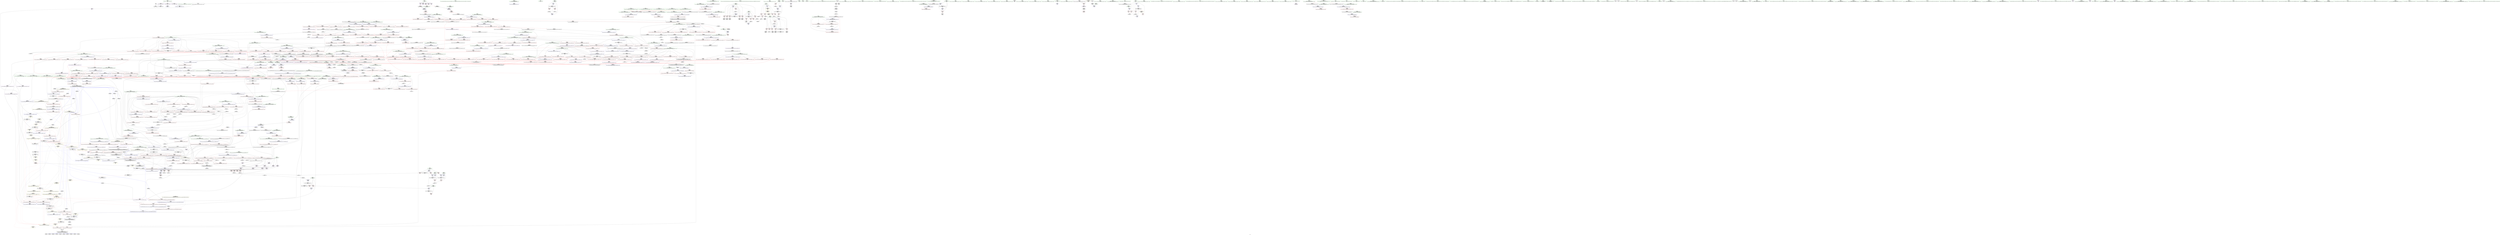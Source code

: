 digraph "SVFG" {
	label="SVFG";

	Node0x559f1081afe0 [shape=record,color=grey,label="{NodeID: 0\nNullPtr}"];
	Node0x559f1081afe0 -> Node0x559f1087e140[style=solid];
	Node0x559f1081afe0 -> Node0x559f108979c0[style=solid];
	Node0x559f10886280 [shape=record,color=blue,label="{NodeID: 775\n1180\<--1176\n__first.addr\<--__first\n_ZSt16__insertion_sortIPdN9__gnu_cxx5__ops15_Iter_less_iterEEvT_S4_T0_\n}"];
	Node0x559f10886280 -> Node0x559f10894530[style=dashed];
	Node0x559f10886280 -> Node0x559f10894600[style=dashed];
	Node0x559f10886280 -> Node0x559f108946d0[style=dashed];
	Node0x559f10886280 -> Node0x559f108947a0[style=dashed];
	Node0x559f10886280 -> Node0x559f10894870[style=dashed];
	Node0x559f1087cce0 [shape=record,color=red,label="{NodeID: 443\n577\<--546\n\<--__last.addr\n_ZSt27__unguarded_partition_pivotIPdN9__gnu_cxx5__ops15_Iter_less_iterEET_S4_S4_T0_\n|{<s0>29}}"];
	Node0x559f1087cce0:s0 -> Node0x559f10982540[style=solid,color=red];
	Node0x559f108c1eb0 [shape=record,color=grey,label="{NodeID: 1218\n1121 = cmp(1119, 1120, )\n}"];
	Node0x559f10870ed0 [shape=record,color=green,label="{NodeID: 111\n580\<--581\n_ZSt21__unguarded_partitionIPdN9__gnu_cxx5__ops15_Iter_less_iterEET_S4_S4_S4_T0_\<--_ZSt21__unguarded_partitionIPdN9__gnu_cxx5__ops15_Iter_less_iterEET_S4_S4_S4_T0__field_insensitive\n}"];
	Node0x559f10892720 [shape=record,color=red,label="{NodeID: 554\n1045\<--1021\n\<--__a.addr\n_ZSt22__move_median_to_firstIPdN9__gnu_cxx5__ops15_Iter_less_iterEEvT_S4_S4_S4_T0_\n|{<s0>54}}"];
	Node0x559f10892720:s0 -> Node0x559f1097b9d0[style=solid,color=red];
	Node0x559f1090ba00 [shape=record,color=yellow,style=double,label="{NodeID: 1329\n9V_1 = ENCHI(MR_9V_0)\npts\{17 \}\nFun[_Z5solvev]|{<s0>6}}"];
	Node0x559f1090ba00:s0 -> Node0x559f10911840[style=dashed,color=red];
	Node0x559f10875580 [shape=record,color=green,label="{NodeID: 222\n1392\<--1393\n__simple\<--__simple_field_insensitive\n_ZSt22__copy_move_backward_aILb1EPdS0_ET1_T0_S2_S1_\n}"];
	Node0x559f10875580 -> Node0x559f10887940[style=solid];
	Node0x559f10980150 [shape=record,color=black,label="{NodeID: 1772\n1368 = PHI(1405, )\n|{<s0>87}}"];
	Node0x559f10980150:s0 -> Node0x559f10980c70[style=solid,color=red];
	Node0x559f10898210 [shape=record,color=blue, style = dotted,label="{NodeID: 665\n1487\<--1489\noffset_0\<--dummyVal\n_Z5solvev\n}"];
	Node0x559f10898210 -> Node0x559f108eef40[style=dashed];
	Node0x559f10883360 [shape=record,color=purple,label="{NodeID: 333\n1491\<--1443\noffset_0\<--\n}"];
	Node0x559f10883360 -> Node0x559f10897520[style=solid];
	Node0x559f1086ce20 [shape=record,color=green,label="{NodeID: 1\n7\<--1\n__dso_handle\<--dummyObj\nGlob }"];
	Node0x559f10886350 [shape=record,color=blue,label="{NodeID: 776\n1182\<--1177\n__last.addr\<--__last\n_ZSt16__insertion_sortIPdN9__gnu_cxx5__ops15_Iter_less_iterEEvT_S4_T0_\n}"];
	Node0x559f10886350 -> Node0x559f10894940[style=dashed];
	Node0x559f10886350 -> Node0x559f10894a10[style=dashed];
	Node0x559f1087cdb0 [shape=record,color=red,label="{NodeID: 444\n569\<--548\n\<--__mid\n_ZSt27__unguarded_partition_pivotIPdN9__gnu_cxx5__ops15_Iter_less_iterEET_S4_S4_T0_\n|{<s0>28}}"];
	Node0x559f1087cdb0:s0 -> Node0x559f10981750[style=solid,color=red];
	Node0x559f108c2030 [shape=record,color=grey,label="{NodeID: 1219\n141 = cmp(140, 142, )\n}"];
	Node0x559f10870fd0 [shape=record,color=green,label="{NodeID: 112\n587\<--588\n__comp\<--__comp_field_insensitive\n_ZSt13__heap_selectIPdN9__gnu_cxx5__ops15_Iter_less_iterEEvT_S4_S4_T0_\n|{<s0>30|<s1>31|<s2>32}}"];
	Node0x559f10870fd0:s0 -> Node0x559f10984ff0[style=solid,color=red];
	Node0x559f10870fd0:s1 -> Node0x559f1097b140[style=solid,color=red];
	Node0x559f10870fd0:s2 -> Node0x559f109862c0[style=solid,color=red];
	Node0x559f108927f0 [shape=record,color=red,label="{NodeID: 555\n1054\<--1021\n\<--__a.addr\n_ZSt22__move_median_to_firstIPdN9__gnu_cxx5__ops15_Iter_less_iterEEvT_S4_S4_S4_T0_\n|{<s0>56}}"];
	Node0x559f108927f0:s0 -> Node0x559f109845f0[style=solid,color=red];
	Node0x559f10875650 [shape=record,color=green,label="{NodeID: 223\n1402\<--1403\n_ZNSt20__copy_move_backwardILb1ELb1ESt26random_access_iterator_tagE13__copy_move_bIdEEPT_PKS3_S6_S4_\<--_ZNSt20__copy_move_backwardILb1ELb1ESt26random_access_iterator_tagE13__copy_move_bIdEEPT_PKS3_S6_S4__field_insensitive\n}"];
	Node0x559f10980290 [shape=record,color=black,label="{NodeID: 1773\n1370 = PHI(1405, )\n|{<s0>87}}"];
	Node0x559f10980290:s0 -> Node0x559f10980d80[style=solid,color=red];
	Node0x559f108982e0 [shape=record,color=blue,label="{NodeID: 666\n106\<--137\nres\<--\n_Z5solvev\n}"];
	Node0x559f108982e0 -> Node0x559f108f9340[style=dashed];
	Node0x559f10912320 [shape=record,color=yellow,style=double,label="{NodeID: 1441\n136V_1 = ENCHI(MR_136V_0)\npts\{679 815 940 1155 1187 1309 \}\nFun[_ZSt10__pop_heapIPdN9__gnu_cxx5__ops15_Iter_less_iterEEvT_S4_S4_RT0_]}"];
	Node0x559f10912320 -> Node0x559f1088f320[style=dashed];
	Node0x559f10912320 -> Node0x559f1088f3f0[style=dashed];
	Node0x559f10912320 -> Node0x559f1088f4c0[style=dashed];
	Node0x559f10883430 [shape=record,color=purple,label="{NodeID: 334\n128\<--13\nadd.ptr\<--q\n_Z5solvev\n}"];
	Node0x559f1086ceb0 [shape=record,color=green,label="{NodeID: 2\n9\<--1\n\<--dummyObj\nCan only get source location for instruction, argument, global var or function.}"];
	Node0x559f10886420 [shape=record,color=blue,label="{NodeID: 777\n1184\<--1202\n__i\<--add.ptr\n_ZSt16__insertion_sortIPdN9__gnu_cxx5__ops15_Iter_less_iterEEvT_S4_T0_\n}"];
	Node0x559f10886420 -> Node0x559f10894ae0[style=dashed];
	Node0x559f10886420 -> Node0x559f10894bb0[style=dashed];
	Node0x559f10886420 -> Node0x559f10894c80[style=dashed];
	Node0x559f10886420 -> Node0x559f10894d50[style=dashed];
	Node0x559f10886420 -> Node0x559f10894e20[style=dashed];
	Node0x559f10886420 -> Node0x559f10894ef0[style=dashed];
	Node0x559f10886420 -> Node0x559f10894fc0[style=dashed];
	Node0x559f10886420 -> Node0x559f10886690[style=dashed];
	Node0x559f10886420 -> Node0x559f108ee320[style=dashed];
	Node0x559f1087ce80 [shape=record,color=red,label="{NodeID: 445\n600\<--589\n\<--__first.addr\n_ZSt13__heap_selectIPdN9__gnu_cxx5__ops15_Iter_less_iterEEvT_S4_S4_T0_\n|{<s0>30}}"];
	Node0x559f1087ce80:s0 -> Node0x559f10984dd0[style=solid,color=red];
	Node0x559f108c21b0 [shape=record,color=grey,label="{NodeID: 1220\n163 = cmp(160, 162, )\n}"];
	Node0x559f108710a0 [shape=record,color=green,label="{NodeID: 113\n589\<--590\n__first.addr\<--__first.addr_field_insensitive\n_ZSt13__heap_selectIPdN9__gnu_cxx5__ops15_Iter_less_iterEEvT_S4_S4_T0_\n}"];
	Node0x559f108710a0 -> Node0x559f1087ce80[style=solid];
	Node0x559f108710a0 -> Node0x559f1087cf50[style=solid];
	Node0x559f108710a0 -> Node0x559f1087d020[style=solid];
	Node0x559f108710a0 -> Node0x559f1089a0f0[style=solid];
	Node0x559f108928c0 [shape=record,color=red,label="{NodeID: 556\n1059\<--1021\n\<--__a.addr\n_ZSt22__move_median_to_firstIPdN9__gnu_cxx5__ops15_Iter_less_iterEEvT_S4_S4_S4_T0_\n|{<s0>57}}"];
	Node0x559f108928c0:s0 -> Node0x559f1097b9d0[style=solid,color=red];
	Node0x559f10875750 [shape=record,color=green,label="{NodeID: 224\n1407\<--1408\n__it.addr\<--__it.addr_field_insensitive\n_ZSt12__niter_baseIPdET_S1_\n}"];
	Node0x559f10875750 -> Node0x559f10896820[style=solid];
	Node0x559f10875750 -> Node0x559f10887a10[style=solid];
	Node0x559f109803d0 [shape=record,color=black,label="{NodeID: 1774\n1371 = PHI(1382, )\n}"];
	Node0x559f109803d0 -> Node0x559f10880960[style=solid];
	Node0x559f108983b0 [shape=record,color=blue,label="{NodeID: 667\n108\<--67\ni5\<--\n_Z5solvev\n}"];
	Node0x559f108983b0 -> Node0x559f10885650[style=dashed];
	Node0x559f108983b0 -> Node0x559f10885720[style=dashed];
	Node0x559f108983b0 -> Node0x559f108857f0[style=dashed];
	Node0x559f108983b0 -> Node0x559f108858c0[style=dashed];
	Node0x559f108983b0 -> Node0x559f10885990[style=dashed];
	Node0x559f108983b0 -> Node0x559f10885a60[style=dashed];
	Node0x559f108983b0 -> Node0x559f10885b30[style=dashed];
	Node0x559f108983b0 -> Node0x559f10898960[style=dashed];
	Node0x559f108983b0 -> Node0x559f108f2a40[style=dashed];
	Node0x559f10883500 [shape=record,color=purple,label="{NodeID: 335\n129\<--13\nadd.ptr1\<--q\n_Z5solvev\n|{<s0>6}}"];
	Node0x559f10883500:s0 -> Node0x559f10985a90[style=solid,color=red];
	Node0x559f1086d160 [shape=record,color=green,label="{NodeID: 3\n21\<--1\n.str\<--dummyObj\nGlob }"];
	Node0x559f108864f0 [shape=record,color=blue,label="{NodeID: 778\n1186\<--1215\n__val\<--\n_ZSt16__insertion_sortIPdN9__gnu_cxx5__ops15_Iter_less_iterEEvT_S4_T0_\n}"];
	Node0x559f108864f0 -> Node0x559f10895160[style=dashed];
	Node0x559f108864f0 -> Node0x559f10909d90[style=dashed];
	Node0x559f1087cf50 [shape=record,color=red,label="{NodeID: 446\n613\<--589\n\<--__first.addr\n_ZSt13__heap_selectIPdN9__gnu_cxx5__ops15_Iter_less_iterEEvT_S4_S4_T0_\n|{<s0>31}}"];
	Node0x559f1087cf50:s0 -> Node0x559f1097bd50[style=solid,color=red];
	Node0x559f108c2330 [shape=record,color=grey,label="{NodeID: 1221\n1435 = cmp(1434, 425, )\n}"];
	Node0x559f10875bc0 [shape=record,color=green,label="{NodeID: 114\n591\<--592\n__middle.addr\<--__middle.addr_field_insensitive\n_ZSt13__heap_selectIPdN9__gnu_cxx5__ops15_Iter_less_iterEEvT_S4_S4_T0_\n}"];
	Node0x559f10875bc0 -> Node0x559f1087d0f0[style=solid];
	Node0x559f10875bc0 -> Node0x559f1087d1c0[style=solid];
	Node0x559f10875bc0 -> Node0x559f1087d290[style=solid];
	Node0x559f10875bc0 -> Node0x559f1089a1c0[style=solid];
	Node0x559f10892990 [shape=record,color=red,label="{NodeID: 557\n1064\<--1021\n\<--__a.addr\n_ZSt22__move_median_to_firstIPdN9__gnu_cxx5__ops15_Iter_less_iterEEvT_S4_S4_S4_T0_\n|{<s0>58}}"];
	Node0x559f10892990:s0 -> Node0x559f109845f0[style=solid,color=red];
	Node0x559f10875820 [shape=record,color=green,label="{NodeID: 225\n1416\<--1417\n__first.addr\<--__first.addr_field_insensitive\n_ZNSt20__copy_move_backwardILb1ELb1ESt26random_access_iterator_tagE13__copy_move_bIdEEPT_PKS3_S6_S4_\n}"];
	Node0x559f10875820 -> Node0x559f108968f0[style=solid];
	Node0x559f10875820 -> Node0x559f108969c0[style=solid];
	Node0x559f10875820 -> Node0x559f10887ae0[style=solid];
	Node0x559f10980510 [shape=record,color=black,label="{NodeID: 1775\n1401 = PHI(1412, )\n}"];
	Node0x559f10980510 -> Node0x559f10880b00[style=solid];
	Node0x559f10898480 [shape=record,color=blue,label="{NodeID: 668\n110\<--173\nj\<--mul11\n_Z5solvev\n}"];
	Node0x559f10898480 -> Node0x559f10885c00[style=dashed];
	Node0x559f10898480 -> Node0x559f10879cf0[style=dashed];
	Node0x559f10898480 -> Node0x559f10879dc0[style=dashed];
	Node0x559f10898480 -> Node0x559f10879e90[style=dashed];
	Node0x559f10898480 -> Node0x559f10879f60[style=dashed];
	Node0x559f10898480 -> Node0x559f1087a030[style=dashed];
	Node0x559f10898480 -> Node0x559f108987c0[style=dashed];
	Node0x559f10898480 -> Node0x559f108f2f40[style=dashed];
	Node0x559f10898480 -> Node0x559f108eea40[style=dashed];
	Node0x559f109125d0 [shape=record,color=yellow,style=double,label="{NodeID: 1443\n9V_1 = ENCHI(MR_9V_0)\npts\{17 \}\nFun[_ZNK9__gnu_cxx5__ops14_Iter_less_valclIPddEEbT_RT0_]}"];
	Node0x559f109125d0 -> Node0x559f10891fd0[style=dashed];
	Node0x559f108835d0 [shape=record,color=purple,label="{NodeID: 336\n311\<--28\nadd.ptr\<--\nmain\n}"];
	Node0x559f108835d0 -> Node0x559f1087f2a0[style=solid];
	Node0x559f1086d1f0 [shape=record,color=green,label="{NodeID: 4\n23\<--1\n.str.1\<--dummyObj\nGlob }"];
	Node0x559f108865c0 [shape=record,color=blue,label="{NodeID: 779\n1226\<--1225\n\<--\n_ZSt16__insertion_sortIPdN9__gnu_cxx5__ops15_Iter_less_iterEEvT_S4_T0_\n}"];
	Node0x559f108865c0 -> Node0x559f10902590[style=dashed];
	Node0x559f1087d020 [shape=record,color=red,label="{NodeID: 447\n618\<--589\n\<--__first.addr\n_ZSt13__heap_selectIPdN9__gnu_cxx5__ops15_Iter_less_iterEEvT_S4_S4_T0_\n|{<s0>32}}"];
	Node0x559f1087d020:s0 -> Node0x559f10985ed0[style=solid,color=red];
	Node0x559f108c24b0 [shape=record,color=grey,label="{NodeID: 1222\n876 = cmp(872, 875, )\n}"];
	Node0x559f10875c50 [shape=record,color=green,label="{NodeID: 115\n593\<--594\n__last.addr\<--__last.addr_field_insensitive\n_ZSt13__heap_selectIPdN9__gnu_cxx5__ops15_Iter_less_iterEEvT_S4_S4_T0_\n}"];
	Node0x559f10875c50 -> Node0x559f1087d360[style=solid];
	Node0x559f10875c50 -> Node0x559f1089a290[style=solid];
	Node0x559f10892a60 [shape=record,color=red,label="{NodeID: 558\n1032\<--1023\n\<--__b.addr\n_ZSt22__move_median_to_firstIPdN9__gnu_cxx5__ops15_Iter_less_iterEEvT_S4_S4_S4_T0_\n|{<s0>51}}"];
	Node0x559f10892a60:s0 -> Node0x559f1097bd50[style=solid,color=red];
	Node0x559f108758f0 [shape=record,color=green,label="{NodeID: 226\n1418\<--1419\n__last.addr\<--__last.addr_field_insensitive\n_ZNSt20__copy_move_backwardILb1ELb1ESt26random_access_iterator_tagE13__copy_move_bIdEEPT_PKS3_S6_S4_\n}"];
	Node0x559f108758f0 -> Node0x559f10896a90[style=solid];
	Node0x559f108758f0 -> Node0x559f10887bb0[style=solid];
	Node0x559f10980650 [shape=record,color=black,label="{NodeID: 1776\n391 = PHI(362, 444, )\n0th arg _ZSt16__introsort_loopIPdlN9__gnu_cxx5__ops15_Iter_less_iterEEvT_S4_T0_T1_ }"];
	Node0x559f10980650 -> Node0x559f108994c0[style=solid];
	Node0x559f10898550 [shape=record,color=blue,label="{NodeID: 669\n106\<--209\nres\<--mul32\n_Z5solvev\n}"];
	Node0x559f10898550 -> Node0x559f10885580[style=dashed];
	Node0x559f10898550 -> Node0x559f108f2540[style=dashed];
	Node0x559f10898550 -> Node0x559f108f9340[style=dashed];
	Node0x559f109126e0 [shape=record,color=yellow,style=double,label="{NodeID: 1444\n164V_1 = ENCHI(MR_164V_0)\npts\{940 \}\nFun[_ZNK9__gnu_cxx5__ops14_Iter_less_valclIPddEEbT_RT0_]}"];
	Node0x559f109126e0 -> Node0x559f108920a0[style=dashed];
	Node0x559f108836a0 [shape=record,color=purple,label="{NodeID: 337\n564\<--556\nadd.ptr\<--\n_ZSt27__unguarded_partition_pivotIPdN9__gnu_cxx5__ops15_Iter_less_iterEET_S4_S4_T0_\n}"];
	Node0x559f108836a0 -> Node0x559f1089a020[style=solid];
	Node0x559f1086d280 [shape=record,color=green,label="{NodeID: 5\n25\<--1\n.str.2\<--dummyObj\nGlob }"];
	Node0x559f10886690 [shape=record,color=blue,label="{NodeID: 780\n1184\<--1239\n__i\<--incdec.ptr\n_ZSt16__insertion_sortIPdN9__gnu_cxx5__ops15_Iter_less_iterEEvT_S4_T0_\n}"];
	Node0x559f10886690 -> Node0x559f10894ae0[style=dashed];
	Node0x559f10886690 -> Node0x559f10894bb0[style=dashed];
	Node0x559f10886690 -> Node0x559f10894c80[style=dashed];
	Node0x559f10886690 -> Node0x559f10894d50[style=dashed];
	Node0x559f10886690 -> Node0x559f10894e20[style=dashed];
	Node0x559f10886690 -> Node0x559f10894ef0[style=dashed];
	Node0x559f10886690 -> Node0x559f10894fc0[style=dashed];
	Node0x559f10886690 -> Node0x559f10886690[style=dashed];
	Node0x559f10886690 -> Node0x559f108ee320[style=dashed];
	Node0x559f1087d0f0 [shape=record,color=red,label="{NodeID: 448\n601\<--591\n\<--__middle.addr\n_ZSt13__heap_selectIPdN9__gnu_cxx5__ops15_Iter_less_iterEEvT_S4_S4_T0_\n|{<s0>30}}"];
	Node0x559f1087d0f0:s0 -> Node0x559f10984ee0[style=solid,color=red];
	Node0x559f108c2630 [shape=record,color=grey,label="{NodeID: 1223\n870 = cmp(869, 425, )\n}"];
	Node0x559f10875d20 [shape=record,color=green,label="{NodeID: 116\n595\<--596\n__i\<--__i_field_insensitive\n_ZSt13__heap_selectIPdN9__gnu_cxx5__ops15_Iter_less_iterEEvT_S4_S4_T0_\n}"];
	Node0x559f10875d20 -> Node0x559f1087d430[style=solid];
	Node0x559f10875d20 -> Node0x559f1087d500[style=solid];
	Node0x559f10875d20 -> Node0x559f1087d5d0[style=solid];
	Node0x559f10875d20 -> Node0x559f1087d6a0[style=solid];
	Node0x559f10875d20 -> Node0x559f1089a360[style=solid];
	Node0x559f10875d20 -> Node0x559f1089a430[style=solid];
	Node0x559f10892b30 [shape=record,color=red,label="{NodeID: 559\n1035\<--1023\n\<--__b.addr\n_ZSt22__move_median_to_firstIPdN9__gnu_cxx5__ops15_Iter_less_iterEEvT_S4_S4_S4_T0_\n|{<s0>52}}"];
	Node0x559f10892b30:s0 -> Node0x559f1097b9d0[style=solid,color=red];
	Node0x559f108759c0 [shape=record,color=green,label="{NodeID: 227\n1420\<--1421\n__result.addr\<--__result.addr_field_insensitive\n_ZNSt20__copy_move_backwardILb1ELb1ESt26random_access_iterator_tagE13__copy_move_bIdEEPT_PKS3_S6_S4_\n}"];
	Node0x559f108759c0 -> Node0x559f10896b60[style=solid];
	Node0x559f108759c0 -> Node0x559f10896c30[style=solid];
	Node0x559f108759c0 -> Node0x559f10887c80[style=solid];
	Node0x559f10980860 [shape=record,color=black,label="{NodeID: 1777\n392 = PHI(363, 445, )\n1st arg _ZSt16__introsort_loopIPdlN9__gnu_cxx5__ops15_Iter_less_iterEEvT_S4_T0_T1_ }"];
	Node0x559f10980860 -> Node0x559f10899590[style=solid];
	Node0x559f10898620 [shape=record,color=blue,label="{NodeID: 670\n213\<--215\narrayidx34\<--\n_Z5solvev\n}"];
	Node0x559f10898620 -> Node0x559f108986f0[style=dashed];
	Node0x559f10883770 [shape=record,color=purple,label="{NodeID: 338\n708\<--706\nadd.ptr\<--\n_ZSt11__make_heapIPdN9__gnu_cxx5__ops15_Iter_less_iterEEvT_S4_RT0_\n|{<s0>34}}"];
	Node0x559f10883770:s0 -> Node0x559f10982a90[style=solid,color=red];
	Node0x559f1086d310 [shape=record,color=green,label="{NodeID: 6\n27\<--1\n_ZSt3cin\<--dummyObj\nGlob }"];
	Node0x559f10886760 [shape=record,color=blue,label="{NodeID: 781\n1248\<--1244\n__first.addr\<--__first\n_ZSt26__unguarded_insertion_sortIPdN9__gnu_cxx5__ops15_Iter_less_iterEEvT_S4_T0_\n}"];
	Node0x559f10886760 -> Node0x559f10895230[style=dashed];
	Node0x559f1087d1c0 [shape=record,color=red,label="{NodeID: 449\n605\<--591\n\<--__middle.addr\n_ZSt13__heap_selectIPdN9__gnu_cxx5__ops15_Iter_less_iterEEvT_S4_S4_T0_\n}"];
	Node0x559f1087d1c0 -> Node0x559f1089a360[style=solid];
	Node0x559f108c27b0 [shape=record,color=grey,label="{NodeID: 1224\n724 = cmp(723, 425, )\n}"];
	Node0x559f10875df0 [shape=record,color=green,label="{NodeID: 117\n603\<--604\n_ZSt11__make_heapIPdN9__gnu_cxx5__ops15_Iter_less_iterEEvT_S4_RT0_\<--_ZSt11__make_heapIPdN9__gnu_cxx5__ops15_Iter_less_iterEEvT_S4_RT0__field_insensitive\n}"];
	Node0x559f10892c00 [shape=record,color=red,label="{NodeID: 560\n1040\<--1023\n\<--__b.addr\n_ZSt22__move_median_to_firstIPdN9__gnu_cxx5__ops15_Iter_less_iterEEvT_S4_S4_S4_T0_\n|{<s0>53}}"];
	Node0x559f10892c00:s0 -> Node0x559f109845f0[style=solid,color=red];
	Node0x559f10875a90 [shape=record,color=green,label="{NodeID: 228\n1422\<--1423\n_Num\<--_Num_field_insensitive\n_ZNSt20__copy_move_backwardILb1ELb1ESt26random_access_iterator_tagE13__copy_move_bIdEEPT_PKS3_S6_S4_\n}"];
	Node0x559f10875a90 -> Node0x559f10896d00[style=solid];
	Node0x559f10875a90 -> Node0x559f10896dd0[style=solid];
	Node0x559f10875a90 -> Node0x559f10896ea0[style=solid];
	Node0x559f10875a90 -> Node0x559f10896f70[style=solid];
	Node0x559f10875a90 -> Node0x559f10887d50[style=solid];
	Node0x559f109809e0 [shape=record,color=black,label="{NodeID: 1778\n393 = PHI(374, 446, )\n2nd arg _ZSt16__introsort_loopIPdlN9__gnu_cxx5__ops15_Iter_less_iterEEvT_S4_T0_T1_ }"];
	Node0x559f109809e0 -> Node0x559f10899660[style=solid];
	Node0x559f108986f0 [shape=record,color=blue,label="{NodeID: 671\n218\<--215\narrayidx36\<--\n_Z5solvev\n}"];
	Node0x559f108986f0 -> Node0x559f1087a5e0[style=dashed];
	Node0x559f108986f0 -> Node0x559f108f3440[style=dashed];
	Node0x559f108986f0 -> Node0x559f108eef40[style=dashed];
	Node0x559f10883840 [shape=record,color=purple,label="{NodeID: 339\n845\<--843\nadd.ptr\<--\n_ZSt13__adjust_heapIPdldN9__gnu_cxx5__ops15_Iter_less_iterEEvT_T0_S5_T1_T2_\n|{<s0>41}}"];
	Node0x559f10883840:s0 -> Node0x559f1097b9d0[style=solid,color=red];
	Node0x559f1086db50 [shape=record,color=green,label="{NodeID: 7\n31\<--1\n\<--dummyObj\nCan only get source location for instruction, argument, global var or function.}"];
	Node0x559f10886830 [shape=record,color=blue,label="{NodeID: 782\n1250\<--1245\n__last.addr\<--__last\n_ZSt26__unguarded_insertion_sortIPdN9__gnu_cxx5__ops15_Iter_less_iterEEvT_S4_T0_\n}"];
	Node0x559f10886830 -> Node0x559f10895300[style=dashed];
	Node0x559f1087d290 [shape=record,color=red,label="{NodeID: 450\n619\<--591\n\<--__middle.addr\n_ZSt13__heap_selectIPdN9__gnu_cxx5__ops15_Iter_less_iterEEvT_S4_S4_T0_\n|{<s0>32}}"];
	Node0x559f1087d290:s0 -> Node0x559f10986020[style=solid,color=red];
	Node0x559f108c2930 [shape=record,color=grey,label="{NodeID: 1225\n231 = cmp(230, 135, )\n}"];
	Node0x559f10875ef0 [shape=record,color=green,label="{NodeID: 118\n615\<--616\n_ZNK9__gnu_cxx5__ops15_Iter_less_iterclIPdS3_EEbT_T0_\<--_ZNK9__gnu_cxx5__ops15_Iter_less_iterclIPdS3_EEbT_T0__field_insensitive\n}"];
	Node0x559f10892cd0 [shape=record,color=red,label="{NodeID: 561\n1067\<--1023\n\<--__b.addr\n_ZSt22__move_median_to_firstIPdN9__gnu_cxx5__ops15_Iter_less_iterEEvT_S4_S4_S4_T0_\n|{<s0>59}}"];
	Node0x559f10892cd0:s0 -> Node0x559f1097b9d0[style=solid,color=red];
	Node0x559f1087dd10 [shape=record,color=green,label="{NodeID: 229\n1447\<--1448\nllvm.memmove.p0i8.p0i8.i64\<--llvm.memmove.p0i8.p0i8.i64_field_insensitive\n}"];
	Node0x559f10980b60 [shape=record,color=black,label="{NodeID: 1779\n1383 = PHI(1364, )\n0th arg _ZSt22__copy_move_backward_aILb1EPdS0_ET1_T0_S2_S1_ }"];
	Node0x559f10980b60 -> Node0x559f108876d0[style=solid];
	Node0x559f108987c0 [shape=record,color=blue,label="{NodeID: 672\n110\<--223\nj\<--dec\n_Z5solvev\n}"];
	Node0x559f108987c0 -> Node0x559f10885c00[style=dashed];
	Node0x559f108987c0 -> Node0x559f10879cf0[style=dashed];
	Node0x559f108987c0 -> Node0x559f10879dc0[style=dashed];
	Node0x559f108987c0 -> Node0x559f10879e90[style=dashed];
	Node0x559f108987c0 -> Node0x559f10879f60[style=dashed];
	Node0x559f108987c0 -> Node0x559f1087a030[style=dashed];
	Node0x559f108987c0 -> Node0x559f108987c0[style=dashed];
	Node0x559f108987c0 -> Node0x559f108f2f40[style=dashed];
	Node0x559f108987c0 -> Node0x559f108eea40[style=dashed];
	Node0x559f10883910 [shape=record,color=purple,label="{NodeID: 340\n849\<--846\nadd.ptr2\<--\n_ZSt13__adjust_heapIPdldN9__gnu_cxx5__ops15_Iter_less_iterEEvT_T0_S5_T1_T2_\n|{<s0>41}}"];
	Node0x559f10883910:s0 -> Node0x559f1097bd50[style=solid,color=red];
	Node0x559f1086dbe0 [shape=record,color=green,label="{NodeID: 8\n67\<--1\n\<--dummyObj\nCan only get source location for instruction, argument, global var or function.}"];
	Node0x559f10886900 [shape=record,color=blue,label="{NodeID: 783\n1252\<--1262\n__i\<--\n_ZSt26__unguarded_insertion_sortIPdN9__gnu_cxx5__ops15_Iter_less_iterEEvT_S4_T0_\n}"];
	Node0x559f10886900 -> Node0x559f108f3e40[style=dashed];
	Node0x559f1087d360 [shape=record,color=red,label="{NodeID: 451\n609\<--593\n\<--__last.addr\n_ZSt13__heap_selectIPdN9__gnu_cxx5__ops15_Iter_less_iterEEvT_S4_S4_T0_\n}"];
	Node0x559f1087d360 -> Node0x559f108c1130[style=solid];
	Node0x559f108c2ab0 [shape=record,color=grey,label="{NodeID: 1226\n691 = cmp(690, 375, )\n}"];
	Node0x559f10875ff0 [shape=record,color=green,label="{NodeID: 119\n622\<--623\n_ZSt10__pop_heapIPdN9__gnu_cxx5__ops15_Iter_less_iterEEvT_S4_S4_RT0_\<--_ZSt10__pop_heapIPdN9__gnu_cxx5__ops15_Iter_less_iterEEvT_S4_S4_RT0__field_insensitive\n}"];
	Node0x559f10892da0 [shape=record,color=red,label="{NodeID: 562\n1076\<--1023\n\<--__b.addr\n_ZSt22__move_median_to_firstIPdN9__gnu_cxx5__ops15_Iter_less_iterEEvT_S4_S4_S4_T0_\n|{<s0>61}}"];
	Node0x559f10892da0:s0 -> Node0x559f109845f0[style=solid,color=red];
	Node0x559f1087ddd0 [shape=record,color=green,label="{NodeID: 230\n1464\<--1465\nthis.addr\<--this.addr_field_insensitive\n_ZNK9__gnu_cxx5__ops14_Val_less_iterclIdPdEEbRT_T0_\n}"];
	Node0x559f1087ddd0 -> Node0x559f10897040[style=solid];
	Node0x559f1087ddd0 -> Node0x559f10887ef0[style=solid];
	Node0x559f10980c70 [shape=record,color=black,label="{NodeID: 1780\n1384 = PHI(1368, )\n1st arg _ZSt22__copy_move_backward_aILb1EPdS0_ET1_T0_S2_S1_ }"];
	Node0x559f10980c70 -> Node0x559f108877a0[style=solid];
	Node0x559f10898890 [shape=record,color=blue,label="{NodeID: 673\n104\<--234\nsucc\<--\n_Z5solvev\n}"];
	Node0x559f10898890 -> Node0x559f108853e0[style=dashed];
	Node0x559f10898890 -> Node0x559f108f2040[style=dashed];
	Node0x559f108839e0 [shape=record,color=purple,label="{NodeID: 341\n858\<--856\nadd.ptr3\<--\n_ZSt13__adjust_heapIPdldN9__gnu_cxx5__ops15_Iter_less_iterEEvT_T0_S5_T1_T2_\n|{<s0>42}}"];
	Node0x559f108839e0:s0 -> Node0x559f10982a90[style=solid,color=red];
	Node0x559f1086dc70 [shape=record,color=green,label="{NodeID: 9\n72\<--1\n\<--dummyObj\nCan only get source location for instruction, argument, global var or function.}"];
	Node0x559f108869d0 [shape=record,color=blue,label="{NodeID: 784\n1252\<--1274\n__i\<--incdec.ptr\n_ZSt26__unguarded_insertion_sortIPdN9__gnu_cxx5__ops15_Iter_less_iterEEvT_S4_T0_\n}"];
	Node0x559f108869d0 -> Node0x559f108f3e40[style=dashed];
	Node0x559f1087d430 [shape=record,color=red,label="{NodeID: 452\n608\<--595\n\<--__i\n_ZSt13__heap_selectIPdN9__gnu_cxx5__ops15_Iter_less_iterEEvT_S4_S4_T0_\n}"];
	Node0x559f1087d430 -> Node0x559f108c1130[style=solid];
	Node0x559f108c2c30 [shape=record,color=grey,label="{NodeID: 1227\n1198 = cmp(1196, 1197, )\n}"];
	Node0x559f108760f0 [shape=record,color=green,label="{NodeID: 120\n635\<--636\n__first.addr\<--__first.addr_field_insensitive\n_ZSt11__sort_heapIPdN9__gnu_cxx5__ops15_Iter_less_iterEEvT_S4_RT0_\n}"];
	Node0x559f108760f0 -> Node0x559f1087d770[style=solid];
	Node0x559f108760f0 -> Node0x559f1087d840[style=solid];
	Node0x559f108760f0 -> Node0x559f1089a500[style=solid];
	Node0x559f10892e70 [shape=record,color=red,label="{NodeID: 563\n1036\<--1025\n\<--__c.addr\n_ZSt22__move_median_to_firstIPdN9__gnu_cxx5__ops15_Iter_less_iterEEvT_S4_S4_S4_T0_\n|{<s0>52}}"];
	Node0x559f10892e70:s0 -> Node0x559f1097bd50[style=solid,color=red];
	Node0x559f1087dea0 [shape=record,color=green,label="{NodeID: 231\n1466\<--1467\n__val.addr\<--__val.addr_field_insensitive\n_ZNK9__gnu_cxx5__ops14_Val_less_iterclIdPdEEbRT_T0_\n}"];
	Node0x559f1087dea0 -> Node0x559f10897110[style=solid];
	Node0x559f1087dea0 -> Node0x559f10887fc0[style=solid];
	Node0x559f10980d80 [shape=record,color=black,label="{NodeID: 1781\n1385 = PHI(1370, )\n2nd arg _ZSt22__copy_move_backward_aILb1EPdS0_ET1_T0_S2_S1_ }"];
	Node0x559f10980d80 -> Node0x559f10887870[style=solid];
	Node0x559f10898960 [shape=record,color=blue,label="{NodeID: 674\n108\<--238\ni5\<--inc46\n_Z5solvev\n}"];
	Node0x559f10898960 -> Node0x559f10885650[style=dashed];
	Node0x559f10898960 -> Node0x559f10885720[style=dashed];
	Node0x559f10898960 -> Node0x559f108857f0[style=dashed];
	Node0x559f10898960 -> Node0x559f108858c0[style=dashed];
	Node0x559f10898960 -> Node0x559f10885990[style=dashed];
	Node0x559f10898960 -> Node0x559f10885a60[style=dashed];
	Node0x559f10898960 -> Node0x559f10885b30[style=dashed];
	Node0x559f10898960 -> Node0x559f10898960[style=dashed];
	Node0x559f10898960 -> Node0x559f108f2a40[style=dashed];
	Node0x559f10883ab0 [shape=record,color=purple,label="{NodeID: 342\n863\<--861\nadd.ptr5\<--\n_ZSt13__adjust_heapIPdldN9__gnu_cxx5__ops15_Iter_less_iterEEvT_T0_S5_T1_T2_\n}"];
	Node0x559f10883ab0 -> Node0x559f1089bc90[style=solid];
	Node0x559f1086dd00 [shape=record,color=green,label="{NodeID: 10\n135\<--1\n\<--dummyObj\nCan only get source location for instruction, argument, global var or function.}"];
	Node0x559f10886aa0 [shape=record,color=blue,label="{NodeID: 785\n1282\<--1279\n__first.addr\<--__first\n_ZSt13move_backwardIPdS0_ET0_T_S2_S1_\n}"];
	Node0x559f10886aa0 -> Node0x559f10895640[style=dashed];
	Node0x559f1087d500 [shape=record,color=red,label="{NodeID: 453\n612\<--595\n\<--__i\n_ZSt13__heap_selectIPdN9__gnu_cxx5__ops15_Iter_less_iterEEvT_S4_S4_T0_\n|{<s0>31}}"];
	Node0x559f1087d500:s0 -> Node0x559f1097b9d0[style=solid,color=red];
	Node0x559f108c2db0 [shape=record,color=grey,label="{NodeID: 1228\n196 = cmp(194, 195, )\n}"];
	Node0x559f108761c0 [shape=record,color=green,label="{NodeID: 121\n637\<--638\n__last.addr\<--__last.addr_field_insensitive\n_ZSt11__sort_heapIPdN9__gnu_cxx5__ops15_Iter_less_iterEEvT_S4_RT0_\n}"];
	Node0x559f108761c0 -> Node0x559f1087d910[style=solid];
	Node0x559f108761c0 -> Node0x559f1087d9e0[style=solid];
	Node0x559f108761c0 -> Node0x559f1087dab0[style=solid];
	Node0x559f108761c0 -> Node0x559f1087db80[style=solid];
	Node0x559f108761c0 -> Node0x559f1089a5d0[style=solid];
	Node0x559f108761c0 -> Node0x559f1089a770[style=solid];
	Node0x559f10892f40 [shape=record,color=red,label="{NodeID: 564\n1046\<--1025\n\<--__c.addr\n_ZSt22__move_median_to_firstIPdN9__gnu_cxx5__ops15_Iter_less_iterEEvT_S4_S4_S4_T0_\n|{<s0>54}}"];
	Node0x559f10892f40:s0 -> Node0x559f1097bd50[style=solid,color=red];
	Node0x559f1087df70 [shape=record,color=green,label="{NodeID: 232\n1468\<--1469\n__it.addr\<--__it.addr_field_insensitive\n_ZNK9__gnu_cxx5__ops14_Val_less_iterclIdPdEEbRT_T0_\n}"];
	Node0x559f1087df70 -> Node0x559f108971e0[style=solid];
	Node0x559f1087df70 -> Node0x559f10888090[style=solid];
	Node0x559f10980e90 [shape=record,color=black,label="{NodeID: 1782\n1244 = PHI(499, )\n0th arg _ZSt26__unguarded_insertion_sortIPdN9__gnu_cxx5__ops15_Iter_less_iterEEvT_S4_T0_ }"];
	Node0x559f10980e90 -> Node0x559f10886760[style=solid];
	Node0x559f10898a30 [shape=record,color=blue,label="{NodeID: 675\n96\<--244\nr\<--\n_Z5solvev\n}"];
	Node0x559f10898a30 -> Node0x559f108f0c40[style=dashed];
	Node0x559f10883b80 [shape=record,color=purple,label="{NodeID: 343\n885\<--882\nadd.ptr14\<--\n_ZSt13__adjust_heapIPdldN9__gnu_cxx5__ops15_Iter_less_iterEEvT_T0_S5_T1_T2_\n|{<s0>43}}"];
	Node0x559f10883b80:s0 -> Node0x559f10982a90[style=solid,color=red];
	Node0x559f1086de00 [shape=record,color=green,label="{NodeID: 11\n137\<--1\n\<--dummyObj\nCan only get source location for instruction, argument, global var or function.}"];
	Node0x559f10886b70 [shape=record,color=blue,label="{NodeID: 786\n1284\<--1280\n__last.addr\<--__last\n_ZSt13move_backwardIPdS0_ET0_T_S2_S1_\n}"];
	Node0x559f10886b70 -> Node0x559f10895710[style=dashed];
	Node0x559f1087d5d0 [shape=record,color=red,label="{NodeID: 454\n620\<--595\n\<--__i\n_ZSt13__heap_selectIPdN9__gnu_cxx5__ops15_Iter_less_iterEEvT_S4_S4_T0_\n|{<s0>32}}"];
	Node0x559f1087d5d0:s0 -> Node0x559f10986170[style=solid,color=red];
	Node0x559f108ee230 [shape=record,color=black,label="{NodeID: 1229\nMR_9V_2 = PHI(MR_9V_1, MR_9V_3, )\npts\{17 \}\n|{<s0>23|<s1>25}}"];
	Node0x559f108ee230:s0 -> Node0x559f1092d090[style=dashed,color=blue];
	Node0x559f108ee230:s1 -> Node0x559f10906690[style=dashed,color=blue];
	Node0x559f10876290 [shape=record,color=green,label="{NodeID: 122\n639\<--640\n__comp.addr\<--__comp.addr_field_insensitive\n_ZSt11__sort_heapIPdN9__gnu_cxx5__ops15_Iter_less_iterEEvT_S4_RT0_\n}"];
	Node0x559f10876290 -> Node0x559f1087dc50[style=solid];
	Node0x559f10876290 -> Node0x559f1089a6a0[style=solid];
	Node0x559f10893010 [shape=record,color=red,label="{NodeID: 565\n1050\<--1025\n\<--__c.addr\n_ZSt22__move_median_to_firstIPdN9__gnu_cxx5__ops15_Iter_less_iterEEvT_S4_S4_S4_T0_\n|{<s0>55}}"];
	Node0x559f10893010:s0 -> Node0x559f109845f0[style=solid,color=red];
	Node0x559f1087e040 [shape=record,color=green,label="{NodeID: 233\n32\<--1480\n_GLOBAL__sub_I_Taube_1_1.cpp\<--_GLOBAL__sub_I_Taube_1_1.cpp_field_insensitive\n}"];
	Node0x559f1087e040 -> Node0x559f108978c0[style=solid];
	Node0x559f10980fd0 [shape=record,color=black,label="{NodeID: 1783\n1245 = PHI(500, )\n1st arg _ZSt26__unguarded_insertion_sortIPdN9__gnu_cxx5__ops15_Iter_less_iterEEvT_S4_T0_ }"];
	Node0x559f10980fd0 -> Node0x559f10886830[style=solid];
	Node0x559f10898b00 [shape=record,color=blue,label="{NodeID: 676\n98\<--246\nans\<--\n_Z5solvev\n}"];
	Node0x559f10898b00 -> Node0x559f108f1140[style=dashed];
	Node0x559f10883c50 [shape=record,color=purple,label="{NodeID: 344\n890\<--888\nadd.ptr16\<--\n_ZSt13__adjust_heapIPdldN9__gnu_cxx5__ops15_Iter_less_iterEEvT_T0_S5_T1_T2_\n}"];
	Node0x559f10883c50 -> Node0x559f1089bf00[style=solid];
	Node0x559f1086df00 [shape=record,color=green,label="{NodeID: 12\n142\<--1\n\<--dummyObj\nCan only get source location for instruction, argument, global var or function.}"];
	Node0x559f10886c40 [shape=record,color=blue,label="{NodeID: 787\n1286\<--1281\n__result.addr\<--__result\n_ZSt13move_backwardIPdS0_ET0_T_S2_S1_\n}"];
	Node0x559f10886c40 -> Node0x559f108957e0[style=dashed];
	Node0x559f1087d6a0 [shape=record,color=red,label="{NodeID: 455\n626\<--595\n\<--__i\n_ZSt13__heap_selectIPdN9__gnu_cxx5__ops15_Iter_less_iterEEvT_S4_S4_T0_\n}"];
	Node0x559f1087d6a0 -> Node0x559f108828d0[style=solid];
	Node0x559f108ee320 [shape=record,color=black,label="{NodeID: 1230\nMR_215V_2 = PHI(MR_215V_1, MR_215V_4, )\npts\{1185 \}\n}"];
	Node0x559f10876360 [shape=record,color=green,label="{NodeID: 123\n668\<--669\n__first.addr\<--__first.addr_field_insensitive\n_ZSt11__make_heapIPdN9__gnu_cxx5__ops15_Iter_less_iterEEvT_S4_RT0_\n}"];
	Node0x559f10876360 -> Node0x559f1088dd30[style=solid];
	Node0x559f10876360 -> Node0x559f1088de00[style=solid];
	Node0x559f10876360 -> Node0x559f1088ded0[style=solid];
	Node0x559f10876360 -> Node0x559f1088dfa0[style=solid];
	Node0x559f10876360 -> Node0x559f1089a840[style=solid];
	Node0x559f108930e0 [shape=record,color=red,label="{NodeID: 566\n1060\<--1025\n\<--__c.addr\n_ZSt22__move_median_to_firstIPdN9__gnu_cxx5__ops15_Iter_less_iterEEvT_S4_S4_S4_T0_\n|{<s0>57}}"];
	Node0x559f108930e0:s0 -> Node0x559f1097bd50[style=solid,color=red];
	Node0x559f1087e140 [shape=record,color=black,label="{NodeID: 234\n2\<--3\ndummyVal\<--dummyVal\n}"];
	Node0x559f10981110 [shape=record,color=black,label="{NodeID: 1784\n632 = PHI(533, )\n0th arg _ZSt11__sort_heapIPdN9__gnu_cxx5__ops15_Iter_less_iterEEvT_S4_RT0_ }"];
	Node0x559f10981110 -> Node0x559f1089a500[style=solid];
	Node0x559f10898bd0 [shape=record,color=blue,label="{NodeID: 677\n94\<--249\nl\<--\n_Z5solvev\n}"];
	Node0x559f10898bd0 -> Node0x559f108f0740[style=dashed];
	Node0x559f10912e10 [shape=record,color=yellow,style=double,label="{NodeID: 1452\n208V_1 = ENCHI(MR_208V_0)\npts\{679 766 815 940 1187 1309 \}\nFun[_ZSt4swapIdENSt9enable_ifIXsr6__and_ISt6__not_ISt15__is_tuple_likeIT_EESt21is_move_constructibleIS3_ESt18is_move_assignableIS3_EEE5valueEvE4typeERS3_SC_]}"];
	Node0x559f10912e10 -> Node0x559f108942c0[style=dashed];
	Node0x559f10912e10 -> Node0x559f10894390[style=dashed];
	Node0x559f10912e10 -> Node0x559f10894460[style=dashed];
	Node0x559f10883d20 [shape=record,color=purple,label="{NodeID: 345\n962\<--960\nadd.ptr\<--\n_ZSt11__push_heapIPdldN9__gnu_cxx5__ops14_Iter_less_valEEvT_T0_S5_T1_RT2_\n|{<s0>48}}"];
	Node0x559f10883d20:s0 -> Node0x559f109719a0[style=solid,color=red];
	Node0x559f1086e000 [shape=record,color=green,label="{NodeID: 13\n148\<--1\n\<--dummyObj\nCan only get source location for instruction, argument, global var or function.}"];
	Node0x559f10886d10 [shape=record,color=blue,label="{NodeID: 788\n1306\<--1303\n__last.addr\<--__last\n_ZSt25__unguarded_linear_insertIPdN9__gnu_cxx5__ops14_Val_less_iterEEvT_T0_\n}"];
	Node0x559f10886d10 -> Node0x559f108958b0[style=dashed];
	Node0x559f10886d10 -> Node0x559f10895980[style=dashed];
	Node0x559f10886d10 -> Node0x559f10903990[style=dashed];
	Node0x559f1087d770 [shape=record,color=red,label="{NodeID: 456\n646\<--635\n\<--__first.addr\n_ZSt11__sort_heapIPdN9__gnu_cxx5__ops15_Iter_less_iterEEvT_S4_RT0_\n}"];
	Node0x559f1087d770 -> Node0x559f1087fed0[style=solid];
	Node0x559f108ee820 [shape=record,color=black,label="{NodeID: 1231\nMR_217V_2 = PHI(MR_217V_1, MR_217V_3, )\npts\{1187 \}\n}"];
	Node0x559f10876430 [shape=record,color=green,label="{NodeID: 124\n670\<--671\n__last.addr\<--__last.addr_field_insensitive\n_ZSt11__make_heapIPdN9__gnu_cxx5__ops15_Iter_less_iterEEvT_S4_RT0_\n}"];
	Node0x559f10876430 -> Node0x559f1088e070[style=solid];
	Node0x559f10876430 -> Node0x559f1088e140[style=solid];
	Node0x559f10876430 -> Node0x559f1089a910[style=solid];
	Node0x559f108931b0 [shape=record,color=red,label="{NodeID: 567\n1068\<--1025\n\<--__c.addr\n_ZSt22__move_median_to_firstIPdN9__gnu_cxx5__ops15_Iter_less_iterEEvT_S4_S4_S4_T0_\n|{<s0>59}}"];
	Node0x559f108931b0:s0 -> Node0x559f1097bd50[style=solid,color=red];
	Node0x559f1087e240 [shape=record,color=black,label="{NodeID: 235\n296\<--9\nmain_ret\<--\nmain\n}"];
	Node0x559f10981250 [shape=record,color=black,label="{NodeID: 1785\n633 = PHI(534, )\n1st arg _ZSt11__sort_heapIPdN9__gnu_cxx5__ops15_Iter_less_iterEEvT_S4_RT0_ }"];
	Node0x559f10981250 -> Node0x559f1089a5d0[style=solid];
	Node0x559f10898ca0 [shape=record,color=blue,label="{NodeID: 678\n100\<--254\nit\<--inc51\n_Z5solvev\n}"];
	Node0x559f10898ca0 -> Node0x559f108f1640[style=dashed];
	Node0x559f10912fb0 [shape=record,color=yellow,style=double,label="{NodeID: 1453\n9V_1 = ENCHI(MR_9V_0)\npts\{17 \}\nFun[_ZNK9__gnu_cxx5__ops15_Iter_less_iterclIPdS3_EEbT_T0_]}"];
	Node0x559f10912fb0 -> Node0x559f1088ebd0[style=dashed];
	Node0x559f10912fb0 -> Node0x559f1088eca0[style=dashed];
	Node0x559f10883df0 [shape=record,color=purple,label="{NodeID: 346\n971\<--969\nadd.ptr1\<--\n_ZSt11__push_heapIPdldN9__gnu_cxx5__ops14_Iter_less_valEEvT_T0_S5_T1_RT2_\n|{<s0>49}}"];
	Node0x559f10883df0:s0 -> Node0x559f10982a90[style=solid,color=red];
	Node0x559f1086e100 [shape=record,color=green,label="{NodeID: 14\n151\<--1\n\<--dummyObj\nCan only get source location for instruction, argument, global var or function.}"];
	Node0x559f10886de0 [shape=record,color=blue,label="{NodeID: 789\n1308\<--1315\n__val\<--\n_ZSt25__unguarded_linear_insertIPdN9__gnu_cxx5__ops14_Val_less_iterEEvT_T0_\n|{|<s2>81}}"];
	Node0x559f10886de0 -> Node0x559f108960d0[style=dashed];
	Node0x559f10886de0 -> Node0x559f108961a0[style=dashed];
	Node0x559f10886de0:s2 -> Node0x559f1090d640[style=dashed,color=red];
	Node0x559f1087d840 [shape=record,color=red,label="{NodeID: 457\n657\<--635\n\<--__first.addr\n_ZSt11__sort_heapIPdN9__gnu_cxx5__ops15_Iter_less_iterEEvT_S4_RT0_\n|{<s0>33}}"];
	Node0x559f1087d840:s0 -> Node0x559f10985ed0[style=solid,color=red];
	Node0x559f10876500 [shape=record,color=green,label="{NodeID: 125\n672\<--673\n__comp.addr\<--__comp.addr_field_insensitive\n_ZSt11__make_heapIPdN9__gnu_cxx5__ops15_Iter_less_iterEEvT_S4_RT0_\n}"];
	Node0x559f10876500 -> Node0x559f1088e210[style=solid];
	Node0x559f10876500 -> Node0x559f1089a9e0[style=solid];
	Node0x559f1092c140 [shape=record,color=yellow,style=double,label="{NodeID: 1675\n9V_6 = CSCHI(MR_9V_5)\npts\{17 \}\nCS[]|{<s0>36|<s1>36|<s2>40}}"];
	Node0x559f1092c140:s0 -> Node0x559f108ef940[style=dashed,color=blue];
	Node0x559f1092c140:s1 -> Node0x559f10902090[style=dashed,color=blue];
	Node0x559f1092c140:s2 -> Node0x559f1092dcf0[style=dashed,color=blue];
	Node0x559f10893280 [shape=record,color=red,label="{NodeID: 568\n1072\<--1025\n\<--__c.addr\n_ZSt22__move_median_to_firstIPdN9__gnu_cxx5__ops15_Iter_less_iterEEvT_S4_S4_S4_T0_\n|{<s0>60}}"];
	Node0x559f10893280:s0 -> Node0x559f109845f0[style=solid,color=red];
	Node0x559f1087e310 [shape=record,color=black,label="{NodeID: 236\n14\<--13\n\<--q\nCan only get source location for instruction, argument, global var or function.}"];
	Node0x559f1087e310 -> Node0x559f108814c0[style=solid];
	Node0x559f10981390 [shape=record,color=black,label="{NodeID: 1786\n634 = PHI(514, )\n2nd arg _ZSt11__sort_heapIPdN9__gnu_cxx5__ops15_Iter_less_iterEEvT_S4_RT0_ }"];
	Node0x559f10981390 -> Node0x559f1089a6a0[style=solid];
	Node0x559f10898d70 [shape=record,color=blue,label="{NodeID: 679\n267\<--265\n__first.addr\<--__first\n_ZSt4sortIPdEvT_S1_\n}"];
	Node0x559f10898d70 -> Node0x559f1087a6b0[style=dashed];
	Node0x559f10883ec0 [shape=record,color=purple,label="{NodeID: 347\n976\<--974\nadd.ptr3\<--\n_ZSt11__push_heapIPdldN9__gnu_cxx5__ops14_Iter_less_valEEvT_T0_S5_T1_RT2_\n}"];
	Node0x559f10883ec0 -> Node0x559f1089c720[style=solid];
	Node0x559f1086e200 [shape=record,color=green,label="{NodeID: 15\n153\<--1\n\<--dummyObj\nCan only get source location for instruction, argument, global var or function.}"];
	Node0x559f10886eb0 [shape=record,color=blue,label="{NodeID: 790\n1310\<--1317\n__next\<--\n_ZSt25__unguarded_linear_insertIPdN9__gnu_cxx5__ops14_Val_less_iterEEvT_T0_\n}"];
	Node0x559f10886eb0 -> Node0x559f10895bf0[style=dashed];
	Node0x559f10886eb0 -> Node0x559f10886f80[style=dashed];
	Node0x559f1087d910 [shape=record,color=red,label="{NodeID: 458\n645\<--637\n\<--__last.addr\n_ZSt11__sort_heapIPdN9__gnu_cxx5__ops15_Iter_less_iterEEvT_S4_RT0_\n}"];
	Node0x559f1087d910 -> Node0x559f1087fe00[style=solid];
	Node0x559f108765d0 [shape=record,color=green,label="{NodeID: 126\n674\<--675\n__len\<--__len_field_insensitive\n_ZSt11__make_heapIPdN9__gnu_cxx5__ops15_Iter_less_iterEEvT_S4_RT0_\n}"];
	Node0x559f108765d0 -> Node0x559f1088e2e0[style=solid];
	Node0x559f108765d0 -> Node0x559f1088e3b0[style=solid];
	Node0x559f108765d0 -> Node0x559f1089aab0[style=solid];
	Node0x559f1092c2a0 [shape=record,color=yellow,style=double,label="{NodeID: 1676\n9V_2 = CSCHI(MR_9V_1)\npts\{17 \}\nCS[]|{<s0>29}}"];
	Node0x559f1092c2a0:s0 -> Node0x559f10905790[style=dashed,color=red];
	Node0x559f10893350 [shape=record,color=red,label="{NodeID: 569\n1099\<--1088\n\<--__first.addr\n_ZSt21__unguarded_partitionIPdN9__gnu_cxx5__ops15_Iter_less_iterEET_S4_S4_S4_T0_\n|{<s0>62}}"];
	Node0x559f10893350:s0 -> Node0x559f1097b9d0[style=solid,color=red];
	Node0x559f1087e410 [shape=record,color=black,label="{NodeID: 237\n19\<--18\n\<--cur\nCan only get source location for instruction, argument, global var or function.}"];
	Node0x559f1087e410 -> Node0x559f10881ce0[style=solid];
	Node0x559f109814d0 [shape=record,color=black,label="{NodeID: 1787\n1013 = PHI(566, )\n0th arg _ZSt22__move_median_to_firstIPdN9__gnu_cxx5__ops15_Iter_less_iterEEvT_S4_S4_S4_T0_ }"];
	Node0x559f109814d0 -> Node0x559f1089ccd0[style=solid];
	Node0x559f10898e40 [shape=record,color=blue,label="{NodeID: 680\n269\<--266\n__last.addr\<--__last\n_ZSt4sortIPdEvT_S1_\n}"];
	Node0x559f10898e40 -> Node0x559f1087a780[style=dashed];
	Node0x559f10883f90 [shape=record,color=purple,label="{NodeID: 348\n989\<--987\nadd.ptr7\<--\n_ZSt11__push_heapIPdldN9__gnu_cxx5__ops14_Iter_less_valEEvT_T0_S5_T1_RT2_\n}"];
	Node0x559f10883f90 -> Node0x559f1089c990[style=solid];
	Node0x559f1086e300 [shape=record,color=green,label="{NodeID: 16\n154\<--1\n\<--dummyObj\nCan only get source location for instruction, argument, global var or function.}"];
	Node0x559f10886f80 [shape=record,color=blue,label="{NodeID: 791\n1310\<--1320\n__next\<--incdec.ptr\n_ZSt25__unguarded_linear_insertIPdN9__gnu_cxx5__ops14_Val_less_iterEEvT_T0_\n}"];
	Node0x559f10886f80 -> Node0x559f10903e90[style=dashed];
	Node0x559f1087d9e0 [shape=record,color=red,label="{NodeID: 459\n654\<--637\n\<--__last.addr\n_ZSt11__sort_heapIPdN9__gnu_cxx5__ops15_Iter_less_iterEEvT_S4_RT0_\n}"];
	Node0x559f1087d9e0 -> Node0x559f108829a0[style=solid];
	Node0x559f108f0740 [shape=record,color=black,label="{NodeID: 1234\nMR_13V_3 = PHI(MR_13V_4, MR_13V_2, )\npts\{95 \}\n}"];
	Node0x559f108f0740 -> Node0x559f10884d60[style=dashed];
	Node0x559f108f0740 -> Node0x559f10898bd0[style=dashed];
	Node0x559f108f0740 -> Node0x559f108f0740[style=dashed];
	Node0x559f108766a0 [shape=record,color=green,label="{NodeID: 127\n676\<--677\n__parent\<--__parent_field_insensitive\n_ZSt11__make_heapIPdN9__gnu_cxx5__ops15_Iter_less_iterEEvT_S4_RT0_\n}"];
	Node0x559f108766a0 -> Node0x559f1088e480[style=solid];
	Node0x559f108766a0 -> Node0x559f1088e550[style=solid];
	Node0x559f108766a0 -> Node0x559f1088e620[style=solid];
	Node0x559f108766a0 -> Node0x559f1088e6f0[style=solid];
	Node0x559f108766a0 -> Node0x559f1089ab80[style=solid];
	Node0x559f108766a0 -> Node0x559f1089ad20[style=solid];
	Node0x559f1092c400 [shape=record,color=yellow,style=double,label="{NodeID: 1677\n9V_3 = CSCHI(MR_9V_2)\npts\{17 \}\nCS[]|{<s0>20}}"];
	Node0x559f1092c400:s0 -> Node0x559f1092cdd0[style=dashed,color=blue];
	Node0x559f10893420 [shape=record,color=red,label="{NodeID: 570\n1103\<--1088\n\<--__first.addr\n_ZSt21__unguarded_partitionIPdN9__gnu_cxx5__ops15_Iter_less_iterEET_S4_S4_S4_T0_\n}"];
	Node0x559f10893420 -> Node0x559f10882a70[style=solid];
	Node0x559f1090c830 [shape=record,color=yellow,style=double,label="{NodeID: 1345\n2V_1 = ENCHI(MR_2V_0)\npts\{12 \}\nFun[_Z4initv]}"];
	Node0x559f1090c830 -> Node0x559f10884470[style=dashed];
	Node0x559f1087e510 [shape=record,color=black,label="{NodeID: 238\n28\<--27\n\<--_ZSt3cin\nCan only get source location for instruction, argument, global var or function.}"];
	Node0x559f1087e510 -> Node0x559f108835d0[style=solid];
	Node0x559f10981610 [shape=record,color=black,label="{NodeID: 1788\n1014 = PHI(568, )\n1st arg _ZSt22__move_median_to_firstIPdN9__gnu_cxx5__ops15_Iter_less_iterEEvT_S4_S4_S4_T0_ }"];
	Node0x559f10981610 -> Node0x559f1089cda0[style=solid];
	Node0x559f10898f10 [shape=record,color=blue,label="{NodeID: 681\n297\<--9\nretval\<--\nmain\n}"];
	Node0x559f10884060 [shape=record,color=purple,label="{NodeID: 349\n1440\<--1437\nadd.ptr\<--\n_ZNSt20__copy_move_backwardILb1ELb1ESt26random_access_iterator_tagE13__copy_move_bIdEEPT_PKS3_S6_S4_\n}"];
	Node0x559f10884060 -> Node0x559f10880e40[style=solid];
	Node0x559f1086e400 [shape=record,color=green,label="{NodeID: 17\n215\<--1\n\<--dummyObj\nCan only get source location for instruction, argument, global var or function.}"];
	Node0x559f10887050 [shape=record,color=blue,label="{NodeID: 792\n1331\<--1330\n\<--\n_ZSt25__unguarded_linear_insertIPdN9__gnu_cxx5__ops14_Val_less_iterEEvT_T0_\n}"];
	Node0x559f10887050 -> Node0x559f10903490[style=dashed];
	Node0x559f1087dab0 [shape=record,color=red,label="{NodeID: 460\n658\<--637\n\<--__last.addr\n_ZSt11__sort_heapIPdN9__gnu_cxx5__ops15_Iter_less_iterEEvT_S4_RT0_\n|{<s0>33}}"];
	Node0x559f1087dab0:s0 -> Node0x559f10986020[style=solid,color=red];
	Node0x559f108f0c40 [shape=record,color=black,label="{NodeID: 1235\nMR_15V_3 = PHI(MR_15V_5, MR_15V_2, )\npts\{97 \}\n}"];
	Node0x559f108f0c40 -> Node0x559f10884e30[style=dashed];
	Node0x559f108f0c40 -> Node0x559f10898a30[style=dashed];
	Node0x559f108f0c40 -> Node0x559f108f0c40[style=dashed];
	Node0x559f10876770 [shape=record,color=green,label="{NodeID: 128\n678\<--679\n__value\<--__value_field_insensitive\n_ZSt11__make_heapIPdN9__gnu_cxx5__ops15_Iter_less_iterEEvT_S4_RT0_\n|{|<s1>35}}"];
	Node0x559f10876770 -> Node0x559f1089ac50[style=solid];
	Node0x559f10876770:s1 -> Node0x559f10982a90[style=solid,color=red];
	Node0x559f1092c560 [shape=record,color=yellow,style=double,label="{NodeID: 1678\n9V_2 = CSCHI(MR_9V_1)\npts\{17 \}\nCS[]|{|<s1>15}}"];
	Node0x559f1092c560 -> Node0x559f10897450[style=dashed];
	Node0x559f1092c560:s1 -> Node0x559f10900c60[style=dashed,color=blue];
	Node0x559f108934f0 [shape=record,color=red,label="{NodeID: 571\n1119\<--1088\n\<--__first.addr\n_ZSt21__unguarded_partitionIPdN9__gnu_cxx5__ops15_Iter_less_iterEET_S4_S4_S4_T0_\n}"];
	Node0x559f108934f0 -> Node0x559f108c1eb0[style=solid];
	Node0x559f1087e610 [shape=record,color=black,label="{NodeID: 239\n29\<--27\n\<--_ZSt3cin\nCan only get source location for instruction, argument, global var or function.}"];
	Node0x559f1087e610 -> Node0x559f10884880[style=solid];
	Node0x559f10981750 [shape=record,color=black,label="{NodeID: 1789\n1015 = PHI(569, )\n2nd arg _ZSt22__move_median_to_firstIPdN9__gnu_cxx5__ops15_Iter_less_iterEEvT_S4_S4_S4_T0_ }"];
	Node0x559f10981750 -> Node0x559f1089ce70[style=solid];
	Node0x559f10898fe0 [shape=record,color=blue,label="{NodeID: 682\n299\<--319\nst\<--conv\nmain\n}"];
	Node0x559f10884130 [shape=record,color=purple,label="{NodeID: 350\n1453\<--1450\nadd.ptr2\<--\n_ZNSt20__copy_move_backwardILb1ELb1ESt26random_access_iterator_tagE13__copy_move_bIdEEPT_PKS3_S6_S4_\n}"];
	Node0x559f10884130 -> Node0x559f10880fe0[style=solid];
	Node0x559f1086e500 [shape=record,color=green,label="{NodeID: 18\n224\<--1\n\<--dummyObj\nCan only get source location for instruction, argument, global var or function.}"];
	Node0x559f10887120 [shape=record,color=blue,label="{NodeID: 793\n1306\<--1333\n__last.addr\<--\n_ZSt25__unguarded_linear_insertIPdN9__gnu_cxx5__ops14_Val_less_iterEEvT_T0_\n}"];
	Node0x559f10887120 -> Node0x559f10903990[style=dashed];
	Node0x559f1087db80 [shape=record,color=red,label="{NodeID: 461\n659\<--637\n\<--__last.addr\n_ZSt11__sort_heapIPdN9__gnu_cxx5__ops15_Iter_less_iterEEvT_S4_RT0_\n|{<s0>33}}"];
	Node0x559f1087db80:s0 -> Node0x559f10986170[style=solid,color=red];
	Node0x559f108f1140 [shape=record,color=black,label="{NodeID: 1236\nMR_17V_2 = PHI(MR_17V_4, MR_17V_1, )\npts\{99 \}\n}"];
	Node0x559f108f1140 -> Node0x559f10884f00[style=dashed];
	Node0x559f108f1140 -> Node0x559f10898b00[style=dashed];
	Node0x559f108f1140 -> Node0x559f108f1140[style=dashed];
	Node0x559f10876840 [shape=record,color=green,label="{NodeID: 129\n680\<--681\nagg.tmp\<--agg.tmp_field_insensitive\n_ZSt11__make_heapIPdN9__gnu_cxx5__ops15_Iter_less_iterEEvT_S4_RT0_\n}"];
	Node0x559f1092c6c0 [shape=record,color=yellow,style=double,label="{NodeID: 1679\n9V_2 = CSCHI(MR_9V_1)\npts\{17 \}\nCS[]|{<s0>6}}"];
	Node0x559f1092c6c0:s0 -> Node0x559f1092c560[style=dashed,color=blue];
	Node0x559f108935c0 [shape=record,color=red,label="{NodeID: 572\n1123\<--1088\n\<--__first.addr\n_ZSt21__unguarded_partitionIPdN9__gnu_cxx5__ops15_Iter_less_iterEET_S4_S4_S4_T0_\n}"];
	Node0x559f108935c0 -> Node0x559f108807c0[style=solid];
	Node0x559f1090ca20 [shape=record,color=yellow,style=double,label="{NodeID: 1347\n9V_1 = ENCHI(MR_9V_0)\npts\{17 \}\nFun[_ZSt22__move_median_to_firstIPdN9__gnu_cxx5__ops15_Iter_less_iterEEvT_S4_S4_S4_T0_]|{<s0>51|<s1>52|<s2>53|<s3>54|<s4>55|<s5>56|<s6>57|<s7>58|<s8>59|<s9>60|<s10>61}}"];
	Node0x559f1090ca20:s0 -> Node0x559f10912fb0[style=dashed,color=red];
	Node0x559f1090ca20:s1 -> Node0x559f10912fb0[style=dashed,color=red];
	Node0x559f1090ca20:s2 -> Node0x559f1090fab0[style=dashed,color=red];
	Node0x559f1090ca20:s3 -> Node0x559f10912fb0[style=dashed,color=red];
	Node0x559f1090ca20:s4 -> Node0x559f1090fab0[style=dashed,color=red];
	Node0x559f1090ca20:s5 -> Node0x559f1090fab0[style=dashed,color=red];
	Node0x559f1090ca20:s6 -> Node0x559f10912fb0[style=dashed,color=red];
	Node0x559f1090ca20:s7 -> Node0x559f1090fab0[style=dashed,color=red];
	Node0x559f1090ca20:s8 -> Node0x559f10912fb0[style=dashed,color=red];
	Node0x559f1090ca20:s9 -> Node0x559f1090fab0[style=dashed,color=red];
	Node0x559f1090ca20:s10 -> Node0x559f1090fab0[style=dashed,color=red];
	Node0x559f1087e710 [shape=record,color=black,label="{NodeID: 240\n43\<--44\n\<--_ZNSt8ios_base4InitD1Ev\nCan only get source location for instruction, argument, global var or function.}"];
	Node0x559f10981890 [shape=record,color=black,label="{NodeID: 1790\n1016 = PHI(571, )\n3rd arg _ZSt22__move_median_to_firstIPdN9__gnu_cxx5__ops15_Iter_less_iterEEvT_S4_S4_S4_T0_ }"];
	Node0x559f10981890 -> Node0x559f1089cf40[style=solid];
	Node0x559f108990b0 [shape=record,color=blue,label="{NodeID: 683\n301\<--67\nte\<--\nmain\n}"];
	Node0x559f108990b0 -> Node0x559f1087a850[style=dashed];
	Node0x559f10884200 [shape=record,color=red,label="{NodeID: 351\n257\<--8\n\<--t\n_Z5solvev\n}"];
	Node0x559f1086e600 [shape=record,color=green,label="{NodeID: 19\n234\<--1\n\<--dummyObj\nCan only get source location for instruction, argument, global var or function.}"];
	Node0x559f108871f0 [shape=record,color=blue,label="{NodeID: 794\n1310\<--1336\n__next\<--incdec.ptr3\n_ZSt25__unguarded_linear_insertIPdN9__gnu_cxx5__ops14_Val_less_iterEEvT_T0_\n}"];
	Node0x559f108871f0 -> Node0x559f10903e90[style=dashed];
	Node0x559f1087dc50 [shape=record,color=red,label="{NodeID: 462\n660\<--639\n\<--__comp.addr\n_ZSt11__sort_heapIPdN9__gnu_cxx5__ops15_Iter_less_iterEEvT_S4_RT0_\n|{<s0>33}}"];
	Node0x559f1087dc50:s0 -> Node0x559f109862c0[style=solid,color=red];
	Node0x559f108f1640 [shape=record,color=black,label="{NodeID: 1237\nMR_19V_3 = PHI(MR_19V_4, MR_19V_2, )\npts\{101 \}\n}"];
	Node0x559f108f1640 -> Node0x559f10884fd0[style=dashed];
	Node0x559f108f1640 -> Node0x559f108850a0[style=dashed];
	Node0x559f108f1640 -> Node0x559f10898ca0[style=dashed];
	Node0x559f10876910 [shape=record,color=green,label="{NodeID: 130\n710\<--711\n_ZSt4moveIRdEONSt16remove_referenceIT_E4typeEOS2_\<--_ZSt4moveIRdEONSt16remove_referenceIT_E4typeEOS2__field_insensitive\n}"];
	Node0x559f10893690 [shape=record,color=red,label="{NodeID: 573\n1125\<--1088\n\<--__first.addr\n_ZSt21__unguarded_partitionIPdN9__gnu_cxx5__ops15_Iter_less_iterEET_S4_S4_S4_T0_\n|{<s0>64}}"];
	Node0x559f10893690:s0 -> Node0x559f10984360[style=solid,color=red];
	Node0x559f1087e810 [shape=record,color=black,label="{NodeID: 241\n76\<--75\nidxprom\<--\n_Z4initv\n}"];
	Node0x559f109819d0 [shape=record,color=black,label="{NodeID: 1791\n1461 = PHI(1304, )\n0th arg _ZNK9__gnu_cxx5__ops14_Val_less_iterclIdPdEEbRT_T0_ }"];
	Node0x559f109819d0 -> Node0x559f10887ef0[style=solid];
	Node0x559f10899180 [shape=record,color=blue,label="{NodeID: 684\n8\<--67\nt\<--\nmain\n}"];
	Node0x559f10899180 -> Node0x559f10900760[style=dashed];
	Node0x559f108fa010 [shape=record,color=yellow,style=double,label="{NodeID: 1459\n219V_1 = ENCHI(MR_219V_0)\npts\{679 766 815 940 1155 1309 \}\nFun[_ZSt16__insertion_sortIPdN9__gnu_cxx5__ops15_Iter_less_iterEEvT_S4_T0_]}"];
	Node0x559f108fa010 -> Node0x559f10895090[style=dashed];
	Node0x559f108fa010 -> Node0x559f10895160[style=dashed];
	Node0x559f108842d0 [shape=record,color=red,label="{NodeID: 352\n326\<--8\n\<--t\nmain\n}"];
	Node0x559f108842d0 -> Node0x559f108c0e30[style=solid];
	Node0x559f1086e700 [shape=record,color=green,label="{NodeID: 20\n370\<--1\n\<--dummyObj\nCan only get source location for instruction, argument, global var or function.}"];
	Node0x559f108872c0 [shape=record,color=blue,label="{NodeID: 795\n1341\<--1340\n\<--\n_ZSt25__unguarded_linear_insertIPdN9__gnu_cxx5__ops14_Val_less_iterEEvT_T0_\n|{<s0>74|<s1>76}}"];
	Node0x559f108872c0:s0 -> Node0x559f10902590[style=dashed,color=blue];
	Node0x559f108872c0:s1 -> Node0x559f108f3940[style=dashed,color=blue];
	Node0x559f1088dd30 [shape=record,color=red,label="{NodeID: 463\n686\<--668\n\<--__first.addr\n_ZSt11__make_heapIPdN9__gnu_cxx5__ops15_Iter_less_iterEEvT_S4_RT0_\n}"];
	Node0x559f1088dd30 -> Node0x559f10880070[style=solid];
	Node0x559f108f1b40 [shape=record,color=black,label="{NodeID: 1238\nMR_21V_2 = PHI(MR_21V_3, MR_21V_1, )\npts\{103 \}\n}"];
	Node0x559f108f1b40 -> Node0x559f10898070[style=dashed];
	Node0x559f10876a10 [shape=record,color=green,label="{NodeID: 131\n721\<--722\n_ZSt13__adjust_heapIPdldN9__gnu_cxx5__ops15_Iter_less_iterEEvT_T0_S5_T1_T2_\<--_ZSt13__adjust_heapIPdldN9__gnu_cxx5__ops15_Iter_less_iterEEvT_T0_S5_T1_T2__field_insensitive\n}"];
	Node0x559f1092c9b0 [shape=record,color=yellow,style=double,label="{NodeID: 1681\n9V_2 = CSCHI(MR_9V_1)\npts\{17 \}\nCS[]|{<s0>18}}"];
	Node0x559f1092c9b0:s0 -> Node0x559f10910100[style=dashed,color=red];
	Node0x559f10893760 [shape=record,color=red,label="{NodeID: 574\n1128\<--1088\n\<--__first.addr\n_ZSt21__unguarded_partitionIPdN9__gnu_cxx5__ops15_Iter_less_iterEET_S4_S4_S4_T0_\n}"];
	Node0x559f10893760 -> Node0x559f10882ce0[style=solid];
	Node0x559f1087e8e0 [shape=record,color=black,label="{NodeID: 242\n126\<--125\nidx.ext\<--mul\n_Z5solvev\n}"];
	Node0x559f10981b10 [shape=record,color=black,label="{NodeID: 1792\n1462 = PHI(1308, )\n1st arg _ZNK9__gnu_cxx5__ops14_Val_less_iterclIdPdEEbRT_T0_ }"];
	Node0x559f10981b10 -> Node0x559f10887fc0[style=solid];
	Node0x559f10899250 [shape=record,color=blue,label="{NodeID: 685\n8\<--333\nt\<--inc\nmain\n}"];
	Node0x559f10899250 -> Node0x559f10900760[style=dashed];
	Node0x559f108843a0 [shape=record,color=red,label="{NodeID: 353\n332\<--8\n\<--t\nmain\n}"];
	Node0x559f108843a0 -> Node0x559f108bcab0[style=solid];
	Node0x559f1086e800 [shape=record,color=green,label="{NodeID: 21\n375\<--1\n\<--dummyObj\nCan only get source location for instruction, argument, global var or function.}"];
	Node0x559f10887390 [shape=record,color=blue,label="{NodeID: 796\n1354\<--1351\n__first.addr\<--__first\n_ZSt23__copy_move_backward_a2ILb1EPdS0_ET1_T0_S2_S1_\n}"];
	Node0x559f10887390 -> Node0x559f10896270[style=dashed];
	Node0x559f1088de00 [shape=record,color=red,label="{NodeID: 464\n695\<--668\n\<--__first.addr\n_ZSt11__make_heapIPdN9__gnu_cxx5__ops15_Iter_less_iterEEvT_S4_RT0_\n}"];
	Node0x559f1088de00 -> Node0x559f10880210[style=solid];
	Node0x559f108f2040 [shape=record,color=black,label="{NodeID: 1239\nMR_23V_2 = PHI(MR_23V_5, MR_23V_1, )\npts\{105 \}\n}"];
	Node0x559f108f2040 -> Node0x559f10898140[style=dashed];
	Node0x559f10876b10 [shape=record,color=green,label="{NodeID: 132\n736\<--737\nthis.addr\<--this.addr_field_insensitive\n_ZNK9__gnu_cxx5__ops15_Iter_less_iterclIPdS3_EEbT_T0_\n}"];
	Node0x559f10876b10 -> Node0x559f1088e960[style=solid];
	Node0x559f10876b10 -> Node0x559f1089adf0[style=solid];
	Node0x559f10893830 [shape=record,color=red,label="{NodeID: 575\n1107\<--1090\n\<--__last.addr\n_ZSt21__unguarded_partitionIPdN9__gnu_cxx5__ops15_Iter_less_iterEET_S4_S4_S4_T0_\n}"];
	Node0x559f10893830 -> Node0x559f10882b40[style=solid];
	Node0x559f1087e9b0 [shape=record,color=black,label="{NodeID: 243\n166\<--165\nidxprom\<--\n_Z5solvev\n}"];
	Node0x559f10981c50 [shape=record,color=black,label="{NodeID: 1793\n1463 = PHI(1323, )\n2nd arg _ZNK9__gnu_cxx5__ops14_Val_less_iterclIdPdEEbRT_T0_ }"];
	Node0x559f10981c50 -> Node0x559f10888090[style=solid];
	Node0x559f10899320 [shape=record,color=blue,label="{NodeID: 686\n348\<--344\n__first.addr\<--__first\n_ZSt6__sortIPdN9__gnu_cxx5__ops15_Iter_less_iterEEvT_S4_T0_\n}"];
	Node0x559f10899320 -> Node0x559f1087a9f0[style=dashed];
	Node0x559f10899320 -> Node0x559f1087aac0[style=dashed];
	Node0x559f10899320 -> Node0x559f1087ab90[style=dashed];
	Node0x559f10899320 -> Node0x559f1087ac60[style=dashed];
	Node0x559f10884470 [shape=record,color=red,label="{NodeID: 354\n70\<--11\n\<--n\n_Z4initv\n}"];
	Node0x559f10884470 -> Node0x559f1088d960[style=solid];
	Node0x559f1086e900 [shape=record,color=green,label="{NodeID: 22\n421\<--1\n\<--dummyObj\nCan only get source location for instruction, argument, global var or function.}"];
	Node0x559f10887460 [shape=record,color=blue,label="{NodeID: 797\n1356\<--1352\n__last.addr\<--__last\n_ZSt23__copy_move_backward_a2ILb1EPdS0_ET1_T0_S2_S1_\n}"];
	Node0x559f10887460 -> Node0x559f10896340[style=dashed];
	Node0x559f1088ded0 [shape=record,color=red,label="{NodeID: 465\n706\<--668\n\<--__first.addr\n_ZSt11__make_heapIPdN9__gnu_cxx5__ops15_Iter_less_iterEEvT_S4_RT0_\n}"];
	Node0x559f1088ded0 -> Node0x559f10883770[style=solid];
	Node0x559f108f2540 [shape=record,color=black,label="{NodeID: 1240\nMR_25V_2 = PHI(MR_25V_8, MR_25V_1, )\npts\{107 \}\n}"];
	Node0x559f108f2540 -> Node0x559f108982e0[style=dashed];
	Node0x559f10876be0 [shape=record,color=green,label="{NodeID: 133\n738\<--739\n__it1.addr\<--__it1.addr_field_insensitive\n_ZNK9__gnu_cxx5__ops15_Iter_less_iterclIPdS3_EEbT_T0_\n}"];
	Node0x559f10876be0 -> Node0x559f1088ea30[style=solid];
	Node0x559f10876be0 -> Node0x559f1089aec0[style=solid];
	Node0x559f10893900 [shape=record,color=red,label="{NodeID: 576\n1112\<--1090\n\<--__last.addr\n_ZSt21__unguarded_partitionIPdN9__gnu_cxx5__ops15_Iter_less_iterEET_S4_S4_S4_T0_\n|{<s0>63}}"];
	Node0x559f10893900:s0 -> Node0x559f1097bd50[style=solid,color=red];
	Node0x559f1087ea80 [shape=record,color=black,label="{NodeID: 244\n180\<--179\nidxprom15\<--\n_Z5solvev\n}"];
	Node0x559f10981d90 [shape=record,color=black,label="{NodeID: 1794\n540 = PHI(438, )\n0th arg _ZSt27__unguarded_partition_pivotIPdN9__gnu_cxx5__ops15_Iter_less_iterEET_S4_S4_T0_ }"];
	Node0x559f10981d90 -> Node0x559f10899e80[style=solid];
	Node0x559f108993f0 [shape=record,color=blue,label="{NodeID: 687\n350\<--345\n__last.addr\<--__last\n_ZSt6__sortIPdN9__gnu_cxx5__ops15_Iter_less_iterEEvT_S4_T0_\n}"];
	Node0x559f108993f0 -> Node0x559f1087ad30[style=dashed];
	Node0x559f108993f0 -> Node0x559f1087ae00[style=dashed];
	Node0x559f108993f0 -> Node0x559f1087aed0[style=dashed];
	Node0x559f108993f0 -> Node0x559f1087afa0[style=dashed];
	Node0x559f10884540 [shape=record,color=red,label="{NodeID: 355\n116\<--11\n\<--n\n_Z5solvev\n}"];
	Node0x559f10884540 -> Node0x559f108c18b0[style=solid];
	Node0x559f1086ea00 [shape=record,color=green,label="{NodeID: 23\n425\<--1\n\<--dummyObj\nCan only get source location for instruction, argument, global var or function.|{<s0>40}}"];
	Node0x559f1086ea00:s0 -> Node0x559f10983e20[style=solid,color=red];
	Node0x559f10887530 [shape=record,color=blue,label="{NodeID: 798\n1358\<--1353\n__result.addr\<--__result\n_ZSt23__copy_move_backward_a2ILb1EPdS0_ET1_T0_S2_S1_\n}"];
	Node0x559f10887530 -> Node0x559f10896410[style=dashed];
	Node0x559f1088dfa0 [shape=record,color=red,label="{NodeID: 466\n714\<--668\n\<--__first.addr\n_ZSt11__make_heapIPdN9__gnu_cxx5__ops15_Iter_less_iterEEvT_S4_RT0_\n|{<s0>36}}"];
	Node0x559f1088dfa0:s0 -> Node0x559f10983cd0[style=solid,color=red];
	Node0x559f108f2a40 [shape=record,color=black,label="{NodeID: 1241\nMR_27V_2 = PHI(MR_27V_4, MR_27V_1, )\npts\{109 \}\n}"];
	Node0x559f108f2a40 -> Node0x559f108983b0[style=dashed];
	Node0x559f10876cb0 [shape=record,color=green,label="{NodeID: 134\n740\<--741\n__it2.addr\<--__it2.addr_field_insensitive\n_ZNK9__gnu_cxx5__ops15_Iter_less_iterclIPdS3_EEbT_T0_\n}"];
	Node0x559f10876cb0 -> Node0x559f1088eb00[style=solid];
	Node0x559f10876cb0 -> Node0x559f1089af90[style=solid];
	Node0x559f1092cdd0 [shape=record,color=yellow,style=double,label="{NodeID: 1684\n9V_4 = CSCHI(MR_9V_2)\npts\{17 \}\nCS[]|{<s0>21}}"];
	Node0x559f1092cdd0:s0 -> Node0x559f108f7540[style=dashed,color=red];
	Node0x559f108939d0 [shape=record,color=red,label="{NodeID: 577\n1115\<--1090\n\<--__last.addr\n_ZSt21__unguarded_partitionIPdN9__gnu_cxx5__ops15_Iter_less_iterEET_S4_S4_S4_T0_\n}"];
	Node0x559f108939d0 -> Node0x559f10882c10[style=solid];
	Node0x559f1090ceb0 [shape=record,color=yellow,style=double,label="{NodeID: 1352\n38V_1 = ENCHI(MR_38V_0)\npts\{1 \}\nFun[main]}"];
	Node0x559f1090ceb0 -> Node0x559f10884880[style=dashed];
	Node0x559f1087eb50 [shape=record,color=black,label="{NodeID: 245\n187\<--186\nidxprom20\<--\n_Z5solvev\n}"];
	Node0x559f10981ed0 [shape=record,color=black,label="{NodeID: 1795\n541 = PHI(439, )\n1st arg _ZSt27__unguarded_partition_pivotIPdN9__gnu_cxx5__ops15_Iter_less_iterEET_S4_S4_T0_ }"];
	Node0x559f10981ed0 -> Node0x559f10899f50[style=solid];
	Node0x559f108994c0 [shape=record,color=blue,label="{NodeID: 688\n396\<--391\n__first.addr\<--__first\n_ZSt16__introsort_loopIPdlN9__gnu_cxx5__ops15_Iter_less_iterEEvT_S4_T0_T1_\n}"];
	Node0x559f108994c0 -> Node0x559f1087b070[style=dashed];
	Node0x559f108994c0 -> Node0x559f1087b140[style=dashed];
	Node0x559f108994c0 -> Node0x559f1087b210[style=dashed];
	Node0x559f10884610 [shape=record,color=red,label="{NodeID: 356\n124\<--11\n\<--n\n_Z5solvev\n}"];
	Node0x559f10884610 -> Node0x559f108bbdb0[style=solid];
	Node0x559f1086eb00 [shape=record,color=green,label="{NodeID: 24\n436\<--1\n\<--dummyObj\nCan only get source location for instruction, argument, global var or function.}"];
	Node0x559f10887600 [shape=record,color=blue,label="{NodeID: 799\n1377\<--1376\n__it.addr\<--__it\n_ZSt12__miter_baseIPdET_S1_\n}"];
	Node0x559f10887600 -> Node0x559f108964e0[style=dashed];
	Node0x559f1088e070 [shape=record,color=red,label="{NodeID: 467\n685\<--670\n\<--__last.addr\n_ZSt11__make_heapIPdN9__gnu_cxx5__ops15_Iter_less_iterEEvT_S4_RT0_\n}"];
	Node0x559f1088e070 -> Node0x559f1087ffa0[style=solid];
	Node0x559f108f2f40 [shape=record,color=black,label="{NodeID: 1242\nMR_29V_2 = PHI(MR_29V_8, MR_29V_1, )\npts\{111 \}\n}"];
	Node0x559f108f2f40 -> Node0x559f108eea40[style=dashed];
	Node0x559f10876d80 [shape=record,color=green,label="{NodeID: 135\n757\<--758\n__first.addr\<--__first.addr_field_insensitive\n_ZSt10__pop_heapIPdN9__gnu_cxx5__ops15_Iter_less_iterEEvT_S4_S4_RT0_\n}"];
	Node0x559f10876d80 -> Node0x559f1088ed70[style=solid];
	Node0x559f10876d80 -> Node0x559f1088ee40[style=solid];
	Node0x559f10876d80 -> Node0x559f1088ef10[style=solid];
	Node0x559f10876d80 -> Node0x559f1089b060[style=solid];
	Node0x559f10893aa0 [shape=record,color=red,label="{NodeID: 578\n1120\<--1090\n\<--__last.addr\n_ZSt21__unguarded_partitionIPdN9__gnu_cxx5__ops15_Iter_less_iterEET_S4_S4_S4_T0_\n}"];
	Node0x559f10893aa0 -> Node0x559f108c1eb0[style=solid];
	Node0x559f1087ec20 [shape=record,color=black,label="{NodeID: 246\n191\<--190\nidxprom22\<--\n_Z5solvev\n}"];
	Node0x559f10982010 [shape=record,color=black,label="{NodeID: 1796\n453 = PHI(369, )\n0th arg _ZSt4__lgl }"];
	Node0x559f10982010 -> Node0x559f108999a0[style=solid];
	Node0x559f10899590 [shape=record,color=blue,label="{NodeID: 689\n398\<--392\n__last.addr\<--__last\n_ZSt16__introsort_loopIPdlN9__gnu_cxx5__ops15_Iter_less_iterEEvT_S4_T0_T1_\n}"];
	Node0x559f10899590 -> Node0x559f108f7a40[style=dashed];
	Node0x559f108fa560 [shape=record,color=yellow,style=double,label="{NodeID: 1464\n9V_1 = ENCHI(MR_9V_0)\npts\{17 \}\nFun[_ZSt23__copy_move_backward_a2ILb1EPdS0_ET1_T0_S2_S1_]|{<s0>87}}"];
	Node0x559f108fa560:s0 -> Node0x559f1090afd0[style=dashed,color=red];
	Node0x559f108846e0 [shape=record,color=red,label="{NodeID: 357\n161\<--11\n\<--n\n_Z5solvev\n}"];
	Node0x559f108846e0 -> Node0x559f108bdb30[style=solid];
	Node0x559f1086ec00 [shape=record,color=green,label="{NodeID: 25\n459\<--1\n\<--dummyObj\nCan only get source location for instruction, argument, global var or function.}"];
	Node0x559f108876d0 [shape=record,color=blue,label="{NodeID: 800\n1386\<--1383\n__first.addr\<--__first\n_ZSt22__copy_move_backward_aILb1EPdS0_ET1_T0_S2_S1_\n}"];
	Node0x559f108876d0 -> Node0x559f108965b0[style=dashed];
	Node0x559f1088e140 [shape=record,color=red,label="{NodeID: 468\n694\<--670\n\<--__last.addr\n_ZSt11__make_heapIPdN9__gnu_cxx5__ops15_Iter_less_iterEEvT_S4_RT0_\n}"];
	Node0x559f1088e140 -> Node0x559f10880140[style=solid];
	Node0x559f108f3440 [shape=record,color=black,label="{NodeID: 1243\nMR_31V_2 = PHI(MR_31V_9, MR_31V_1, )\npts\{200000 \}\n|{|<s1>15}}"];
	Node0x559f108f3440 -> Node0x559f10898210[style=dashed];
	Node0x559f108f3440:s1 -> Node0x559f10900c60[style=dashed,color=blue];
	Node0x559f10876e50 [shape=record,color=green,label="{NodeID: 136\n759\<--760\n__last.addr\<--__last.addr_field_insensitive\n_ZSt10__pop_heapIPdN9__gnu_cxx5__ops15_Iter_less_iterEEvT_S4_S4_RT0_\n}"];
	Node0x559f10876e50 -> Node0x559f1088efe0[style=solid];
	Node0x559f10876e50 -> Node0x559f1089b130[style=solid];
	Node0x559f1092d090 [shape=record,color=yellow,style=double,label="{NodeID: 1686\n9V_2 = CSCHI(MR_9V_1)\npts\{17 \}\nCS[]|{<s0>24}}"];
	Node0x559f1092d090:s0 -> Node0x559f108f3940[style=dashed,color=red];
	Node0x559f10893b70 [shape=record,color=red,label="{NodeID: 579\n1126\<--1090\n\<--__last.addr\n_ZSt21__unguarded_partitionIPdN9__gnu_cxx5__ops15_Iter_less_iterEET_S4_S4_S4_T0_\n|{<s0>64}}"];
	Node0x559f10893b70:s0 -> Node0x559f109845f0[style=solid,color=red];
	Node0x559f1087ecf0 [shape=record,color=black,label="{NodeID: 247\n199\<--198\nidxprom27\<--\n_Z5solvev\n}"];
	Node0x559f10982150 [shape=record,color=black,label="{NodeID: 1797\n1406 = PHI(1363, 1367, 1369, )\n0th arg _ZSt12__niter_baseIPdET_S1_ }"];
	Node0x559f10982150 -> Node0x559f10887a10[style=solid];
	Node0x559f10899660 [shape=record,color=blue,label="{NodeID: 690\n400\<--393\n__depth_limit.addr\<--__depth_limit\n_ZSt16__introsort_loopIPdlN9__gnu_cxx5__ops15_Iter_less_iterEEvT_S4_T0_T1_\n}"];
	Node0x559f10899660 -> Node0x559f108f7f40[style=dashed];
	Node0x559f108847b0 [shape=record,color=red,label="{NodeID: 358\n172\<--11\n\<--n\n_Z5solvev\n}"];
	Node0x559f108847b0 -> Node0x559f108bc930[style=solid];
	Node0x559f1086ed00 [shape=record,color=green,label="{NodeID: 26\n465\<--1\n\<--dummyObj\nCan only get source location for instruction, argument, global var or function.}"];
	Node0x559f108877a0 [shape=record,color=blue,label="{NodeID: 801\n1388\<--1384\n__last.addr\<--__last\n_ZSt22__copy_move_backward_aILb1EPdS0_ET1_T0_S2_S1_\n}"];
	Node0x559f108877a0 -> Node0x559f10896680[style=dashed];
	Node0x559f1088e210 [shape=record,color=red,label="{NodeID: 469\n719\<--672\n\<--__comp.addr\n_ZSt11__make_heapIPdN9__gnu_cxx5__ops15_Iter_less_iterEEvT_S4_RT0_\n}"];
	Node0x559f108f3940 [shape=record,color=black,label="{NodeID: 1244\nMR_9V_2 = PHI(MR_9V_3, MR_9V_1, )\npts\{17 \}\n|{<s0>24|<s1>76|<s2>76}}"];
	Node0x559f108f3940:s0 -> Node0x559f10906690[style=dashed,color=blue];
	Node0x559f108f3940:s1 -> Node0x559f10896000[style=dashed,color=red];
	Node0x559f108f3940:s2 -> Node0x559f10903490[style=dashed,color=red];
	Node0x559f10876f20 [shape=record,color=green,label="{NodeID: 137\n761\<--762\n__result.addr\<--__result.addr_field_insensitive\n_ZSt10__pop_heapIPdN9__gnu_cxx5__ops15_Iter_less_iterEEvT_S4_S4_RT0_\n}"];
	Node0x559f10876f20 -> Node0x559f1088f0b0[style=solid];
	Node0x559f10876f20 -> Node0x559f1088f180[style=solid];
	Node0x559f10876f20 -> Node0x559f1089b200[style=solid];
	Node0x559f10893c40 [shape=record,color=red,label="{NodeID: 580\n1100\<--1092\n\<--__pivot.addr\n_ZSt21__unguarded_partitionIPdN9__gnu_cxx5__ops15_Iter_less_iterEET_S4_S4_S4_T0_\n|{<s0>62}}"];
	Node0x559f10893c40:s0 -> Node0x559f1097bd50[style=solid,color=red];
	Node0x559f1087edc0 [shape=record,color=black,label="{NodeID: 248\n203\<--202\nidxprom29\<--\n_Z5solvev\n}"];
	Node0x559f10982430 [shape=record,color=black,label="{NodeID: 1798\n1083 = PHI(576, )\n0th arg _ZSt21__unguarded_partitionIPdN9__gnu_cxx5__ops15_Iter_less_iterEET_S4_S4_S4_T0_ }"];
	Node0x559f10982430 -> Node0x559f1089d010[style=solid];
	Node0x559f10899730 [shape=record,color=blue,label="{NodeID: 691\n400\<--435\n__depth_limit.addr\<--dec\n_ZSt16__introsort_loopIPdlN9__gnu_cxx5__ops15_Iter_less_iterEEvT_S4_T0_T1_\n}"];
	Node0x559f10899730 -> Node0x559f1087b890[style=dashed];
	Node0x559f10899730 -> Node0x559f108f7f40[style=dashed];
	Node0x559f10884880 [shape=record,color=red,label="{NodeID: 359\n307\<--29\nvtable\<--\nmain\n}"];
	Node0x559f10884880 -> Node0x559f108823f0[style=solid];
	Node0x559f1086ee00 [shape=record,color=green,label="{NodeID: 27\n652\<--1\n\<--dummyObj\nCan only get source location for instruction, argument, global var or function.}"];
	Node0x559f10887870 [shape=record,color=blue,label="{NodeID: 802\n1390\<--1385\n__result.addr\<--__result\n_ZSt22__copy_move_backward_aILb1EPdS0_ET1_T0_S2_S1_\n}"];
	Node0x559f10887870 -> Node0x559f10896750[style=dashed];
	Node0x559f1088e2e0 [shape=record,color=red,label="{NodeID: 470\n701\<--674\n\<--__len\n_ZSt11__make_heapIPdN9__gnu_cxx5__ops15_Iter_less_iterEEvT_S4_RT0_\n}"];
	Node0x559f1088e2e0 -> Node0x559f108bf1b0[style=solid];
	Node0x559f108f3e40 [shape=record,color=black,label="{NodeID: 1245\nMR_226V_3 = PHI(MR_226V_4, MR_226V_2, )\npts\{1253 \}\n}"];
	Node0x559f108f3e40 -> Node0x559f108953d0[style=dashed];
	Node0x559f108f3e40 -> Node0x559f108954a0[style=dashed];
	Node0x559f108f3e40 -> Node0x559f10895570[style=dashed];
	Node0x559f108f3e40 -> Node0x559f108869d0[style=dashed];
	Node0x559f10876ff0 [shape=record,color=green,label="{NodeID: 138\n763\<--764\n__comp.addr\<--__comp.addr_field_insensitive\n_ZSt10__pop_heapIPdN9__gnu_cxx5__ops15_Iter_less_iterEEvT_S4_S4_RT0_\n}"];
	Node0x559f10876ff0 -> Node0x559f1088f250[style=solid];
	Node0x559f10876ff0 -> Node0x559f1089b2d0[style=solid];
	Node0x559f10893d10 [shape=record,color=red,label="{NodeID: 581\n1111\<--1092\n\<--__pivot.addr\n_ZSt21__unguarded_partitionIPdN9__gnu_cxx5__ops15_Iter_less_iterEET_S4_S4_S4_T0_\n|{<s0>63}}"];
	Node0x559f10893d10:s0 -> Node0x559f1097b9d0[style=solid,color=red];
	Node0x559f1087ee90 [shape=record,color=black,label="{NodeID: 249\n212\<--211\nidxprom33\<--\n_Z5solvev\n}"];
	Node0x559f10982540 [shape=record,color=black,label="{NodeID: 1799\n1084 = PHI(577, )\n1st arg _ZSt21__unguarded_partitionIPdN9__gnu_cxx5__ops15_Iter_less_iterEET_S4_S4_S4_T0_ }"];
	Node0x559f10982540 -> Node0x559f1089d0e0[style=solid];
	Node0x559f10899800 [shape=record,color=blue,label="{NodeID: 692\n404\<--440\n__cut\<--call\n_ZSt16__introsort_loopIPdlN9__gnu_cxx5__ops15_Iter_less_iterEEvT_S4_T0_T1_\n}"];
	Node0x559f10899800 -> Node0x559f1087b960[style=dashed];
	Node0x559f10899800 -> Node0x559f1087ba30[style=dashed];
	Node0x559f10899800 -> Node0x559f108f8440[style=dashed];
	Node0x559f10884950 [shape=record,color=red,label="{NodeID: 360\n69\<--60\n\<--i\n_Z4initv\n}"];
	Node0x559f10884950 -> Node0x559f108c0b30[style=solid];
	Node0x559f1086ef00 [shape=record,color=green,label="{NodeID: 28\n4\<--6\n_ZStL8__ioinit\<--_ZStL8__ioinit_field_insensitive\nGlob }"];
	Node0x559f1086ef00 -> Node0x559f10881180[style=solid];
	Node0x559f10887940 [shape=record,color=blue,label="{NodeID: 803\n1392\<--151\n__simple\<--\n_ZSt22__copy_move_backward_aILb1EPdS0_ET1_T0_S2_S1_\n}"];
	Node0x559f1088e3b0 [shape=record,color=red,label="{NodeID: 471\n716\<--674\n\<--__len\n_ZSt11__make_heapIPdN9__gnu_cxx5__ops15_Iter_less_iterEEvT_S4_RT0_\n|{<s0>36}}"];
	Node0x559f1088e3b0:s0 -> Node0x559f10983f70[style=solid,color=red];
	Node0x559f108f4340 [shape=record,color=black,label="{NodeID: 1246\nMR_4V_3 = PHI(MR_4V_4, MR_4V_2, )\npts\{61 \}\n}"];
	Node0x559f108f4340 -> Node0x559f10884950[style=dashed];
	Node0x559f108f4340 -> Node0x559f10884a20[style=dashed];
	Node0x559f108f4340 -> Node0x559f10884af0[style=dashed];
	Node0x559f108f4340 -> Node0x559f10897b90[style=dashed];
	Node0x559f108770c0 [shape=record,color=green,label="{NodeID: 139\n765\<--766\n__value\<--__value_field_insensitive\n_ZSt10__pop_heapIPdN9__gnu_cxx5__ops15_Iter_less_iterEEvT_S4_S4_RT0_\n|{|<s1>39}}"];
	Node0x559f108770c0 -> Node0x559f1089b3a0[style=solid];
	Node0x559f108770c0:s1 -> Node0x559f10982a90[style=solid,color=red];
	Node0x559f1092d4b0 [shape=record,color=yellow,style=double,label="{NodeID: 1689\n9V_2 = CSCHI(MR_9V_1)\npts\{17 \}\nCS[]|{<s0>27}}"];
	Node0x559f1092d4b0:s0 -> Node0x559f108f8940[style=dashed,color=red];
	Node0x559f10893de0 [shape=record,color=red,label="{NodeID: 582\n1141\<--1135\n\<--__a.addr\n_ZSt9iter_swapIPdS0_EvT_T0_\n|{<s0>65}}"];
	Node0x559f10893de0:s0 -> Node0x559f1097aec0[style=solid,color=red];
	Node0x559f1090d370 [shape=record,color=yellow,style=double,label="{NodeID: 1357\n2V_1 = ENCHI(MR_2V_0)\npts\{12 \}\nFun[main]|{<s0>15}}"];
	Node0x559f1090d370:s0 -> Node0x559f1090b920[style=dashed,color=red];
	Node0x559f1087ef60 [shape=record,color=black,label="{NodeID: 250\n217\<--216\nidxprom35\<--\n_Z5solvev\n}"];
	Node0x559f10982650 [shape=record,color=black,label="{NodeID: 1800\n1085 = PHI(578, )\n2nd arg _ZSt21__unguarded_partitionIPdN9__gnu_cxx5__ops15_Iter_less_iterEET_S4_S4_S4_T0_ }"];
	Node0x559f10982650 -> Node0x559f1089d1b0[style=solid];
	Node0x559f108998d0 [shape=record,color=blue,label="{NodeID: 693\n398\<--448\n__last.addr\<--\n_ZSt16__introsort_loopIPdlN9__gnu_cxx5__ops15_Iter_less_iterEEvT_S4_T0_T1_\n}"];
	Node0x559f108998d0 -> Node0x559f108f7a40[style=dashed];
	Node0x559f10884a20 [shape=record,color=red,label="{NodeID: 361\n75\<--60\n\<--i\n_Z4initv\n}"];
	Node0x559f10884a20 -> Node0x559f1087e810[style=solid];
	Node0x559f1086f000 [shape=record,color=green,label="{NodeID: 29\n8\<--10\nt\<--t_field_insensitive\nGlob }"];
	Node0x559f1086f000 -> Node0x559f10884200[style=solid];
	Node0x559f1086f000 -> Node0x559f108842d0[style=solid];
	Node0x559f1086f000 -> Node0x559f108843a0[style=solid];
	Node0x559f1086f000 -> Node0x559f108975f0[style=solid];
	Node0x559f1086f000 -> Node0x559f10899180[style=solid];
	Node0x559f1086f000 -> Node0x559f10899250[style=solid];
	Node0x559f10887a10 [shape=record,color=blue,label="{NodeID: 804\n1407\<--1406\n__it.addr\<--__it\n_ZSt12__niter_baseIPdET_S1_\n}"];
	Node0x559f10887a10 -> Node0x559f10896820[style=dashed];
	Node0x559f1088e480 [shape=record,color=red,label="{NodeID: 472\n707\<--676\n\<--__parent\n_ZSt11__make_heapIPdN9__gnu_cxx5__ops15_Iter_less_iterEEvT_S4_RT0_\n}"];
	Node0x559f108f4840 [shape=record,color=black,label="{NodeID: 1247\nMR_190V_4 = PHI(MR_190V_5, MR_190V_3, )\npts\{1089 \}\n}"];
	Node0x559f108f4840 -> Node0x559f10893350[style=dashed];
	Node0x559f108f4840 -> Node0x559f10893420[style=dashed];
	Node0x559f108f4840 -> Node0x559f108934f0[style=dashed];
	Node0x559f108f4840 -> Node0x559f108935c0[style=dashed];
	Node0x559f108f4840 -> Node0x559f10893690[style=dashed];
	Node0x559f108f4840 -> Node0x559f10893760[style=dashed];
	Node0x559f108f4840 -> Node0x559f1089d280[style=dashed];
	Node0x559f108f4840 -> Node0x559f1089d4f0[style=dashed];
	Node0x559f10877190 [shape=record,color=green,label="{NodeID: 140\n767\<--768\nagg.tmp\<--agg.tmp_field_insensitive\n_ZSt10__pop_heapIPdN9__gnu_cxx5__ops15_Iter_less_iterEEvT_S4_S4_RT0_\n}"];
	Node0x559f1092d610 [shape=record,color=yellow,style=double,label="{NodeID: 1690\n9V_3 = CSCHI(MR_9V_2)\npts\{17 \}\nCS[]|{<s0>19}}"];
	Node0x559f1092d610:s0 -> Node0x559f10908490[style=dashed,color=blue];
	Node0x559f10893eb0 [shape=record,color=red,label="{NodeID: 583\n1142\<--1137\n\<--__b.addr\n_ZSt9iter_swapIPdS0_EvT_T0_\n|{<s0>65}}"];
	Node0x559f10893eb0:s0 -> Node0x559f1097b000[style=solid,color=red];
	Node0x559f1087f030 [shape=record,color=black,label="{NodeID: 251\n228\<--227\nidxprom40\<--\n_Z5solvev\n}"];
	Node0x559f10982760 [shape=record,color=black,label="{NodeID: 1801\n584 = PHI(527, )\n0th arg _ZSt13__heap_selectIPdN9__gnu_cxx5__ops15_Iter_less_iterEEvT_S4_S4_T0_ }"];
	Node0x559f10982760 -> Node0x559f1089a0f0[style=solid];
	Node0x559f108999a0 [shape=record,color=blue,label="{NodeID: 694\n454\<--453\n__n.addr\<--__n\n_ZSt4__lgl\n}"];
	Node0x559f108999a0 -> Node0x559f1087bb00[style=dashed];
	Node0x559f10884af0 [shape=record,color=red,label="{NodeID: 362\n81\<--60\n\<--i\n_Z4initv\n}"];
	Node0x559f10884af0 -> Node0x559f1088c5e0[style=solid];
	Node0x559f1088c450 [shape=record,color=black,label="{NodeID: 1137\n967 = PHI(154, 963, )\n}"];
	Node0x559f1086f100 [shape=record,color=green,label="{NodeID: 30\n11\<--12\nn\<--n_field_insensitive\nGlob }"];
	Node0x559f1086f100 -> Node0x559f10884470[style=solid];
	Node0x559f1086f100 -> Node0x559f10884540[style=solid];
	Node0x559f1086f100 -> Node0x559f10884610[style=solid];
	Node0x559f1086f100 -> Node0x559f108846e0[style=solid];
	Node0x559f1086f100 -> Node0x559f108847b0[style=solid];
	Node0x559f1086f100 -> Node0x559f108976c0[style=solid];
	Node0x559f10887ae0 [shape=record,color=blue,label="{NodeID: 805\n1416\<--1413\n__first.addr\<--__first\n_ZNSt20__copy_move_backwardILb1ELb1ESt26random_access_iterator_tagE13__copy_move_bIdEEPT_PKS3_S6_S4_\n}"];
	Node0x559f10887ae0 -> Node0x559f108968f0[style=dashed];
	Node0x559f10887ae0 -> Node0x559f108969c0[style=dashed];
	Node0x559f1088e550 [shape=record,color=red,label="{NodeID: 473\n715\<--676\n\<--__parent\n_ZSt11__make_heapIPdN9__gnu_cxx5__ops15_Iter_less_iterEEvT_S4_RT0_\n|{<s0>36}}"];
	Node0x559f1088e550:s0 -> Node0x559f10983e20[style=solid,color=red];
	Node0x559f108f4d40 [shape=record,color=black,label="{NodeID: 1248\nMR_9V_3 = PHI(MR_9V_2, MR_9V_1, )\npts\{17 \}\n|{<s0>88}}"];
	Node0x559f108f4d40:s0 -> Node0x559f1092f030[style=dashed,color=blue];
	Node0x559f10877260 [shape=record,color=green,label="{NodeID: 141\n796\<--797\n__t.addr\<--__t.addr_field_insensitive\n_ZSt4moveIRdEONSt16remove_referenceIT_E4typeEOS2_\n}"];
	Node0x559f10877260 -> Node0x559f1088f590[style=solid];
	Node0x559f10877260 -> Node0x559f1089b540[style=solid];
	Node0x559f10893f80 [shape=record,color=red,label="{NodeID: 584\n1158\<--1150\n\<--__a.addr\n_ZSt4swapIdENSt9enable_ifIXsr6__and_ISt6__not_ISt15__is_tuple_likeIT_EESt21is_move_constructibleIS3_ESt18is_move_assignableIS3_EEE5valueEvE4typeERS3_SC_\n|{<s0>66}}"];
	Node0x559f10893f80:s0 -> Node0x559f10982a90[style=solid,color=red];
	Node0x559f1090d530 [shape=record,color=yellow,style=double,label="{NodeID: 1359\n9V_1 = ENCHI(MR_9V_0)\npts\{17 \}\nFun[_ZNK9__gnu_cxx5__ops14_Val_less_iterclIdPdEEbRT_T0_]}"];
	Node0x559f1090d530 -> Node0x559f10897380[style=dashed];
	Node0x559f1087f100 [shape=record,color=black,label="{NodeID: 252\n242\<--241\ntobool\<--\n_Z5solvev\n}"];
	Node0x559f10982870 [shape=record,color=black,label="{NodeID: 1802\n585 = PHI(528, )\n1st arg _ZSt13__heap_selectIPdN9__gnu_cxx5__ops15_Iter_less_iterEEvT_S4_S4_T0_ }"];
	Node0x559f10982870 -> Node0x559f1089a1c0[style=solid];
	Node0x559f10899a70 [shape=record,color=blue,label="{NodeID: 695\n472\<--468\n__first.addr\<--__first\n_ZSt22__final_insertion_sortIPdN9__gnu_cxx5__ops15_Iter_less_iterEEvT_S4_T0_\n}"];
	Node0x559f10899a70 -> Node0x559f1087bbd0[style=dashed];
	Node0x559f10899a70 -> Node0x559f1087bca0[style=dashed];
	Node0x559f10899a70 -> Node0x559f1087bd70[style=dashed];
	Node0x559f10899a70 -> Node0x559f1087be40[style=dashed];
	Node0x559f10899a70 -> Node0x559f1087bf10[style=dashed];
	Node0x559f10884bc0 [shape=record,color=red,label="{NodeID: 363\n115\<--92\n\<--i\n_Z5solvev\n}"];
	Node0x559f10884bc0 -> Node0x559f108c18b0[style=solid];
	Node0x559f1088c5e0 [shape=record,color=grey,label="{NodeID: 1138\n82 = Binary(81, 67, )\n}"];
	Node0x559f1088c5e0 -> Node0x559f10897b90[style=solid];
	Node0x559f1086f200 [shape=record,color=green,label="{NodeID: 31\n13\<--17\nq\<--q_field_insensitive\nGlob }"];
	Node0x559f1086f200 -> Node0x559f1087e310[style=solid];
	Node0x559f1086f200 -> Node0x559f10881250[style=solid];
	Node0x559f1086f200 -> Node0x559f10881320[style=solid];
	Node0x559f1086f200 -> Node0x559f108813f0[style=solid];
	Node0x559f1086f200 -> Node0x559f10883430[style=solid];
	Node0x559f1086f200 -> Node0x559f10883500[style=solid];
	Node0x559f10887bb0 [shape=record,color=blue,label="{NodeID: 806\n1418\<--1414\n__last.addr\<--__last\n_ZNSt20__copy_move_backwardILb1ELb1ESt26random_access_iterator_tagE13__copy_move_bIdEEPT_PKS3_S6_S4_\n}"];
	Node0x559f10887bb0 -> Node0x559f10896a90[style=dashed];
	Node0x559f1088e620 [shape=record,color=red,label="{NodeID: 474\n723\<--676\n\<--__parent\n_ZSt11__make_heapIPdN9__gnu_cxx5__ops15_Iter_less_iterEEvT_S4_RT0_\n}"];
	Node0x559f1088e620 -> Node0x559f108c27b0[style=solid];
	Node0x559f10877330 [shape=record,color=green,label="{NodeID: 142\n806\<--807\n__comp\<--__comp_field_insensitive\n_ZSt13__adjust_heapIPdldN9__gnu_cxx5__ops15_Iter_less_iterEEvT_T0_S5_T1_T2_\n|{<s0>41|<s1>44}}"];
	Node0x559f10877330:s0 -> Node0x559f1097b140[style=solid,color=red];
	Node0x559f10877330:s1 -> Node0x559f10986410[style=solid,color=red];
	Node0x559f10894050 [shape=record,color=red,label="{NodeID: 585\n1165\<--1150\n\<--__a.addr\n_ZSt4swapIdENSt9enable_ifIXsr6__and_ISt6__not_ISt15__is_tuple_likeIT_EESt21is_move_constructibleIS3_ESt18is_move_assignableIS3_EEE5valueEvE4typeERS3_SC_\n}"];
	Node0x559f10894050 -> Node0x559f108860e0[style=solid];
	Node0x559f1090d640 [shape=record,color=yellow,style=double,label="{NodeID: 1360\n238V_1 = ENCHI(MR_238V_0)\npts\{1309 \}\nFun[_ZNK9__gnu_cxx5__ops14_Val_less_iterclIdPdEEbRT_T0_]}"];
	Node0x559f1090d640 -> Node0x559f108972b0[style=dashed];
	Node0x559f1087f1d0 [shape=record,color=black,label="{NodeID: 253\n309\<--308\n\<--vbase.offset.ptr\nmain\n}"];
	Node0x559f1087f1d0 -> Node0x559f1087a920[style=solid];
	Node0x559f10982980 [shape=record,color=black,label="{NodeID: 1803\n586 = PHI(529, )\n2nd arg _ZSt13__heap_selectIPdN9__gnu_cxx5__ops15_Iter_less_iterEEvT_S4_S4_T0_ }"];
	Node0x559f10982980 -> Node0x559f1089a290[style=solid];
	Node0x559f10899b40 [shape=record,color=blue,label="{NodeID: 696\n474\<--469\n__last.addr\<--__last\n_ZSt22__final_insertion_sortIPdN9__gnu_cxx5__ops15_Iter_less_iterEEvT_S4_T0_\n}"];
	Node0x559f10899b40 -> Node0x559f1087bfe0[style=dashed];
	Node0x559f10899b40 -> Node0x559f1087c0b0[style=dashed];
	Node0x559f10899b40 -> Node0x559f1087c180[style=dashed];
	Node0x559f10884c90 [shape=record,color=red,label="{NodeID: 364\n120\<--92\n\<--i\n_Z5solvev\n}"];
	Node0x559f10884c90 -> Node0x559f108bbeb0[style=solid];
	Node0x559f1088c760 [shape=record,color=grey,label="{NodeID: 1139\n419 = Binary(418, 370, )\n}"];
	Node0x559f1088c760 -> Node0x559f108c0530[style=solid];
	Node0x559f1086f300 [shape=record,color=green,label="{NodeID: 32\n18\<--20\ncur\<--cur_field_insensitive\nGlob }"];
	Node0x559f1086f300 -> Node0x559f1087e410[style=solid];
	Node0x559f1086f300 -> Node0x559f10881590[style=solid];
	Node0x559f1086f300 -> Node0x559f10881660[style=solid];
	Node0x559f1086f300 -> Node0x559f10881730[style=solid];
	Node0x559f1086f300 -> Node0x559f10881800[style=solid];
	Node0x559f1086f300 -> Node0x559f108818d0[style=solid];
	Node0x559f1086f300 -> Node0x559f108819a0[style=solid];
	Node0x559f1086f300 -> Node0x559f10881a70[style=solid];
	Node0x559f1086f300 -> Node0x559f10881b40[style=solid];
	Node0x559f1086f300 -> Node0x559f10881c10[style=solid];
	Node0x559f10887c80 [shape=record,color=blue,label="{NodeID: 807\n1420\<--1415\n__result.addr\<--__result\n_ZNSt20__copy_move_backwardILb1ELb1ESt26random_access_iterator_tagE13__copy_move_bIdEEPT_PKS3_S6_S4_\n}"];
	Node0x559f10887c80 -> Node0x559f10896b60[style=dashed];
	Node0x559f10887c80 -> Node0x559f10896c30[style=dashed];
	Node0x559f1088e6f0 [shape=record,color=red,label="{NodeID: 475\n727\<--676\n\<--__parent\n_ZSt11__make_heapIPdN9__gnu_cxx5__ops15_Iter_less_iterEEvT_S4_RT0_\n}"];
	Node0x559f1088e6f0 -> Node0x559f108be730[style=solid];
	Node0x559f10877400 [shape=record,color=green,label="{NodeID: 143\n808\<--809\n__first.addr\<--__first.addr_field_insensitive\n_ZSt13__adjust_heapIPdldN9__gnu_cxx5__ops15_Iter_less_iterEEvT_T0_S5_T1_T2_\n}"];
	Node0x559f10877400 -> Node0x559f1088f660[style=solid];
	Node0x559f10877400 -> Node0x559f1088f730[style=solid];
	Node0x559f10877400 -> Node0x559f1088f800[style=solid];
	Node0x559f10877400 -> Node0x559f1088f8d0[style=solid];
	Node0x559f10877400 -> Node0x559f1088f9a0[style=solid];
	Node0x559f10877400 -> Node0x559f1088fa70[style=solid];
	Node0x559f10877400 -> Node0x559f1088fb40[style=solid];
	Node0x559f10877400 -> Node0x559f1089b610[style=solid];
	Node0x559f10894120 [shape=record,color=red,label="{NodeID: 586\n1162\<--1152\n\<--__b.addr\n_ZSt4swapIdENSt9enable_ifIXsr6__and_ISt6__not_ISt15__is_tuple_likeIT_EESt21is_move_constructibleIS3_ESt18is_move_assignableIS3_EEE5valueEvE4typeERS3_SC_\n|{<s0>67}}"];
	Node0x559f10894120:s0 -> Node0x559f10982a90[style=solid,color=red];
	Node0x559f1087f2a0 [shape=record,color=black,label="{NodeID: 254\n312\<--311\n\<--add.ptr\nmain\n}"];
	Node0x559f10982a90 [shape=record,color=black,label="{NodeID: 1804\n795 = PHI(708, 678, 773, 777, 765, 858, 885, 814, 971, 939, 1158, 1162, 1154, 1213, 1186, 1313, 1328, 1308, )\n0th arg _ZSt4moveIRdEONSt16remove_referenceIT_E4typeEOS2_ }"];
	Node0x559f10982a90 -> Node0x559f1089b540[style=solid];
	Node0x559f10899c10 [shape=record,color=blue,label="{NodeID: 697\n516\<--511\n__first.addr\<--__first\n_ZSt14__partial_sortIPdN9__gnu_cxx5__ops15_Iter_less_iterEEvT_S4_S4_T0_\n}"];
	Node0x559f10899c10 -> Node0x559f1087c250[style=dashed];
	Node0x559f10899c10 -> Node0x559f1087c320[style=dashed];
	Node0x559f10884d60 [shape=record,color=red,label="{NodeID: 365\n144\<--94\n\<--l\n_Z5solvev\n}"];
	Node0x559f10884d60 -> Node0x559f108bd6b0[style=solid];
	Node0x559f1088c8e0 [shape=record,color=grey,label="{NodeID: 1140\n418 = Binary(416, 417, )\n}"];
	Node0x559f1088c8e0 -> Node0x559f1088c760[style=solid];
	Node0x559f1086f400 [shape=record,color=green,label="{NodeID: 33\n30\<--34\nllvm.global_ctors\<--llvm.global_ctors_field_insensitive\nGlob }"];
	Node0x559f1086f400 -> Node0x559f108820f0[style=solid];
	Node0x559f1086f400 -> Node0x559f108821f0[style=solid];
	Node0x559f1086f400 -> Node0x559f108822f0[style=solid];
	Node0x559f10887d50 [shape=record,color=blue,label="{NodeID: 808\n1422\<--1432\n_Num\<--sub.ptr.div\n_ZNSt20__copy_move_backwardILb1ELb1ESt26random_access_iterator_tagE13__copy_move_bIdEEPT_PKS3_S6_S4_\n}"];
	Node0x559f10887d50 -> Node0x559f10896d00[style=dashed];
	Node0x559f10887d50 -> Node0x559f10896dd0[style=dashed];
	Node0x559f10887d50 -> Node0x559f10896ea0[style=dashed];
	Node0x559f10887d50 -> Node0x559f10896f70[style=dashed];
	Node0x559f1088e7c0 [shape=record,color=red,label="{NodeID: 476\n712\<--709\n\<--call\n_ZSt11__make_heapIPdN9__gnu_cxx5__ops15_Iter_less_iterEEvT_S4_RT0_\n}"];
	Node0x559f1088e7c0 -> Node0x559f1089ac50[style=solid];
	Node0x559f108774d0 [shape=record,color=green,label="{NodeID: 144\n810\<--811\n__holeIndex.addr\<--__holeIndex.addr_field_insensitive\n_ZSt13__adjust_heapIPdldN9__gnu_cxx5__ops15_Iter_less_iterEEvT_T0_S5_T1_T2_\n}"];
	Node0x559f108774d0 -> Node0x559f1088fc10[style=solid];
	Node0x559f108774d0 -> Node0x559f1088fce0[style=solid];
	Node0x559f108774d0 -> Node0x559f1088fdb0[style=solid];
	Node0x559f108774d0 -> Node0x559f1088fe80[style=solid];
	Node0x559f108774d0 -> Node0x559f1088ff50[style=solid];
	Node0x559f108774d0 -> Node0x559f1089b6e0[style=solid];
	Node0x559f108774d0 -> Node0x559f1089bd60[style=solid];
	Node0x559f108774d0 -> Node0x559f1089bfd0[style=solid];
	Node0x559f108941f0 [shape=record,color=red,label="{NodeID: 587\n1169\<--1152\n\<--__b.addr\n_ZSt4swapIdENSt9enable_ifIXsr6__and_ISt6__not_ISt15__is_tuple_likeIT_EESt21is_move_constructibleIS3_ESt18is_move_assignableIS3_EEE5valueEvE4typeERS3_SC_\n}"];
	Node0x559f108941f0 -> Node0x559f108861b0[style=solid];
	Node0x559f1087f370 [shape=record,color=black,label="{NodeID: 255\n319\<--316\nconv\<--call2\nmain\n}"];
	Node0x559f1087f370 -> Node0x559f10898fe0[style=solid];
	Node0x559f109839a0 [shape=record,color=black,label="{NodeID: 1805\n919 = PHI(820, )\n0th arg _ZN9__gnu_cxx5__ops14_Iter_less_valC2ENS0_15_Iter_less_iterE }"];
	Node0x559f109839a0 -> Node0x559f1089c170[style=solid];
	Node0x559f10899ce0 [shape=record,color=blue,label="{NodeID: 698\n518\<--512\n__middle.addr\<--__middle\n_ZSt14__partial_sortIPdN9__gnu_cxx5__ops15_Iter_less_iterEEvT_S4_S4_T0_\n}"];
	Node0x559f10899ce0 -> Node0x559f1087c3f0[style=dashed];
	Node0x559f10899ce0 -> Node0x559f1087c4c0[style=dashed];
	Node0x559f10884e30 [shape=record,color=red,label="{NodeID: 366\n145\<--96\n\<--r\n_Z5solvev\n}"];
	Node0x559f10884e30 -> Node0x559f108bd6b0[style=solid];
	Node0x559f1088ca60 [shape=record,color=grey,label="{NodeID: 1141\n488 = Binary(486, 487, )\n}"];
	Node0x559f1088ca60 -> Node0x559f1088cbe0[style=solid];
	Node0x559f1086f500 [shape=record,color=green,label="{NodeID: 34\n35\<--36\n__cxx_global_var_init\<--__cxx_global_var_init_field_insensitive\n}"];
	Node0x559f10887e20 [shape=record,color=blue, style = dotted,label="{NodeID: 809\n1490\<--1492\noffset_0\<--dummyVal\n_ZNSt20__copy_move_backwardILb1ELb1ESt26random_access_iterator_tagE13__copy_move_bIdEEPT_PKS3_S6_S4_\n}"];
	Node0x559f10887e20 -> Node0x559f108f4d40[style=dashed];
	Node0x559f1088e890 [shape=record,color=red,label="{NodeID: 477\n718\<--717\n\<--call5\n_ZSt11__make_heapIPdN9__gnu_cxx5__ops15_Iter_less_iterEEvT_S4_RT0_\n|{<s0>36}}"];
	Node0x559f1088e890:s0 -> Node0x559f109840c0[style=solid,color=red];
	Node0x559f108775a0 [shape=record,color=green,label="{NodeID: 145\n812\<--813\n__len.addr\<--__len.addr_field_insensitive\n_ZSt13__adjust_heapIPdldN9__gnu_cxx5__ops15_Iter_less_iterEEvT_T0_S5_T1_T2_\n}"];
	Node0x559f108775a0 -> Node0x559f10890020[style=solid];
	Node0x559f108775a0 -> Node0x559f108900f0[style=solid];
	Node0x559f108775a0 -> Node0x559f108901c0[style=solid];
	Node0x559f108775a0 -> Node0x559f1089b7b0[style=solid];
	Node0x559f1092dcf0 [shape=record,color=yellow,style=double,label="{NodeID: 1695\n9V_3 = CSCHI(MR_9V_2)\npts\{17 \}\nCS[]|{<s0>32|<s1>33}}"];
	Node0x559f1092dcf0:s0 -> Node0x559f10907a90[style=dashed,color=blue];
	Node0x559f1092dcf0:s1 -> Node0x559f108f8940[style=dashed,color=blue];
	Node0x559f108942c0 [shape=record,color=red,label="{NodeID: 588\n1160\<--1159\n\<--call\n_ZSt4swapIdENSt9enable_ifIXsr6__and_ISt6__not_ISt15__is_tuple_likeIT_EESt21is_move_constructibleIS3_ESt18is_move_assignableIS3_EEE5valueEvE4typeERS3_SC_\n}"];
	Node0x559f108942c0 -> Node0x559f10886010[style=solid];
	Node0x559f1087f440 [shape=record,color=black,label="{NodeID: 256\n366\<--364\nsub.ptr.lhs.cast\<--\n_ZSt6__sortIPdN9__gnu_cxx5__ops15_Iter_less_iterEEvT_S4_T0_\n}"];
	Node0x559f1087f440 -> Node0x559f108bc4b0[style=solid];
	Node0x559f10983ab0 [shape=record,color=black,label="{NodeID: 1806\n344 = PHI(277, )\n0th arg _ZSt6__sortIPdN9__gnu_cxx5__ops15_Iter_less_iterEEvT_S4_T0_ }"];
	Node0x559f10983ab0 -> Node0x559f10899320[style=solid];
	Node0x559f10899db0 [shape=record,color=blue,label="{NodeID: 699\n520\<--513\n__last.addr\<--__last\n_ZSt14__partial_sortIPdN9__gnu_cxx5__ops15_Iter_less_iterEEvT_S4_S4_T0_\n}"];
	Node0x559f10899db0 -> Node0x559f1087c590[style=dashed];
	Node0x559f10884f00 [shape=record,color=red,label="{NodeID: 367\n258\<--98\n\<--ans\n_Z5solvev\n}"];
	Node0x559f1088cbe0 [shape=record,color=grey,label="{NodeID: 1142\n489 = Binary(488, 370, )\n}"];
	Node0x559f1088cbe0 -> Node0x559f108c06b0[style=solid];
	Node0x559f1086f600 [shape=record,color=green,label="{NodeID: 35\n39\<--40\n_ZNSt8ios_base4InitC1Ev\<--_ZNSt8ios_base4InitC1Ev_field_insensitive\n}"];
	Node0x559f10887ef0 [shape=record,color=blue,label="{NodeID: 810\n1464\<--1461\nthis.addr\<--this\n_ZNK9__gnu_cxx5__ops14_Val_less_iterclIdPdEEbRT_T0_\n}"];
	Node0x559f10887ef0 -> Node0x559f10897040[style=dashed];
	Node0x559f1088e960 [shape=record,color=red,label="{NodeID: 478\n745\<--736\nthis1\<--this.addr\n_ZNK9__gnu_cxx5__ops15_Iter_less_iterclIPdS3_EEbT_T0_\n}"];
	Node0x559f10877670 [shape=record,color=green,label="{NodeID: 146\n814\<--815\n__value.addr\<--__value.addr_field_insensitive\n_ZSt13__adjust_heapIPdldN9__gnu_cxx5__ops15_Iter_less_iterEEvT_T0_S5_T1_T2_\n|{|<s1>46}}"];
	Node0x559f10877670 -> Node0x559f1089b880[style=solid];
	Node0x559f10877670:s1 -> Node0x559f10982a90[style=solid,color=red];
	Node0x559f10894390 [shape=record,color=red,label="{NodeID: 589\n1164\<--1163\n\<--call1\n_ZSt4swapIdENSt9enable_ifIXsr6__and_ISt6__not_ISt15__is_tuple_likeIT_EESt21is_move_constructibleIS3_ESt18is_move_assignableIS3_EEE5valueEvE4typeERS3_SC_\n}"];
	Node0x559f10894390 -> Node0x559f108860e0[style=solid];
	Node0x559f1090d9c0 [shape=record,color=yellow,style=double,label="{NodeID: 1364\n9V_1 = ENCHI(MR_9V_0)\npts\{17 \}\nFun[_ZSt27__unguarded_partition_pivotIPdN9__gnu_cxx5__ops15_Iter_less_iterEET_S4_S4_T0_]|{<s0>28}}"];
	Node0x559f1090d9c0:s0 -> Node0x559f1090ca20[style=dashed,color=red];
	Node0x559f1087f510 [shape=record,color=black,label="{NodeID: 257\n367\<--365\nsub.ptr.rhs.cast\<--\n_ZSt6__sortIPdN9__gnu_cxx5__ops15_Iter_less_iterEEvT_S4_T0_\n}"];
	Node0x559f1087f510 -> Node0x559f108bc4b0[style=solid];
	Node0x559f10983bc0 [shape=record,color=black,label="{NodeID: 1807\n345 = PHI(278, )\n1st arg _ZSt6__sortIPdN9__gnu_cxx5__ops15_Iter_less_iterEEvT_S4_T0_ }"];
	Node0x559f10983bc0 -> Node0x559f108993f0[style=solid];
	Node0x559f10899e80 [shape=record,color=blue,label="{NodeID: 700\n544\<--540\n__first.addr\<--__first\n_ZSt27__unguarded_partition_pivotIPdN9__gnu_cxx5__ops15_Iter_less_iterEET_S4_S4_T0_\n}"];
	Node0x559f10899e80 -> Node0x559f1087c660[style=dashed];
	Node0x559f10899e80 -> Node0x559f1087c730[style=dashed];
	Node0x559f10899e80 -> Node0x559f1087c800[style=dashed];
	Node0x559f10899e80 -> Node0x559f1087c8d0[style=dashed];
	Node0x559f10899e80 -> Node0x559f1087c9a0[style=dashed];
	Node0x559f10899e80 -> Node0x559f1087ca70[style=dashed];
	Node0x559f10884fd0 [shape=record,color=red,label="{NodeID: 368\n140\<--100\n\<--it\n_Z5solvev\n}"];
	Node0x559f10884fd0 -> Node0x559f108c2030[style=solid];
	Node0x559f1088cd60 [shape=record,color=grey,label="{NodeID: 1143\n841 = Binary(375, 840, )\n}"];
	Node0x559f1088cd60 -> Node0x559f1089baf0[style=solid];
	Node0x559f1086f700 [shape=record,color=green,label="{NodeID: 36\n45\<--46\n__cxa_atexit\<--__cxa_atexit_field_insensitive\n}"];
	Node0x559f10887fc0 [shape=record,color=blue,label="{NodeID: 811\n1466\<--1462\n__val.addr\<--__val\n_ZNK9__gnu_cxx5__ops14_Val_less_iterclIdPdEEbRT_T0_\n}"];
	Node0x559f10887fc0 -> Node0x559f10897110[style=dashed];
	Node0x559f1088ea30 [shape=record,color=red,label="{NodeID: 479\n746\<--738\n\<--__it1.addr\n_ZNK9__gnu_cxx5__ops15_Iter_less_iterclIPdS3_EEbT_T0_\n}"];
	Node0x559f1088ea30 -> Node0x559f1088ebd0[style=solid];
	Node0x559f10877740 [shape=record,color=green,label="{NodeID: 147\n816\<--817\n__topIndex\<--__topIndex_field_insensitive\n_ZSt13__adjust_heapIPdldN9__gnu_cxx5__ops15_Iter_less_iterEEvT_T0_S5_T1_T2_\n}"];
	Node0x559f10877740 -> Node0x559f10890290[style=solid];
	Node0x559f10877740 -> Node0x559f1089b950[style=solid];
	Node0x559f10894460 [shape=record,color=red,label="{NodeID: 590\n1168\<--1167\n\<--call2\n_ZSt4swapIdENSt9enable_ifIXsr6__and_ISt6__not_ISt15__is_tuple_likeIT_EESt21is_move_constructibleIS3_ESt18is_move_assignableIS3_EEE5valueEvE4typeERS3_SC_\n}"];
	Node0x559f10894460 -> Node0x559f108861b0[style=solid];
	Node0x559f1087f5e0 [shape=record,color=black,label="{NodeID: 258\n416\<--414\nsub.ptr.lhs.cast\<--\n_ZSt16__introsort_loopIPdlN9__gnu_cxx5__ops15_Iter_less_iterEEvT_S4_T0_T1_\n}"];
	Node0x559f1087f5e0 -> Node0x559f1088c8e0[style=solid];
	Node0x559f10983cd0 [shape=record,color=black,label="{NodeID: 1808\n802 = PHI(714, 782, )\n0th arg _ZSt13__adjust_heapIPdldN9__gnu_cxx5__ops15_Iter_less_iterEEvT_T0_S5_T1_T2_ }"];
	Node0x559f10983cd0 -> Node0x559f1089b610[style=solid];
	Node0x559f10899f50 [shape=record,color=blue,label="{NodeID: 701\n546\<--541\n__last.addr\<--__last\n_ZSt27__unguarded_partition_pivotIPdN9__gnu_cxx5__ops15_Iter_less_iterEET_S4_S4_T0_\n}"];
	Node0x559f10899f50 -> Node0x559f1087cb40[style=dashed];
	Node0x559f10899f50 -> Node0x559f1087cc10[style=dashed];
	Node0x559f10899f50 -> Node0x559f1087cce0[style=dashed];
	Node0x559f108850a0 [shape=record,color=red,label="{NodeID: 369\n253\<--100\n\<--it\n_Z5solvev\n}"];
	Node0x559f108850a0 -> Node0x559f1088d1e0[style=solid];
	Node0x559f1088cee0 [shape=record,color=grey,label="{NodeID: 1144\n848 = Binary(847, 652, )\n}"];
	Node0x559f1086f800 [shape=record,color=green,label="{NodeID: 37\n44\<--50\n_ZNSt8ios_base4InitD1Ev\<--_ZNSt8ios_base4InitD1Ev_field_insensitive\n}"];
	Node0x559f1086f800 -> Node0x559f1087e710[style=solid];
	Node0x559f10888090 [shape=record,color=blue,label="{NodeID: 812\n1468\<--1463\n__it.addr\<--__it\n_ZNK9__gnu_cxx5__ops14_Val_less_iterclIdPdEEbRT_T0_\n}"];
	Node0x559f10888090 -> Node0x559f108971e0[style=dashed];
	Node0x559f1088eb00 [shape=record,color=red,label="{NodeID: 480\n748\<--740\n\<--__it2.addr\n_ZNK9__gnu_cxx5__ops15_Iter_less_iterclIPdS3_EEbT_T0_\n}"];
	Node0x559f1088eb00 -> Node0x559f1088eca0[style=solid];
	Node0x559f10877810 [shape=record,color=green,label="{NodeID: 148\n818\<--819\n__secondChild\<--__secondChild_field_insensitive\n_ZSt13__adjust_heapIPdldN9__gnu_cxx5__ops15_Iter_less_iterEEvT_T0_S5_T1_T2_\n}"];
	Node0x559f10877810 -> Node0x559f10890360[style=solid];
	Node0x559f10877810 -> Node0x559f10890430[style=solid];
	Node0x559f10877810 -> Node0x559f10890500[style=solid];
	Node0x559f10877810 -> Node0x559f108905d0[style=solid];
	Node0x559f10877810 -> Node0x559f108906a0[style=solid];
	Node0x559f10877810 -> Node0x559f10890770[style=solid];
	Node0x559f10877810 -> Node0x559f10890840[style=solid];
	Node0x559f10877810 -> Node0x559f10890910[style=solid];
	Node0x559f10877810 -> Node0x559f108909e0[style=solid];
	Node0x559f10877810 -> Node0x559f10890ab0[style=solid];
	Node0x559f10877810 -> Node0x559f10890b80[style=solid];
	Node0x559f10877810 -> Node0x559f1089ba20[style=solid];
	Node0x559f10877810 -> Node0x559f1089baf0[style=solid];
	Node0x559f10877810 -> Node0x559f1089bbc0[style=solid];
	Node0x559f10877810 -> Node0x559f1089be30[style=solid];
	Node0x559f10894530 [shape=record,color=red,label="{NodeID: 591\n1196\<--1180\n\<--__first.addr\n_ZSt16__insertion_sortIPdN9__gnu_cxx5__ops15_Iter_less_iterEEvT_S4_T0_\n}"];
	Node0x559f10894530 -> Node0x559f108c2c30[style=solid];
	Node0x559f1087f6b0 [shape=record,color=black,label="{NodeID: 259\n417\<--415\nsub.ptr.rhs.cast\<--\n_ZSt16__introsort_loopIPdlN9__gnu_cxx5__ops15_Iter_less_iterEEvT_S4_T0_T1_\n}"];
	Node0x559f1087f6b0 -> Node0x559f1088c8e0[style=solid];
	Node0x559f10983e20 [shape=record,color=black,label="{NodeID: 1809\n803 = PHI(715, 425, )\n1st arg _ZSt13__adjust_heapIPdldN9__gnu_cxx5__ops15_Iter_less_iterEEvT_T0_S5_T1_T2_ }"];
	Node0x559f10983e20 -> Node0x559f1089b6e0[style=solid];
	Node0x559f1089a020 [shape=record,color=blue,label="{NodeID: 702\n548\<--564\n__mid\<--add.ptr\n_ZSt27__unguarded_partition_pivotIPdN9__gnu_cxx5__ops15_Iter_less_iterEET_S4_S4_T0_\n}"];
	Node0x559f1089a020 -> Node0x559f1087cdb0[style=dashed];
	Node0x559f10885170 [shape=record,color=red,label="{NodeID: 370\n195\<--102\n\<--mid\n_Z5solvev\n}"];
	Node0x559f10885170 -> Node0x559f108c2db0[style=solid];
	Node0x559f1088d060 [shape=record,color=grey,label="{NodeID: 1145\n835 = Binary(834, 652, )\n}"];
	Node0x559f1088d060 -> Node0x559f1088d4e0[style=solid];
	Node0x559f1086f900 [shape=record,color=green,label="{NodeID: 38\n57\<--58\n_Z4initv\<--_Z4initv_field_insensitive\n}"];
	Node0x559f1088ebd0 [shape=record,color=red,label="{NodeID: 481\n747\<--746\n\<--\n_ZNK9__gnu_cxx5__ops15_Iter_less_iterclIPdS3_EEbT_T0_\n}"];
	Node0x559f1088ebd0 -> Node0x559f108c09b0[style=solid];
	Node0x559f108f7540 [shape=record,color=black,label="{NodeID: 1256\nMR_9V_2 = PHI(MR_9V_5, MR_9V_1, )\npts\{17 \}\n|{|<s1>19|<s2>20}}"];
	Node0x559f108f7540 -> Node0x559f10908490[style=dashed];
	Node0x559f108f7540:s1 -> Node0x559f10911a00[style=dashed,color=red];
	Node0x559f108f7540:s2 -> Node0x559f1090d9c0[style=dashed,color=red];
	Node0x559f108778e0 [shape=record,color=green,label="{NodeID: 149\n820\<--821\n__cmp\<--__cmp_field_insensitive\n_ZSt13__adjust_heapIPdldN9__gnu_cxx5__ops15_Iter_less_iterEEvT_T0_S5_T1_T2_\n|{<s0>45|<s1>47}}"];
	Node0x559f108778e0:s0 -> Node0x559f109839a0[style=solid,color=red];
	Node0x559f108778e0:s1 -> Node0x559f10985540[style=solid,color=red];
	Node0x559f10894600 [shape=record,color=red,label="{NodeID: 592\n1201\<--1180\n\<--__first.addr\n_ZSt16__insertion_sortIPdN9__gnu_cxx5__ops15_Iter_less_iterEEvT_S4_T0_\n}"];
	Node0x559f10894600 -> Node0x559f10882db0[style=solid];
	Node0x559f1087f780 [shape=record,color=black,label="{NodeID: 260\n462\<--458\ncast\<--\n_ZSt4__lgl\n}"];
	Node0x559f10983f70 [shape=record,color=black,label="{NodeID: 1810\n804 = PHI(716, 788, )\n2nd arg _ZSt13__adjust_heapIPdldN9__gnu_cxx5__ops15_Iter_less_iterEEvT_T0_S5_T1_T2_ }"];
	Node0x559f10983f70 -> Node0x559f1089b7b0[style=solid];
	Node0x559f1089a0f0 [shape=record,color=blue,label="{NodeID: 703\n589\<--584\n__first.addr\<--__first\n_ZSt13__heap_selectIPdN9__gnu_cxx5__ops15_Iter_less_iterEEvT_S4_S4_T0_\n}"];
	Node0x559f1089a0f0 -> Node0x559f1087ce80[style=dashed];
	Node0x559f1089a0f0 -> Node0x559f1087cf50[style=dashed];
	Node0x559f1089a0f0 -> Node0x559f1087d020[style=dashed];
	Node0x559f10885240 [shape=record,color=red,label="{NodeID: 371\n244\<--102\n\<--mid\n_Z5solvev\n}"];
	Node0x559f10885240 -> Node0x559f10898a30[style=solid];
	Node0x559f1088d1e0 [shape=record,color=grey,label="{NodeID: 1146\n254 = Binary(253, 67, )\n}"];
	Node0x559f1088d1e0 -> Node0x559f10898ca0[style=solid];
	Node0x559f1086fa00 [shape=record,color=green,label="{NodeID: 39\n60\<--61\ni\<--i_field_insensitive\n_Z4initv\n}"];
	Node0x559f1086fa00 -> Node0x559f10884950[style=solid];
	Node0x559f1086fa00 -> Node0x559f10884a20[style=solid];
	Node0x559f1086fa00 -> Node0x559f10884af0[style=solid];
	Node0x559f1086fa00 -> Node0x559f10897ac0[style=solid];
	Node0x559f1086fa00 -> Node0x559f10897b90[style=solid];
	Node0x559f1088eca0 [shape=record,color=red,label="{NodeID: 482\n749\<--748\n\<--\n_ZNK9__gnu_cxx5__ops15_Iter_less_iterclIPdS3_EEbT_T0_\n}"];
	Node0x559f1088eca0 -> Node0x559f108c09b0[style=solid];
	Node0x559f108f7a40 [shape=record,color=black,label="{NodeID: 1257\nMR_58V_3 = PHI(MR_58V_4, MR_58V_2, )\npts\{399 \}\n}"];
	Node0x559f108f7a40 -> Node0x559f1087b2e0[style=dashed];
	Node0x559f108f7a40 -> Node0x559f1087b3b0[style=dashed];
	Node0x559f108f7a40 -> Node0x559f1087b480[style=dashed];
	Node0x559f108f7a40 -> Node0x559f1087b550[style=dashed];
	Node0x559f108f7a40 -> Node0x559f1087b620[style=dashed];
	Node0x559f108f7a40 -> Node0x559f108998d0[style=dashed];
	Node0x559f108779b0 [shape=record,color=green,label="{NodeID: 150\n822\<--823\nagg.tmp\<--agg.tmp_field_insensitive\n_ZSt13__adjust_heapIPdldN9__gnu_cxx5__ops15_Iter_less_iterEEvT_T0_S5_T1_T2_\n}"];
	Node0x559f108946d0 [shape=record,color=red,label="{NodeID: 593\n1210\<--1180\n\<--__first.addr\n_ZSt16__insertion_sortIPdN9__gnu_cxx5__ops15_Iter_less_iterEEvT_S4_T0_\n|{<s0>69}}"];
	Node0x559f108946d0:s0 -> Node0x559f1097bd50[style=solid,color=red];
	Node0x559f1087f850 [shape=record,color=black,label="{NodeID: 261\n463\<--458\nconv\<--\n_ZSt4__lgl\n}"];
	Node0x559f1087f850 -> Node0x559f1088d660[style=solid];
	Node0x559f109840c0 [shape=record,color=black,label="{NodeID: 1811\n805 = PHI(718, 790, )\n3rd arg _ZSt13__adjust_heapIPdldN9__gnu_cxx5__ops15_Iter_less_iterEEvT_T0_S5_T1_T2_ }"];
	Node0x559f109840c0 -> Node0x559f1089b880[style=solid];
	Node0x559f1089a1c0 [shape=record,color=blue,label="{NodeID: 704\n591\<--585\n__middle.addr\<--__middle\n_ZSt13__heap_selectIPdN9__gnu_cxx5__ops15_Iter_less_iterEEvT_S4_S4_T0_\n}"];
	Node0x559f1089a1c0 -> Node0x559f1087d0f0[style=dashed];
	Node0x559f1089a1c0 -> Node0x559f1087d1c0[style=dashed];
	Node0x559f1089a1c0 -> Node0x559f1087d290[style=dashed];
	Node0x559f10885310 [shape=record,color=red,label="{NodeID: 372\n249\<--102\n\<--mid\n_Z5solvev\n}"];
	Node0x559f10885310 -> Node0x559f10898bd0[style=solid];
	Node0x559f1088d360 [shape=record,color=grey,label="{NodeID: 1147\n840 = Binary(839, 652, )\n}"];
	Node0x559f1088d360 -> Node0x559f1088cd60[style=solid];
	Node0x559f1086fad0 [shape=record,color=green,label="{NodeID: 40\n64\<--65\nscanf\<--scanf_field_insensitive\n}"];
	Node0x559f1088ed70 [shape=record,color=red,label="{NodeID: 483\n777\<--757\n\<--__first.addr\n_ZSt10__pop_heapIPdN9__gnu_cxx5__ops15_Iter_less_iterEEvT_S4_S4_RT0_\n|{<s0>38}}"];
	Node0x559f1088ed70:s0 -> Node0x559f10982a90[style=solid,color=red];
	Node0x559f108f7f40 [shape=record,color=black,label="{NodeID: 1258\nMR_60V_3 = PHI(MR_60V_4, MR_60V_2, )\npts\{401 \}\n}"];
	Node0x559f108f7f40 -> Node0x559f1087b6f0[style=dashed];
	Node0x559f108f7f40 -> Node0x559f1087b7c0[style=dashed];
	Node0x559f108f7f40 -> Node0x559f10899730[style=dashed];
	Node0x559f10877a80 [shape=record,color=green,label="{NodeID: 151\n897\<--898\n_ZSt4moveIRN9__gnu_cxx5__ops15_Iter_less_iterEEONSt16remove_referenceIT_E4typeEOS5_\<--_ZSt4moveIRN9__gnu_cxx5__ops15_Iter_less_iterEEONSt16remove_referenceIT_E4typeEOS5__field_insensitive\n}"];
	Node0x559f108947a0 [shape=record,color=red,label="{NodeID: 594\n1217\<--1180\n\<--__first.addr\n_ZSt16__insertion_sortIPdN9__gnu_cxx5__ops15_Iter_less_iterEEvT_S4_T0_\n|{<s0>71}}"];
	Node0x559f108947a0:s0 -> Node0x559f10985650[style=solid,color=red];
	Node0x559f1087f920 [shape=record,color=black,label="{NodeID: 262\n452\<--464\n_ZSt4__lgl_ret\<--sub\n_ZSt4__lgl\n|{<s0>16}}"];
	Node0x559f1087f920:s0 -> Node0x559f1097d010[style=solid,color=blue];
	Node0x559f10984210 [shape=record,color=black,label="{NodeID: 1812\n1303 = PHI(1229, 1269, )\n0th arg _ZSt25__unguarded_linear_insertIPdN9__gnu_cxx5__ops14_Val_less_iterEEvT_T0_ }"];
	Node0x559f10984210 -> Node0x559f10886d10[style=solid];
	Node0x559f1089a290 [shape=record,color=blue,label="{NodeID: 705\n593\<--586\n__last.addr\<--__last\n_ZSt13__heap_selectIPdN9__gnu_cxx5__ops15_Iter_less_iterEEvT_S4_S4_T0_\n}"];
	Node0x559f1089a290 -> Node0x559f1087d360[style=dashed];
	Node0x559f108853e0 [shape=record,color=red,label="{NodeID: 373\n241\<--104\n\<--succ\n_Z5solvev\n}"];
	Node0x559f108853e0 -> Node0x559f1087f100[style=solid];
	Node0x559f1088d4e0 [shape=record,color=grey,label="{NodeID: 1148\n836 = Binary(835, 375, )\n}"];
	Node0x559f1088d4e0 -> Node0x559f108c0830[style=solid];
	Node0x559f1086fbd0 [shape=record,color=green,label="{NodeID: 41\n89\<--90\n_Z5solvev\<--_Z5solvev_field_insensitive\n}"];
	Node0x559f1088ee40 [shape=record,color=red,label="{NodeID: 484\n782\<--757\n\<--__first.addr\n_ZSt10__pop_heapIPdN9__gnu_cxx5__ops15_Iter_less_iterEEvT_S4_S4_RT0_\n|{<s0>40}}"];
	Node0x559f1088ee40:s0 -> Node0x559f10983cd0[style=solid,color=red];
	Node0x559f108f8440 [shape=record,color=black,label="{NodeID: 1259\nMR_62V_2 = PHI(MR_62V_3, MR_62V_1, )\npts\{405 \}\n}"];
	Node0x559f108f8440 -> Node0x559f10899800[style=dashed];
	Node0x559f10877b80 [shape=record,color=green,label="{NodeID: 152\n900\<--901\n_ZN9__gnu_cxx5__ops14_Iter_less_valC2ENS0_15_Iter_less_iterE\<--_ZN9__gnu_cxx5__ops14_Iter_less_valC2ENS0_15_Iter_less_iterE_field_insensitive\n}"];
	Node0x559f10894870 [shape=record,color=red,label="{NodeID: 595\n1226\<--1180\n\<--__first.addr\n_ZSt16__insertion_sortIPdN9__gnu_cxx5__ops15_Iter_less_iterEEvT_S4_T0_\n}"];
	Node0x559f10894870 -> Node0x559f108865c0[style=solid];
	Node0x559f1087f9f0 [shape=record,color=black,label="{NodeID: 263\n486\<--484\nsub.ptr.lhs.cast\<--\n_ZSt22__final_insertion_sortIPdN9__gnu_cxx5__ops15_Iter_less_iterEEvT_S4_T0_\n}"];
	Node0x559f1087f9f0 -> Node0x559f1088ca60[style=solid];
	Node0x559f10984360 [shape=record,color=black,label="{NodeID: 1813\n1133 = PHI(1039, 1049, 1053, 1063, 1071, 1075, 1125, )\n0th arg _ZSt9iter_swapIPdS0_EvT_T0_ }"];
	Node0x559f10984360 -> Node0x559f10885cd0[style=solid];
	Node0x559f1089a360 [shape=record,color=blue,label="{NodeID: 706\n595\<--605\n__i\<--\n_ZSt13__heap_selectIPdN9__gnu_cxx5__ops15_Iter_less_iterEEvT_S4_S4_T0_\n}"];
	Node0x559f1089a360 -> Node0x559f10907f90[style=dashed];
	Node0x559f108854b0 [shape=record,color=red,label="{NodeID: 374\n208\<--106\n\<--res\n_Z5solvev\n}"];
	Node0x559f108854b0 -> Node0x559f108bfc30[style=solid];
	Node0x559f1088d660 [shape=record,color=grey,label="{NodeID: 1149\n464 = Binary(465, 463, )\n}"];
	Node0x559f1088d660 -> Node0x559f1087f920[style=solid];
	Node0x559f1086fcd0 [shape=record,color=green,label="{NodeID: 42\n92\<--93\ni\<--i_field_insensitive\n_Z5solvev\n}"];
	Node0x559f1086fcd0 -> Node0x559f10884bc0[style=solid];
	Node0x559f1086fcd0 -> Node0x559f10884c90[style=solid];
	Node0x559f1086fcd0 -> Node0x559f10897c60[style=solid];
	Node0x559f1086fcd0 -> Node0x559f10897d30[style=solid];
	Node0x559f1088ef10 [shape=record,color=red,label="{NodeID: 485\n784\<--757\n\<--__first.addr\n_ZSt10__pop_heapIPdN9__gnu_cxx5__ops15_Iter_less_iterEEvT_S4_S4_RT0_\n}"];
	Node0x559f1088ef10 -> Node0x559f10880480[style=solid];
	Node0x559f108f8940 [shape=record,color=black,label="{NodeID: 1260\nMR_9V_2 = PHI(MR_9V_3, MR_9V_1, )\npts\{17 \}\n|{<s0>27|<s1>33|<s2>33|<s3>33}}"];
	Node0x559f108f8940:s0 -> Node0x559f1092d610[style=dashed,color=blue];
	Node0x559f108f8940:s1 -> Node0x559f1088f320[style=dashed,color=red];
	Node0x559f108f8940:s2 -> Node0x559f1088f3f0[style=dashed,color=red];
	Node0x559f108f8940:s3 -> Node0x559f1089b470[style=dashed,color=red];
	Node0x559f10877c80 [shape=record,color=green,label="{NodeID: 153\n908\<--909\n_ZSt11__push_heapIPdldN9__gnu_cxx5__ops14_Iter_less_valEEvT_T0_S5_T1_RT2_\<--_ZSt11__push_heapIPdldN9__gnu_cxx5__ops14_Iter_less_valEEvT_T0_S5_T1_RT2__field_insensitive\n}"];
	Node0x559f1092e7f0 [shape=record,color=yellow,style=double,label="{NodeID: 1703\n9V_2 = CSCHI(MR_9V_1)\npts\{17 \}\nCS[]|{<s0>53|<s1>55|<s2>56|<s3>58|<s4>60|<s5>61|<s6>64}}"];
	Node0x559f1092e7f0:s0 -> Node0x559f10905290[style=dashed,color=blue];
	Node0x559f1092e7f0:s1 -> Node0x559f10905290[style=dashed,color=blue];
	Node0x559f1092e7f0:s2 -> Node0x559f10905290[style=dashed,color=blue];
	Node0x559f1092e7f0:s3 -> Node0x559f10905290[style=dashed,color=blue];
	Node0x559f1092e7f0:s4 -> Node0x559f10905290[style=dashed,color=blue];
	Node0x559f1092e7f0:s5 -> Node0x559f10905290[style=dashed,color=blue];
	Node0x559f1092e7f0:s6 -> Node0x559f10905790[style=dashed,color=blue];
	Node0x559f10894940 [shape=record,color=red,label="{NodeID: 596\n1197\<--1182\n\<--__last.addr\n_ZSt16__insertion_sortIPdN9__gnu_cxx5__ops15_Iter_less_iterEEvT_S4_T0_\n}"];
	Node0x559f10894940 -> Node0x559f108c2c30[style=solid];
	Node0x559f1087fac0 [shape=record,color=black,label="{NodeID: 264\n487\<--485\nsub.ptr.rhs.cast\<--\n_ZSt22__final_insertion_sortIPdN9__gnu_cxx5__ops15_Iter_less_iterEEvT_S4_T0_\n}"];
	Node0x559f1087fac0 -> Node0x559f1088ca60[style=solid];
	Node0x559f109845f0 [shape=record,color=black,label="{NodeID: 1814\n1134 = PHI(1040, 1050, 1054, 1064, 1072, 1076, 1126, )\n1st arg _ZSt9iter_swapIPdS0_EvT_T0_ }"];
	Node0x559f109845f0 -> Node0x559f10885da0[style=solid];
	Node0x559f1089a430 [shape=record,color=blue,label="{NodeID: 707\n595\<--627\n__i\<--incdec.ptr\n_ZSt13__heap_selectIPdN9__gnu_cxx5__ops15_Iter_less_iterEEvT_S4_S4_T0_\n}"];
	Node0x559f1089a430 -> Node0x559f10907f90[style=dashed];
	Node0x559f10885580 [shape=record,color=red,label="{NodeID: 375\n246\<--106\n\<--res\n_Z5solvev\n}"];
	Node0x559f10885580 -> Node0x559f10898b00[style=solid];
	Node0x559f1088d7e0 [shape=record,color=grey,label="{NodeID: 1150\n853 = Binary(852, 436, )\n}"];
	Node0x559f1088d7e0 -> Node0x559f1089bbc0[style=solid];
	Node0x559f1086fda0 [shape=record,color=green,label="{NodeID: 43\n94\<--95\nl\<--l_field_insensitive\n_Z5solvev\n}"];
	Node0x559f1086fda0 -> Node0x559f10884d60[style=solid];
	Node0x559f1086fda0 -> Node0x559f10897e00[style=solid];
	Node0x559f1086fda0 -> Node0x559f10898bd0[style=solid];
	Node0x559f1088efe0 [shape=record,color=red,label="{NodeID: 486\n783\<--759\n\<--__last.addr\n_ZSt10__pop_heapIPdN9__gnu_cxx5__ops15_Iter_less_iterEEvT_S4_S4_RT0_\n}"];
	Node0x559f1088efe0 -> Node0x559f108803b0[style=solid];
	Node0x559f108f8e40 [shape=record,color=black,label="{NodeID: 1261\nMR_99V_3 = PHI(MR_99V_4, MR_99V_2, )\npts\{638 \}\n}"];
	Node0x559f108f8e40 -> Node0x559f1087d910[style=dashed];
	Node0x559f108f8e40 -> Node0x559f1087d9e0[style=dashed];
	Node0x559f108f8e40 -> Node0x559f1089a770[style=dashed];
	Node0x559f10877d80 [shape=record,color=green,label="{NodeID: 154\n913\<--914\n__t.addr\<--__t.addr_field_insensitive\n_ZSt4moveIRN9__gnu_cxx5__ops15_Iter_less_iterEEONSt16remove_referenceIT_E4typeEOS5_\n}"];
	Node0x559f10877d80 -> Node0x559f10890ec0[style=solid];
	Node0x559f10877d80 -> Node0x559f1089c0a0[style=solid];
	Node0x559f10894a10 [shape=record,color=red,label="{NodeID: 597\n1206\<--1182\n\<--__last.addr\n_ZSt16__insertion_sortIPdN9__gnu_cxx5__ops15_Iter_less_iterEEvT_S4_T0_\n}"];
	Node0x559f10894a10 -> Node0x559f108c1730[style=solid];
	Node0x559f1087fb90 [shape=record,color=black,label="{NodeID: 265\n559\<--557\nsub.ptr.lhs.cast\<--\n_ZSt27__unguarded_partition_pivotIPdN9__gnu_cxx5__ops15_Iter_less_iterEET_S4_S4_T0_\n}"];
	Node0x559f1087fb90 -> Node0x559f1088dae0[style=solid];
	Node0x559f10984880 [shape=record,color=black,label="{NodeID: 1815\n1413 = PHI(1398, )\n0th arg _ZNSt20__copy_move_backwardILb1ELb1ESt26random_access_iterator_tagE13__copy_move_bIdEEPT_PKS3_S6_S4_ }"];
	Node0x559f10984880 -> Node0x559f10887ae0[style=solid];
	Node0x559f1089a500 [shape=record,color=blue,label="{NodeID: 708\n635\<--632\n__first.addr\<--__first\n_ZSt11__sort_heapIPdN9__gnu_cxx5__ops15_Iter_less_iterEEvT_S4_RT0_\n}"];
	Node0x559f1089a500 -> Node0x559f1087d770[style=dashed];
	Node0x559f1089a500 -> Node0x559f1087d840[style=dashed];
	Node0x559f10885650 [shape=record,color=red,label="{NodeID: 376\n160\<--108\n\<--i5\n_Z5solvev\n}"];
	Node0x559f10885650 -> Node0x559f108c21b0[style=solid];
	Node0x559f1088d960 [shape=record,color=grey,label="{NodeID: 1151\n71 = Binary(72, 70, )\n}"];
	Node0x559f1088d960 -> Node0x559f108c0b30[style=solid];
	Node0x559f1086fe70 [shape=record,color=green,label="{NodeID: 44\n96\<--97\nr\<--r_field_insensitive\n_Z5solvev\n}"];
	Node0x559f1086fe70 -> Node0x559f10884e30[style=solid];
	Node0x559f1086fe70 -> Node0x559f10897ed0[style=solid];
	Node0x559f1086fe70 -> Node0x559f10898a30[style=solid];
	Node0x559f1088f0b0 [shape=record,color=red,label="{NodeID: 487\n773\<--761\n\<--__result.addr\n_ZSt10__pop_heapIPdN9__gnu_cxx5__ops15_Iter_less_iterEEvT_S4_S4_RT0_\n|{<s0>37}}"];
	Node0x559f1088f0b0:s0 -> Node0x559f10982a90[style=solid,color=red];
	Node0x559f108f9340 [shape=record,color=black,label="{NodeID: 1262\nMR_25V_4 = PHI(MR_25V_5, MR_25V_3, )\npts\{107 \}\n}"];
	Node0x559f108f9340 -> Node0x559f108854b0[style=dashed];
	Node0x559f108f9340 -> Node0x559f10885580[style=dashed];
	Node0x559f108f9340 -> Node0x559f10898550[style=dashed];
	Node0x559f108f9340 -> Node0x559f108f2540[style=dashed];
	Node0x559f108f9340 -> Node0x559f108f9340[style=dashed];
	Node0x559f10877e50 [shape=record,color=green,label="{NodeID: 155\n920\<--921\n\<--field_insensitive\n_ZN9__gnu_cxx5__ops14_Iter_less_valC2ENS0_15_Iter_less_iterE\n}"];
	Node0x559f10894ae0 [shape=record,color=red,label="{NodeID: 598\n1205\<--1184\n\<--__i\n_ZSt16__insertion_sortIPdN9__gnu_cxx5__ops15_Iter_less_iterEEvT_S4_T0_\n}"];
	Node0x559f10894ae0 -> Node0x559f108c1730[style=solid];
	Node0x559f1087fc60 [shape=record,color=black,label="{NodeID: 266\n560\<--558\nsub.ptr.rhs.cast\<--\n_ZSt27__unguarded_partition_pivotIPdN9__gnu_cxx5__ops15_Iter_less_iterEET_S4_S4_T0_\n}"];
	Node0x559f1087fc60 -> Node0x559f1088dae0[style=solid];
	Node0x559f10984990 [shape=record,color=black,label="{NodeID: 1816\n1414 = PHI(1399, )\n1st arg _ZNSt20__copy_move_backwardILb1ELb1ESt26random_access_iterator_tagE13__copy_move_bIdEEPT_PKS3_S6_S4_ }"];
	Node0x559f10984990 -> Node0x559f10887bb0[style=solid];
	Node0x559f1089a5d0 [shape=record,color=blue,label="{NodeID: 709\n637\<--633\n__last.addr\<--__last\n_ZSt11__sort_heapIPdN9__gnu_cxx5__ops15_Iter_less_iterEEvT_S4_RT0_\n}"];
	Node0x559f1089a5d0 -> Node0x559f108f8e40[style=dashed];
	Node0x559f10885720 [shape=record,color=red,label="{NodeID: 377\n165\<--108\n\<--i5\n_Z5solvev\n}"];
	Node0x559f10885720 -> Node0x559f1087e9b0[style=solid];
	Node0x559f1088dae0 [shape=record,color=grey,label="{NodeID: 1152\n561 = Binary(559, 560, )\n}"];
	Node0x559f1088dae0 -> Node0x559f108bc1b0[style=solid];
	Node0x559f1086ff40 [shape=record,color=green,label="{NodeID: 45\n98\<--99\nans\<--ans_field_insensitive\n_Z5solvev\n}"];
	Node0x559f1086ff40 -> Node0x559f10884f00[style=solid];
	Node0x559f1086ff40 -> Node0x559f10898b00[style=solid];
	Node0x559f1088f180 [shape=record,color=red,label="{NodeID: 488\n780\<--761\n\<--__result.addr\n_ZSt10__pop_heapIPdN9__gnu_cxx5__ops15_Iter_less_iterEEvT_S4_S4_RT0_\n}"];
	Node0x559f1088f180 -> Node0x559f1089b470[style=solid];
	Node0x559f10877f20 [shape=record,color=green,label="{NodeID: 156\n922\<--923\nthis.addr\<--this.addr_field_insensitive\n_ZN9__gnu_cxx5__ops14_Iter_less_valC2ENS0_15_Iter_less_iterE\n}"];
	Node0x559f10877f20 -> Node0x559f10890f90[style=solid];
	Node0x559f10877f20 -> Node0x559f1089c170[style=solid];
	Node0x559f10894bb0 [shape=record,color=red,label="{NodeID: 599\n1209\<--1184\n\<--__i\n_ZSt16__insertion_sortIPdN9__gnu_cxx5__ops15_Iter_less_iterEEvT_S4_T0_\n|{<s0>69}}"];
	Node0x559f10894bb0:s0 -> Node0x559f1097b9d0[style=solid,color=red];
	Node0x559f1090e340 [shape=record,color=yellow,style=double,label="{NodeID: 1374\n9V_1 = ENCHI(MR_9V_0)\npts\{17 \}\nFun[_ZSt13__heap_selectIPdN9__gnu_cxx5__ops15_Iter_less_iterEEvT_S4_S4_T0_]|{<s0>30|<s1>30}}"];
	Node0x559f1090e340:s0 -> Node0x559f108ef940[style=dashed,color=red];
	Node0x559f1090e340:s1 -> Node0x559f10902090[style=dashed,color=red];
	Node0x559f1087fd30 [shape=record,color=black,label="{NodeID: 267\n539\<--579\n_ZSt27__unguarded_partition_pivotIPdN9__gnu_cxx5__ops15_Iter_less_iterEET_S4_S4_T0__ret\<--call\n_ZSt27__unguarded_partition_pivotIPdN9__gnu_cxx5__ops15_Iter_less_iterEET_S4_S4_T0_\n|{<s0>20}}"];
	Node0x559f1087fd30:s0 -> Node0x559f1097d210[style=solid,color=blue];
	Node0x559f10984aa0 [shape=record,color=black,label="{NodeID: 1817\n1415 = PHI(1400, )\n2nd arg _ZNSt20__copy_move_backwardILb1ELb1ESt26random_access_iterator_tagE13__copy_move_bIdEEPT_PKS3_S6_S4_ }"];
	Node0x559f10984aa0 -> Node0x559f10887c80[style=solid];
	Node0x559f1089a6a0 [shape=record,color=blue,label="{NodeID: 710\n639\<--634\n__comp.addr\<--__comp\n_ZSt11__sort_heapIPdN9__gnu_cxx5__ops15_Iter_less_iterEEvT_S4_RT0_\n}"];
	Node0x559f1089a6a0 -> Node0x559f1087dc50[style=dashed];
	Node0x559f108857f0 [shape=record,color=red,label="{NodeID: 378\n190\<--108\n\<--i5\n_Z5solvev\n}"];
	Node0x559f108857f0 -> Node0x559f1087ec20[style=solid];
	Node0x559f108bbdb0 [shape=record,color=grey,label="{NodeID: 1153\n125 = Binary(72, 124, )\n}"];
	Node0x559f108bbdb0 -> Node0x559f1087e8e0[style=solid];
	Node0x559f10870010 [shape=record,color=green,label="{NodeID: 46\n100\<--101\nit\<--it_field_insensitive\n_Z5solvev\n}"];
	Node0x559f10870010 -> Node0x559f10884fd0[style=solid];
	Node0x559f10870010 -> Node0x559f108850a0[style=solid];
	Node0x559f10870010 -> Node0x559f10897fa0[style=solid];
	Node0x559f10870010 -> Node0x559f10898ca0[style=solid];
	Node0x559f1088f250 [shape=record,color=red,label="{NodeID: 489\n791\<--763\n\<--__comp.addr\n_ZSt10__pop_heapIPdN9__gnu_cxx5__ops15_Iter_less_iterEEvT_S4_S4_RT0_\n}"];
	Node0x559f108eea40 [shape=record,color=black,label="{NodeID: 1264\nMR_29V_3 = PHI(MR_29V_4, MR_29V_2, )\npts\{111 \}\n}"];
	Node0x559f108eea40 -> Node0x559f10898480[style=dashed];
	Node0x559f108eea40 -> Node0x559f108f2f40[style=dashed];
	Node0x559f108eea40 -> Node0x559f108eea40[style=dashed];
	Node0x559f10877ff0 [shape=record,color=green,label="{NodeID: 157\n933\<--934\n__first.addr\<--__first.addr_field_insensitive\n_ZSt11__push_heapIPdldN9__gnu_cxx5__ops14_Iter_less_valEEvT_T0_S5_T1_RT2_\n}"];
	Node0x559f10877ff0 -> Node0x559f10891060[style=solid];
	Node0x559f10877ff0 -> Node0x559f10891130[style=solid];
	Node0x559f10877ff0 -> Node0x559f10891200[style=solid];
	Node0x559f10877ff0 -> Node0x559f108912d0[style=solid];
	Node0x559f10877ff0 -> Node0x559f1089c240[style=solid];
	Node0x559f1092ed70 [shape=record,color=yellow,style=double,label="{NodeID: 1707\n9V_2 = CSCHI(MR_9V_1)\npts\{17 \}\nCS[]|{<s0>71|<s1>71}}"];
	Node0x559f1092ed70:s0 -> Node0x559f10895160[style=dashed,color=blue];
	Node0x559f1092ed70:s1 -> Node0x559f108865c0[style=dashed,color=blue];
	Node0x559f10894c80 [shape=record,color=red,label="{NodeID: 600\n1213\<--1184\n\<--__i\n_ZSt16__insertion_sortIPdN9__gnu_cxx5__ops15_Iter_less_iterEEvT_S4_T0_\n|{<s0>70}}"];
	Node0x559f10894c80:s0 -> Node0x559f10982a90[style=solid,color=red];
	Node0x559f1087fe00 [shape=record,color=black,label="{NodeID: 268\n647\<--645\nsub.ptr.lhs.cast\<--\n_ZSt11__sort_heapIPdN9__gnu_cxx5__ops15_Iter_less_iterEEvT_S4_RT0_\n}"];
	Node0x559f1087fe00 -> Node0x559f108bd3b0[style=solid];
	Node0x559f10984bb0 [shape=record,color=black,label="{NodeID: 1818\n468 = PHI(379, )\n0th arg _ZSt22__final_insertion_sortIPdN9__gnu_cxx5__ops15_Iter_less_iterEEvT_S4_T0_ }"];
	Node0x559f10984bb0 -> Node0x559f10899a70[style=solid];
	Node0x559f1089a770 [shape=record,color=blue,label="{NodeID: 711\n637\<--655\n__last.addr\<--incdec.ptr\n_ZSt11__sort_heapIPdN9__gnu_cxx5__ops15_Iter_less_iterEEvT_S4_RT0_\n}"];
	Node0x559f1089a770 -> Node0x559f1087dab0[style=dashed];
	Node0x559f1089a770 -> Node0x559f1087db80[style=dashed];
	Node0x559f1089a770 -> Node0x559f108f8e40[style=dashed];
	Node0x559f108858c0 [shape=record,color=red,label="{NodeID: 379\n198\<--108\n\<--i5\n_Z5solvev\n}"];
	Node0x559f108858c0 -> Node0x559f1087ecf0[style=solid];
	Node0x559f108bbeb0 [shape=record,color=grey,label="{NodeID: 1154\n121 = Binary(120, 67, )\n}"];
	Node0x559f108bbeb0 -> Node0x559f10897d30[style=solid];
	Node0x559f108700e0 [shape=record,color=green,label="{NodeID: 47\n102\<--103\nmid\<--mid_field_insensitive\n_Z5solvev\n}"];
	Node0x559f108700e0 -> Node0x559f10885170[style=solid];
	Node0x559f108700e0 -> Node0x559f10885240[style=solid];
	Node0x559f108700e0 -> Node0x559f10885310[style=solid];
	Node0x559f108700e0 -> Node0x559f10898070[style=solid];
	Node0x559f1088f320 [shape=record,color=red,label="{NodeID: 490\n775\<--774\n\<--call\n_ZSt10__pop_heapIPdN9__gnu_cxx5__ops15_Iter_less_iterEEvT_S4_S4_RT0_\n}"];
	Node0x559f1088f320 -> Node0x559f1089b3a0[style=solid];
	Node0x559f108eef40 [shape=record,color=black,label="{NodeID: 1265\nMR_31V_4 = PHI(MR_31V_5, MR_31V_3, )\npts\{200000 \}\n}"];
	Node0x559f108eef40 -> Node0x559f1087a100[style=dashed];
	Node0x559f108eef40 -> Node0x559f1087a1d0[style=dashed];
	Node0x559f108eef40 -> Node0x559f1087a2a0[style=dashed];
	Node0x559f108eef40 -> Node0x559f1087a370[style=dashed];
	Node0x559f108eef40 -> Node0x559f1087a440[style=dashed];
	Node0x559f108eef40 -> Node0x559f1087a510[style=dashed];
	Node0x559f108eef40 -> Node0x559f1087a5e0[style=dashed];
	Node0x559f108eef40 -> Node0x559f10898620[style=dashed];
	Node0x559f108eef40 -> Node0x559f108f3440[style=dashed];
	Node0x559f108eef40 -> Node0x559f108eef40[style=dashed];
	Node0x559f108780c0 [shape=record,color=green,label="{NodeID: 158\n935\<--936\n__holeIndex.addr\<--__holeIndex.addr_field_insensitive\n_ZSt11__push_heapIPdldN9__gnu_cxx5__ops14_Iter_less_valEEvT_T0_S5_T1_RT2_\n}"];
	Node0x559f108780c0 -> Node0x559f108913a0[style=solid];
	Node0x559f108780c0 -> Node0x559f10891470[style=solid];
	Node0x559f108780c0 -> Node0x559f10891540[style=solid];
	Node0x559f108780c0 -> Node0x559f10891610[style=solid];
	Node0x559f108780c0 -> Node0x559f108916e0[style=solid];
	Node0x559f108780c0 -> Node0x559f1089c310[style=solid];
	Node0x559f108780c0 -> Node0x559f1089c7f0[style=solid];
	Node0x559f1092eed0 [shape=record,color=yellow,style=double,label="{NodeID: 1708\n9V_2 = CSCHI(MR_9V_1)\npts\{17 \}\nCS[]|{<s0>79}}"];
	Node0x559f1092eed0:s0 -> Node0x559f1092ed70[style=dashed,color=blue];
	Node0x559f10894d50 [shape=record,color=red,label="{NodeID: 601\n1218\<--1184\n\<--__i\n_ZSt16__insertion_sortIPdN9__gnu_cxx5__ops15_Iter_less_iterEEvT_S4_T0_\n|{<s0>71}}"];
	Node0x559f10894d50:s0 -> Node0x559f10985760[style=solid,color=red];
	Node0x559f1087fed0 [shape=record,color=black,label="{NodeID: 269\n648\<--646\nsub.ptr.rhs.cast\<--\n_ZSt11__sort_heapIPdN9__gnu_cxx5__ops15_Iter_less_iterEEvT_S4_RT0_\n}"];
	Node0x559f1087fed0 -> Node0x559f108bd3b0[style=solid];
	Node0x559f10984cc0 [shape=record,color=black,label="{NodeID: 1819\n469 = PHI(380, )\n1st arg _ZSt22__final_insertion_sortIPdN9__gnu_cxx5__ops15_Iter_less_iterEEvT_S4_T0_ }"];
	Node0x559f10984cc0 -> Node0x559f10899b40[style=solid];
	Node0x559f1089a840 [shape=record,color=blue,label="{NodeID: 712\n668\<--665\n__first.addr\<--__first\n_ZSt11__make_heapIPdN9__gnu_cxx5__ops15_Iter_less_iterEEvT_S4_RT0_\n}"];
	Node0x559f1089a840 -> Node0x559f1088dd30[style=dashed];
	Node0x559f1089a840 -> Node0x559f1088de00[style=dashed];
	Node0x559f1089a840 -> Node0x559f1088ded0[style=dashed];
	Node0x559f1089a840 -> Node0x559f1088dfa0[style=dashed];
	Node0x559f10885990 [shape=record,color=red,label="{NodeID: 380\n216\<--108\n\<--i5\n_Z5solvev\n}"];
	Node0x559f10885990 -> Node0x559f1087ef60[style=solid];
	Node0x559f108bc030 [shape=record,color=grey,label="{NodeID: 1155\n563 = Binary(562, 375, )\n}"];
	Node0x559f108711d0 [shape=record,color=green,label="{NodeID: 48\n104\<--105\nsucc\<--succ_field_insensitive\n_Z5solvev\n}"];
	Node0x559f108711d0 -> Node0x559f108853e0[style=solid];
	Node0x559f108711d0 -> Node0x559f10898140[style=solid];
	Node0x559f108711d0 -> Node0x559f10898890[style=solid];
	Node0x559f1088f3f0 [shape=record,color=red,label="{NodeID: 491\n779\<--778\n\<--call1\n_ZSt10__pop_heapIPdN9__gnu_cxx5__ops15_Iter_less_iterEEvT_S4_S4_RT0_\n}"];
	Node0x559f1088f3f0 -> Node0x559f1089b470[style=solid];
	Node0x559f10878190 [shape=record,color=green,label="{NodeID: 159\n937\<--938\n__topIndex.addr\<--__topIndex.addr_field_insensitive\n_ZSt11__push_heapIPdldN9__gnu_cxx5__ops14_Iter_less_valEEvT_T0_S5_T1_RT2_\n}"];
	Node0x559f10878190 -> Node0x559f108917b0[style=solid];
	Node0x559f10878190 -> Node0x559f1089c3e0[style=solid];
	Node0x559f1092f030 [shape=record,color=yellow,style=double,label="{NodeID: 1709\n9V_2 = CSCHI(MR_9V_1)\npts\{17 \}\nCS[]|{<s0>87}}"];
	Node0x559f1092f030:s0 -> Node0x559f1092eed0[style=dashed,color=blue];
	Node0x559f10894e20 [shape=record,color=red,label="{NodeID: 602\n1219\<--1184\n\<--__i\n_ZSt16__insertion_sortIPdN9__gnu_cxx5__ops15_Iter_less_iterEEvT_S4_T0_\n}"];
	Node0x559f10894e20 -> Node0x559f10882e80[style=solid];
	Node0x559f1087ffa0 [shape=record,color=black,label="{NodeID: 270\n687\<--685\nsub.ptr.lhs.cast\<--\n_ZSt11__make_heapIPdN9__gnu_cxx5__ops15_Iter_less_iterEEvT_S4_RT0_\n}"];
	Node0x559f1087ffa0 -> Node0x559f108bfab0[style=solid];
	Node0x559f10984dd0 [shape=record,color=black,label="{NodeID: 1820\n665 = PHI(600, )\n0th arg _ZSt11__make_heapIPdN9__gnu_cxx5__ops15_Iter_less_iterEEvT_S4_RT0_ }"];
	Node0x559f10984dd0 -> Node0x559f1089a840[style=solid];
	Node0x559f1089a910 [shape=record,color=blue,label="{NodeID: 713\n670\<--666\n__last.addr\<--__last\n_ZSt11__make_heapIPdN9__gnu_cxx5__ops15_Iter_less_iterEEvT_S4_RT0_\n}"];
	Node0x559f1089a910 -> Node0x559f1088e070[style=dashed];
	Node0x559f1089a910 -> Node0x559f1088e140[style=dashed];
	Node0x559f10885a60 [shape=record,color=red,label="{NodeID: 381\n227\<--108\n\<--i5\n_Z5solvev\n}"];
	Node0x559f10885a60 -> Node0x559f1087f030[style=solid];
	Node0x559f108bc1b0 [shape=record,color=grey,label="{NodeID: 1156\n562 = Binary(561, 370, )\n}"];
	Node0x559f108bc1b0 -> Node0x559f108bc030[style=solid];
	Node0x559f108712a0 [shape=record,color=green,label="{NodeID: 49\n106\<--107\nres\<--res_field_insensitive\n_Z5solvev\n}"];
	Node0x559f108712a0 -> Node0x559f108854b0[style=solid];
	Node0x559f108712a0 -> Node0x559f10885580[style=solid];
	Node0x559f108712a0 -> Node0x559f108982e0[style=solid];
	Node0x559f108712a0 -> Node0x559f10898550[style=solid];
	Node0x559f1088f4c0 [shape=record,color=red,label="{NodeID: 492\n790\<--789\n\<--call2\n_ZSt10__pop_heapIPdN9__gnu_cxx5__ops15_Iter_less_iterEEvT_S4_S4_RT0_\n|{<s0>40}}"];
	Node0x559f1088f4c0:s0 -> Node0x559f109840c0[style=solid,color=red];
	Node0x559f108ef940 [shape=record,color=black,label="{NodeID: 1267\nMR_9V_2 = PHI(MR_9V_4, MR_9V_1, )\npts\{17 \}\n|{<s0>30}}"];
	Node0x559f108ef940:s0 -> Node0x559f10907a90[style=dashed,color=blue];
	Node0x559f10878260 [shape=record,color=green,label="{NodeID: 160\n939\<--940\n__value.addr\<--__value.addr_field_insensitive\n_ZSt11__push_heapIPdldN9__gnu_cxx5__ops14_Iter_less_valEEvT_T0_S5_T1_RT2_\n|{|<s1>48|<s2>50}}"];
	Node0x559f10878260 -> Node0x559f1089c4b0[style=solid];
	Node0x559f10878260:s1 -> Node0x559f1097ad80[style=solid,color=red];
	Node0x559f10878260:s2 -> Node0x559f10982a90[style=solid,color=red];
	Node0x559f10972390 [shape=record,color=black,label="{NodeID: 1710\n993 = PHI(959, )\n0th arg _ZNK9__gnu_cxx5__ops14_Iter_less_valclIPddEEbT_RT0_ }"];
	Node0x559f10972390 -> Node0x559f1089ca60[style=solid];
	Node0x559f10894ef0 [shape=record,color=red,label="{NodeID: 603\n1229\<--1184\n\<--__i\n_ZSt16__insertion_sortIPdN9__gnu_cxx5__ops15_Iter_less_iterEEvT_S4_T0_\n|{<s0>74}}"];
	Node0x559f10894ef0:s0 -> Node0x559f10984210[style=solid,color=red];
	Node0x559f10880070 [shape=record,color=black,label="{NodeID: 271\n688\<--686\nsub.ptr.rhs.cast\<--\n_ZSt11__make_heapIPdN9__gnu_cxx5__ops15_Iter_less_iterEEvT_S4_RT0_\n}"];
	Node0x559f10880070 -> Node0x559f108bfab0[style=solid];
	Node0x559f10984ee0 [shape=record,color=black,label="{NodeID: 1821\n666 = PHI(601, )\n1st arg _ZSt11__make_heapIPdN9__gnu_cxx5__ops15_Iter_less_iterEEvT_S4_RT0_ }"];
	Node0x559f10984ee0 -> Node0x559f1089a910[style=solid];
	Node0x559f1089a9e0 [shape=record,color=blue,label="{NodeID: 714\n672\<--667\n__comp.addr\<--__comp\n_ZSt11__make_heapIPdN9__gnu_cxx5__ops15_Iter_less_iterEEvT_S4_RT0_\n}"];
	Node0x559f1089a9e0 -> Node0x559f1088e210[style=dashed];
	Node0x559f10885b30 [shape=record,color=red,label="{NodeID: 382\n237\<--108\n\<--i5\n_Z5solvev\n}"];
	Node0x559f10885b30 -> Node0x559f108bf030[style=solid];
	Node0x559f108bc330 [shape=record,color=grey,label="{NodeID: 1157\n1439 = Binary(425, 1438, )\n}"];
	Node0x559f10871370 [shape=record,color=green,label="{NodeID: 50\n108\<--109\ni5\<--i5_field_insensitive\n_Z5solvev\n}"];
	Node0x559f10871370 -> Node0x559f10885650[style=solid];
	Node0x559f10871370 -> Node0x559f10885720[style=solid];
	Node0x559f10871370 -> Node0x559f108857f0[style=solid];
	Node0x559f10871370 -> Node0x559f108858c0[style=solid];
	Node0x559f10871370 -> Node0x559f10885990[style=solid];
	Node0x559f10871370 -> Node0x559f10885a60[style=solid];
	Node0x559f10871370 -> Node0x559f10885b30[style=solid];
	Node0x559f10871370 -> Node0x559f108983b0[style=solid];
	Node0x559f10871370 -> Node0x559f10898960[style=solid];
	Node0x559f1088f590 [shape=record,color=red,label="{NodeID: 493\n799\<--796\n\<--__t.addr\n_ZSt4moveIRdEONSt16remove_referenceIT_E4typeEOS2_\n}"];
	Node0x559f1088f590 -> Node0x559f10880550[style=solid];
	Node0x559f108fc160 [shape=record,color=black,label="{NodeID: 1268\nMR_110V_2 = PHI(MR_110V_3, MR_110V_1, )\npts\{675 \}\n}"];
	Node0x559f10878330 [shape=record,color=green,label="{NodeID: 161\n941\<--942\n__comp.addr\<--__comp.addr_field_insensitive\n_ZSt11__push_heapIPdldN9__gnu_cxx5__ops14_Iter_less_valEEvT_T0_S5_T1_RT2_\n}"];
	Node0x559f10878330 -> Node0x559f10891880[style=solid];
	Node0x559f10878330 -> Node0x559f1089c580[style=solid];
	Node0x559f109719a0 [shape=record,color=black,label="{NodeID: 1711\n994 = PHI(962, )\n1st arg _ZNK9__gnu_cxx5__ops14_Iter_less_valclIPddEEbT_RT0_ }"];
	Node0x559f109719a0 -> Node0x559f1089cb30[style=solid];
	Node0x559f10894fc0 [shape=record,color=red,label="{NodeID: 604\n1238\<--1184\n\<--__i\n_ZSt16__insertion_sortIPdN9__gnu_cxx5__ops15_Iter_less_iterEEvT_S4_T0_\n}"];
	Node0x559f10894fc0 -> Node0x559f10882f50[style=solid];
	Node0x559f10880140 [shape=record,color=black,label="{NodeID: 272\n696\<--694\nsub.ptr.lhs.cast1\<--\n_ZSt11__make_heapIPdN9__gnu_cxx5__ops15_Iter_less_iterEEvT_S4_RT0_\n}"];
	Node0x559f10880140 -> Node0x559f108bf4b0[style=solid];
	Node0x559f10984ff0 [shape=record,color=black,label="{NodeID: 1822\n667 = PHI(587, )\n2nd arg _ZSt11__make_heapIPdN9__gnu_cxx5__ops15_Iter_less_iterEEvT_S4_RT0_ }"];
	Node0x559f10984ff0 -> Node0x559f1089a9e0[style=solid];
	Node0x559f1089aab0 [shape=record,color=blue,label="{NodeID: 715\n674\<--699\n__len\<--sub.ptr.div4\n_ZSt11__make_heapIPdN9__gnu_cxx5__ops15_Iter_less_iterEEvT_S4_RT0_\n}"];
	Node0x559f1089aab0 -> Node0x559f1088e2e0[style=dashed];
	Node0x559f1089aab0 -> Node0x559f1088e3b0[style=dashed];
	Node0x559f1089aab0 -> Node0x559f108fc160[style=dashed];
	Node0x559f10885c00 [shape=record,color=red,label="{NodeID: 383\n176\<--110\n\<--j\n_Z5solvev\n}"];
	Node0x559f10885c00 -> Node0x559f108c1bb0[style=solid];
	Node0x559f108bc4b0 [shape=record,color=grey,label="{NodeID: 1158\n368 = Binary(366, 367, )\n}"];
	Node0x559f108bc4b0 -> Node0x559f108bc630[style=solid];
	Node0x559f10871440 [shape=record,color=green,label="{NodeID: 51\n110\<--111\nj\<--j_field_insensitive\n_Z5solvev\n}"];
	Node0x559f10871440 -> Node0x559f10885c00[style=solid];
	Node0x559f10871440 -> Node0x559f10879cf0[style=solid];
	Node0x559f10871440 -> Node0x559f10879dc0[style=solid];
	Node0x559f10871440 -> Node0x559f10879e90[style=solid];
	Node0x559f10871440 -> Node0x559f10879f60[style=solid];
	Node0x559f10871440 -> Node0x559f1087a030[style=solid];
	Node0x559f10871440 -> Node0x559f10898480[style=solid];
	Node0x559f10871440 -> Node0x559f108987c0[style=solid];
	Node0x559f1088f660 [shape=record,color=red,label="{NodeID: 494\n843\<--808\n\<--__first.addr\n_ZSt13__adjust_heapIPdldN9__gnu_cxx5__ops15_Iter_less_iterEEvT_T0_S5_T1_T2_\n}"];
	Node0x559f1088f660 -> Node0x559f10883840[style=solid];
	Node0x559f108fc660 [shape=record,color=black,label="{NodeID: 1269\nMR_112V_2 = PHI(MR_112V_4, MR_112V_1, )\npts\{677 \}\n}"];
	Node0x559f10878400 [shape=record,color=green,label="{NodeID: 162\n943\<--944\n__parent\<--__parent_field_insensitive\n_ZSt11__push_heapIPdldN9__gnu_cxx5__ops14_Iter_less_valEEvT_T0_S5_T1_RT2_\n}"];
	Node0x559f10878400 -> Node0x559f10891950[style=solid];
	Node0x559f10878400 -> Node0x559f10891a20[style=solid];
	Node0x559f10878400 -> Node0x559f10891af0[style=solid];
	Node0x559f10878400 -> Node0x559f1089c650[style=solid];
	Node0x559f10878400 -> Node0x559f1089c8c0[style=solid];
	Node0x559f1097ad80 [shape=record,color=black,label="{NodeID: 1712\n995 = PHI(939, )\n2nd arg _ZNK9__gnu_cxx5__ops14_Iter_less_valclIPddEEbT_RT0_ }"];
	Node0x559f1097ad80 -> Node0x559f1089cc00[style=solid];
	Node0x559f10895090 [shape=record,color=red,label="{NodeID: 605\n1215\<--1214\n\<--call3\n_ZSt16__insertion_sortIPdN9__gnu_cxx5__ops15_Iter_less_iterEEvT_S4_T0_\n}"];
	Node0x559f10895090 -> Node0x559f108864f0[style=solid];
	Node0x559f10880210 [shape=record,color=black,label="{NodeID: 273\n697\<--695\nsub.ptr.rhs.cast2\<--\n_ZSt11__make_heapIPdN9__gnu_cxx5__ops15_Iter_less_iterEEvT_S4_RT0_\n}"];
	Node0x559f10880210 -> Node0x559f108bf4b0[style=solid];
	Node0x559f10985100 [shape=record,color=black,label="{NodeID: 1823\n928 = PHI(902, )\n0th arg _ZSt11__push_heapIPdldN9__gnu_cxx5__ops14_Iter_less_valEEvT_T0_S5_T1_RT2_ }"];
	Node0x559f10985100 -> Node0x559f1089c240[style=solid];
	Node0x559f1089ab80 [shape=record,color=blue,label="{NodeID: 716\n676\<--703\n__parent\<--div\n_ZSt11__make_heapIPdN9__gnu_cxx5__ops15_Iter_less_iterEEvT_S4_RT0_\n}"];
	Node0x559f1089ab80 -> Node0x559f1088e480[style=dashed];
	Node0x559f1089ab80 -> Node0x559f1088e550[style=dashed];
	Node0x559f1089ab80 -> Node0x559f1088e620[style=dashed];
	Node0x559f1089ab80 -> Node0x559f1088e6f0[style=dashed];
	Node0x559f1089ab80 -> Node0x559f1089ad20[style=dashed];
	Node0x559f1089ab80 -> Node0x559f108fc660[style=dashed];
	Node0x559f10879cf0 [shape=record,color=red,label="{NodeID: 384\n179\<--110\n\<--j\n_Z5solvev\n}"];
	Node0x559f10879cf0 -> Node0x559f1087ea80[style=solid];
	Node0x559f108bc630 [shape=record,color=grey,label="{NodeID: 1159\n369 = Binary(368, 370, )\n|{<s0>16}}"];
	Node0x559f108bc630:s0 -> Node0x559f10982010[style=solid,color=red];
	Node0x559f10871510 [shape=record,color=green,label="{NodeID: 52\n132\<--133\n_ZSt4sortIPdEvT_S1_\<--_ZSt4sortIPdEvT_S1__field_insensitive\n}"];
	Node0x559f1088f730 [shape=record,color=red,label="{NodeID: 495\n846\<--808\n\<--__first.addr\n_ZSt13__adjust_heapIPdldN9__gnu_cxx5__ops15_Iter_less_iterEEvT_T0_S5_T1_T2_\n}"];
	Node0x559f1088f730 -> Node0x559f10883910[style=solid];
	Node0x559f108fcb60 [shape=record,color=black,label="{NodeID: 1270\nMR_114V_2 = PHI(MR_114V_4, MR_114V_1, )\npts\{679 \}\n}"];
	Node0x559f108784d0 [shape=record,color=green,label="{NodeID: 163\n964\<--965\n_ZNK9__gnu_cxx5__ops14_Iter_less_valclIPddEEbT_RT0_\<--_ZNK9__gnu_cxx5__ops14_Iter_less_valclIPddEEbT_RT0__field_insensitive\n}"];
	Node0x559f1097aec0 [shape=record,color=black,label="{NodeID: 1713\n1148 = PHI(1141, )\n0th arg _ZSt4swapIdENSt9enable_ifIXsr6__and_ISt6__not_ISt15__is_tuple_likeIT_EESt21is_move_constructibleIS3_ESt18is_move_assignableIS3_EEE5valueEvE4typeERS3_SC_ }"];
	Node0x559f1097aec0 -> Node0x559f10885e70[style=solid];
	Node0x559f10895160 [shape=record,color=red,label="{NodeID: 606\n1225\<--1224\n\<--call6\n_ZSt16__insertion_sortIPdN9__gnu_cxx5__ops15_Iter_less_iterEEvT_S4_T0_\n}"];
	Node0x559f10895160 -> Node0x559f108865c0[style=solid];
	Node0x559f1090e9f0 [shape=record,color=yellow,style=double,label="{NodeID: 1381\n9V_1 = ENCHI(MR_9V_0)\npts\{17 \}\nFun[_ZSt6__sortIPdN9__gnu_cxx5__ops15_Iter_less_iterEEvT_S4_T0_]|{|<s1>17}}"];
	Node0x559f1090e9f0 -> Node0x559f108fe460[style=dashed];
	Node0x559f1090e9f0:s1 -> Node0x559f108f7540[style=dashed,color=red];
	Node0x559f108802e0 [shape=record,color=black,label="{NodeID: 274\n732\<--750\n_ZNK9__gnu_cxx5__ops15_Iter_less_iterclIPdS3_EEbT_T0__ret\<--cmp\n_ZNK9__gnu_cxx5__ops15_Iter_less_iterclIPdS3_EEbT_T0_\n|{<s0>31|<s1>41|<s2>51|<s3>52|<s4>54|<s5>57|<s6>59|<s7>62|<s8>63|<s9>69}}"];
	Node0x559f108802e0:s0 -> Node0x559f1097d590[style=solid,color=blue];
	Node0x559f108802e0:s1 -> Node0x559f1097dd10[style=solid,color=blue];
	Node0x559f108802e0:s2 -> Node0x559f1097e5d0[style=solid,color=blue];
	Node0x559f108802e0:s3 -> Node0x559f1097e6e0[style=solid,color=blue];
	Node0x559f108802e0:s4 -> Node0x559f1097e7f0[style=solid,color=blue];
	Node0x559f108802e0:s5 -> Node0x559f1097e900[style=solid,color=blue];
	Node0x559f108802e0:s6 -> Node0x559f1097ea40[style=solid,color=blue];
	Node0x559f108802e0:s7 -> Node0x559f1097eb80[style=solid,color=blue];
	Node0x559f108802e0:s8 -> Node0x559f1097ecc0[style=solid,color=blue];
	Node0x559f108802e0:s9 -> Node0x559f1097f250[style=solid,color=blue];
	Node0x559f10985210 [shape=record,color=black,label="{NodeID: 1824\n929 = PHI(903, )\n1st arg _ZSt11__push_heapIPdldN9__gnu_cxx5__ops14_Iter_less_valEEvT_T0_S5_T1_RT2_ }"];
	Node0x559f10985210 -> Node0x559f1089c310[style=solid];
	Node0x559f1089ac50 [shape=record,color=blue,label="{NodeID: 717\n678\<--712\n__value\<--\n_ZSt11__make_heapIPdN9__gnu_cxx5__ops15_Iter_less_iterEEvT_S4_RT0_\n}"];
	Node0x559f1089ac50 -> Node0x559f1088e7c0[style=dashed];
	Node0x559f1089ac50 -> Node0x559f1088e890[style=dashed];
	Node0x559f1089ac50 -> Node0x559f1089ac50[style=dashed];
	Node0x559f1089ac50 -> Node0x559f108fcb60[style=dashed];
	Node0x559f10879dc0 [shape=record,color=red,label="{NodeID: 385\n186\<--110\n\<--j\n_Z5solvev\n}"];
	Node0x559f10879dc0 -> Node0x559f1087eb50[style=solid];
	Node0x559f108bc7b0 [shape=record,color=grey,label="{NodeID: 1160\n1452 = Binary(425, 1451, )\n}"];
	Node0x559f10871610 [shape=record,color=green,label="{NodeID: 53\n155\<--156\nllvm.memcpy.p0i8.p0i8.i64\<--llvm.memcpy.p0i8.p0i8.i64_field_insensitive\n}"];
	Node0x559f1088f800 [shape=record,color=red,label="{NodeID: 496\n856\<--808\n\<--__first.addr\n_ZSt13__adjust_heapIPdldN9__gnu_cxx5__ops15_Iter_less_iterEEvT_T0_S5_T1_T2_\n}"];
	Node0x559f1088f800 -> Node0x559f108839e0[style=solid];
	Node0x559f108fd060 [shape=record,color=black,label="{NodeID: 1271\nMR_9V_5 = PHI(MR_9V_4, MR_9V_2, MR_9V_2, )\npts\{17 \}\n|{|<s1>47}}"];
	Node0x559f108fd060 -> Node0x559f10890df0[style=dashed];
	Node0x559f108fd060:s1 -> Node0x559f10904d90[style=dashed,color=red];
	Node0x559f108785d0 [shape=record,color=green,label="{NodeID: 164\n996\<--997\nthis.addr\<--this.addr_field_insensitive\n_ZNK9__gnu_cxx5__ops14_Iter_less_valclIPddEEbT_RT0_\n}"];
	Node0x559f108785d0 -> Node0x559f10891d60[style=solid];
	Node0x559f108785d0 -> Node0x559f1089ca60[style=solid];
	Node0x559f1097b000 [shape=record,color=black,label="{NodeID: 1714\n1149 = PHI(1142, )\n1st arg _ZSt4swapIdENSt9enable_ifIXsr6__and_ISt6__not_ISt15__is_tuple_likeIT_EESt21is_move_constructibleIS3_ESt18is_move_assignableIS3_EEE5valueEvE4typeERS3_SC_ }"];
	Node0x559f1097b000 -> Node0x559f10885f40[style=solid];
	Node0x559f10895230 [shape=record,color=red,label="{NodeID: 607\n1262\<--1248\n\<--__first.addr\n_ZSt26__unguarded_insertion_sortIPdN9__gnu_cxx5__ops15_Iter_less_iterEEvT_S4_T0_\n}"];
	Node0x559f10895230 -> Node0x559f10886900[style=solid];
	Node0x559f108803b0 [shape=record,color=black,label="{NodeID: 275\n785\<--783\nsub.ptr.lhs.cast\<--\n_ZSt10__pop_heapIPdN9__gnu_cxx5__ops15_Iter_less_iterEEvT_S4_S4_RT0_\n}"];
	Node0x559f108803b0 -> Node0x559f108bd0b0[style=solid];
	Node0x559f10985320 [shape=record,color=black,label="{NodeID: 1825\n930 = PHI(904, )\n2nd arg _ZSt11__push_heapIPdldN9__gnu_cxx5__ops14_Iter_less_valEEvT_T0_S5_T1_RT2_ }"];
	Node0x559f10985320 -> Node0x559f1089c3e0[style=solid];
	Node0x559f1089ad20 [shape=record,color=blue,label="{NodeID: 718\n676\<--728\n__parent\<--dec\n_ZSt11__make_heapIPdN9__gnu_cxx5__ops15_Iter_less_iterEEvT_S4_RT0_\n}"];
	Node0x559f1089ad20 -> Node0x559f1088e480[style=dashed];
	Node0x559f1089ad20 -> Node0x559f1088e550[style=dashed];
	Node0x559f1089ad20 -> Node0x559f1088e620[style=dashed];
	Node0x559f1089ad20 -> Node0x559f1088e6f0[style=dashed];
	Node0x559f1089ad20 -> Node0x559f1089ad20[style=dashed];
	Node0x559f1089ad20 -> Node0x559f108fc660[style=dashed];
	Node0x559f10879e90 [shape=record,color=red,label="{NodeID: 386\n202\<--110\n\<--j\n_Z5solvev\n}"];
	Node0x559f10879e90 -> Node0x559f1087edc0[style=solid];
	Node0x559f108bc930 [shape=record,color=grey,label="{NodeID: 1161\n173 = Binary(72, 172, )\n}"];
	Node0x559f108bc930 -> Node0x559f10898480[style=solid];
	Node0x559f10871710 [shape=record,color=green,label="{NodeID: 54\n261\<--262\nprintf\<--printf_field_insensitive\n}"];
	Node0x559f1088f8d0 [shape=record,color=red,label="{NodeID: 497\n861\<--808\n\<--__first.addr\n_ZSt13__adjust_heapIPdldN9__gnu_cxx5__ops15_Iter_less_iterEEvT_T0_S5_T1_T2_\n}"];
	Node0x559f1088f8d0 -> Node0x559f10883ab0[style=solid];
	Node0x559f108fd560 [shape=record,color=black,label="{NodeID: 1272\nMR_141V_6 = PHI(MR_141V_5, MR_141V_3, MR_141V_3, )\npts\{811 \}\n}"];
	Node0x559f108fd560 -> Node0x559f1088ff50[style=dashed];
	Node0x559f108786a0 [shape=record,color=green,label="{NodeID: 165\n998\<--999\n__it.addr\<--__it.addr_field_insensitive\n_ZNK9__gnu_cxx5__ops14_Iter_less_valclIPddEEbT_RT0_\n}"];
	Node0x559f108786a0 -> Node0x559f10891e30[style=solid];
	Node0x559f108786a0 -> Node0x559f1089cb30[style=solid];
	Node0x559f1097b140 [shape=record,color=black,label="{NodeID: 1715\n733 = PHI(587, 806, 1017, 1017, 1017, 1017, 1017, 1086, 1086, 1178, )\n0th arg _ZNK9__gnu_cxx5__ops15_Iter_less_iterclIPdS3_EEbT_T0_ }"];
	Node0x559f1097b140 -> Node0x559f1089adf0[style=solid];
	Node0x559f10895300 [shape=record,color=red,label="{NodeID: 608\n1266\<--1250\n\<--__last.addr\n_ZSt26__unguarded_insertion_sortIPdN9__gnu_cxx5__ops15_Iter_less_iterEEvT_S4_T0_\n}"];
	Node0x559f10895300 -> Node0x559f108c03b0[style=solid];
	Node0x559f10880480 [shape=record,color=black,label="{NodeID: 276\n786\<--784\nsub.ptr.rhs.cast\<--\n_ZSt10__pop_heapIPdN9__gnu_cxx5__ops15_Iter_less_iterEEvT_S4_S4_RT0_\n}"];
	Node0x559f10880480 -> Node0x559f108bd0b0[style=solid];
	Node0x559f10985430 [shape=record,color=black,label="{NodeID: 1826\n931 = PHI(906, )\n3rd arg _ZSt11__push_heapIPdldN9__gnu_cxx5__ops14_Iter_less_valEEvT_T0_S5_T1_RT2_ }"];
	Node0x559f10985430 -> Node0x559f1089c4b0[style=solid];
	Node0x559f1089adf0 [shape=record,color=blue,label="{NodeID: 719\n736\<--733\nthis.addr\<--this\n_ZNK9__gnu_cxx5__ops15_Iter_less_iterclIPdS3_EEbT_T0_\n}"];
	Node0x559f1089adf0 -> Node0x559f1088e960[style=dashed];
	Node0x559f10879f60 [shape=record,color=red,label="{NodeID: 387\n211\<--110\n\<--j\n_Z5solvev\n}"];
	Node0x559f10879f60 -> Node0x559f1087ee90[style=solid];
	Node0x559f108bcab0 [shape=record,color=grey,label="{NodeID: 1162\n333 = Binary(332, 67, )\n}"];
	Node0x559f108bcab0 -> Node0x559f10899250[style=solid];
	Node0x559f10871810 [shape=record,color=green,label="{NodeID: 55\n267\<--268\n__first.addr\<--__first.addr_field_insensitive\n_ZSt4sortIPdEvT_S1_\n}"];
	Node0x559f10871810 -> Node0x559f1087a6b0[style=solid];
	Node0x559f10871810 -> Node0x559f10898d70[style=solid];
	Node0x559f1088f9a0 [shape=record,color=red,label="{NodeID: 498\n882\<--808\n\<--__first.addr\n_ZSt13__adjust_heapIPdldN9__gnu_cxx5__ops15_Iter_less_iterEEvT_T0_S5_T1_T2_\n}"];
	Node0x559f1088f9a0 -> Node0x559f10883b80[style=solid];
	Node0x559f108fda60 [shape=record,color=black,label="{NodeID: 1273\nMR_149V_8 = PHI(MR_149V_7, MR_149V_3, MR_149V_3, )\npts\{819 \}\n}"];
	Node0x559f10878770 [shape=record,color=green,label="{NodeID: 166\n1000\<--1001\n__val.addr\<--__val.addr_field_insensitive\n_ZNK9__gnu_cxx5__ops14_Iter_less_valclIPddEEbT_RT0_\n}"];
	Node0x559f10878770 -> Node0x559f10891f00[style=solid];
	Node0x559f10878770 -> Node0x559f1089cc00[style=solid];
	Node0x559f1097b9d0 [shape=record,color=black,label="{NodeID: 1716\n734 = PHI(612, 845, 1031, 1035, 1045, 1059, 1067, 1099, 1111, 1209, )\n1st arg _ZNK9__gnu_cxx5__ops15_Iter_less_iterclIPdS3_EEbT_T0_ }"];
	Node0x559f1097b9d0 -> Node0x559f1089aec0[style=solid];
	Node0x559f108953d0 [shape=record,color=red,label="{NodeID: 609\n1265\<--1252\n\<--__i\n_ZSt26__unguarded_insertion_sortIPdN9__gnu_cxx5__ops15_Iter_less_iterEEvT_S4_T0_\n}"];
	Node0x559f108953d0 -> Node0x559f108c03b0[style=solid];
	Node0x559f10880550 [shape=record,color=black,label="{NodeID: 277\n794\<--799\n_ZSt4moveIRdEONSt16remove_referenceIT_E4typeEOS2__ret\<--\n_ZSt4moveIRdEONSt16remove_referenceIT_E4typeEOS2_\n|{<s0>34|<s1>35|<s2>37|<s3>38|<s4>39|<s5>42|<s6>43|<s7>46|<s8>49|<s9>50|<s10>66|<s11>67|<s12>68|<s13>70|<s14>72|<s15>80|<s16>82|<s17>83}}"];
	Node0x559f10880550:s0 -> Node0x559f1097d6a0[style=solid,color=blue];
	Node0x559f10880550:s1 -> Node0x559f1097d810[style=solid,color=blue];
	Node0x559f10880550:s2 -> Node0x559f1097d950[style=solid,color=blue];
	Node0x559f10880550:s3 -> Node0x559f1097da90[style=solid,color=blue];
	Node0x559f10880550:s4 -> Node0x559f1097dbd0[style=solid,color=blue];
	Node0x559f10880550:s5 -> Node0x559f1097de20[style=solid,color=blue];
	Node0x559f10880550:s6 -> Node0x559f1097df90[style=solid,color=blue];
	Node0x559f10880550:s7 -> Node0x559f1097e1e0[style=solid,color=blue];
	Node0x559f10880550:s8 -> Node0x559f1097e490[style=solid,color=blue];
	Node0x559f10880550:s9 -> Node0x559f1097d450[style=solid,color=blue];
	Node0x559f10880550:s10 -> Node0x559f1097ee00[style=solid,color=blue];
	Node0x559f10880550:s11 -> Node0x559f1097efd0[style=solid,color=blue];
	Node0x559f10880550:s12 -> Node0x559f1097f110[style=solid,color=blue];
	Node0x559f10880550:s13 -> Node0x559f1097f360[style=solid,color=blue];
	Node0x559f10880550:s14 -> Node0x559f1097f5e0[style=solid,color=blue];
	Node0x559f10880550:s15 -> Node0x559f1097fb70[style=solid,color=blue];
	Node0x559f10880550:s16 -> Node0x559f1097fd90[style=solid,color=blue];
	Node0x559f10880550:s17 -> Node0x559f1097fed0[style=solid,color=blue];
	Node0x559f10985540 [shape=record,color=black,label="{NodeID: 1827\n932 = PHI(820, )\n4th arg _ZSt11__push_heapIPdldN9__gnu_cxx5__ops14_Iter_less_valEEvT_T0_S5_T1_RT2_ }"];
	Node0x559f10985540 -> Node0x559f1089c580[style=solid];
	Node0x559f1089aec0 [shape=record,color=blue,label="{NodeID: 720\n738\<--734\n__it1.addr\<--__it1\n_ZNK9__gnu_cxx5__ops15_Iter_less_iterclIPdS3_EEbT_T0_\n}"];
	Node0x559f1089aec0 -> Node0x559f1088ea30[style=dashed];
	Node0x559f1087a030 [shape=record,color=red,label="{NodeID: 388\n222\<--110\n\<--j\n_Z5solvev\n}"];
	Node0x559f1087a030 -> Node0x559f108be5b0[style=solid];
	Node0x559f108bcc30 [shape=record,color=grey,label="{NodeID: 1163\n982 = Binary(981, 375, )\n}"];
	Node0x559f108bcc30 -> Node0x559f1089c8c0[style=solid];
	Node0x559f108718e0 [shape=record,color=green,label="{NodeID: 56\n269\<--270\n__last.addr\<--__last.addr_field_insensitive\n_ZSt4sortIPdEvT_S1_\n}"];
	Node0x559f108718e0 -> Node0x559f1087a780[style=solid];
	Node0x559f108718e0 -> Node0x559f10898e40[style=solid];
	Node0x559f1088fa70 [shape=record,color=red,label="{NodeID: 499\n888\<--808\n\<--__first.addr\n_ZSt13__adjust_heapIPdldN9__gnu_cxx5__ops15_Iter_less_iterEEvT_T0_S5_T1_T2_\n}"];
	Node0x559f1088fa70 -> Node0x559f10883c50[style=solid];
	Node0x559f108fdf60 [shape=record,color=black,label="{NodeID: 1274\nMR_192V_5 = PHI(MR_192V_6, MR_192V_4, )\npts\{1091 \}\n}"];
	Node0x559f108fdf60 -> Node0x559f10893830[style=dashed];
	Node0x559f108fdf60 -> Node0x559f10893900[style=dashed];
	Node0x559f108fdf60 -> Node0x559f108939d0[style=dashed];
	Node0x559f108fdf60 -> Node0x559f10893aa0[style=dashed];
	Node0x559f108fdf60 -> Node0x559f10893b70[style=dashed];
	Node0x559f108fdf60 -> Node0x559f1089d350[style=dashed];
	Node0x559f108fdf60 -> Node0x559f1089d420[style=dashed];
	Node0x559f10878840 [shape=record,color=green,label="{NodeID: 167\n1017\<--1018\n__comp\<--__comp_field_insensitive\n_ZSt22__move_median_to_firstIPdN9__gnu_cxx5__ops15_Iter_less_iterEEvT_S4_S4_S4_T0_\n|{<s0>51|<s1>52|<s2>54|<s3>57|<s4>59}}"];
	Node0x559f10878840:s0 -> Node0x559f1097b140[style=solid,color=red];
	Node0x559f10878840:s1 -> Node0x559f1097b140[style=solid,color=red];
	Node0x559f10878840:s2 -> Node0x559f1097b140[style=solid,color=red];
	Node0x559f10878840:s3 -> Node0x559f1097b140[style=solid,color=red];
	Node0x559f10878840:s4 -> Node0x559f1097b140[style=solid,color=red];
	Node0x559f1097bd50 [shape=record,color=black,label="{NodeID: 1717\n735 = PHI(613, 849, 1032, 1036, 1046, 1060, 1068, 1100, 1112, 1210, )\n2nd arg _ZNK9__gnu_cxx5__ops15_Iter_less_iterclIPdS3_EEbT_T0_ }"];
	Node0x559f1097bd50 -> Node0x559f1089af90[style=solid];
	Node0x559f108954a0 [shape=record,color=red,label="{NodeID: 610\n1269\<--1252\n\<--__i\n_ZSt26__unguarded_insertion_sortIPdN9__gnu_cxx5__ops15_Iter_less_iterEEvT_S4_T0_\n|{<s0>76}}"];
	Node0x559f108954a0:s0 -> Node0x559f10984210[style=solid,color=red];
	Node0x559f10880620 [shape=record,color=black,label="{NodeID: 278\n911\<--916\n_ZSt4moveIRN9__gnu_cxx5__ops15_Iter_less_iterEEONSt16remove_referenceIT_E4typeEOS5__ret\<--\n_ZSt4moveIRN9__gnu_cxx5__ops15_Iter_less_iterEEONSt16remove_referenceIT_E4typeEOS5_\n|{<s0>44}}"];
	Node0x559f10880620:s0 -> Node0x559f1097e0d0[style=solid,color=blue];
	Node0x559f10985650 [shape=record,color=black,label="{NodeID: 1828\n1279 = PHI(1217, )\n0th arg _ZSt13move_backwardIPdS0_ET0_T_S2_S1_ }"];
	Node0x559f10985650 -> Node0x559f10886aa0[style=solid];
	Node0x559f1089af90 [shape=record,color=blue,label="{NodeID: 721\n740\<--735\n__it2.addr\<--__it2\n_ZNK9__gnu_cxx5__ops15_Iter_less_iterclIPdS3_EEbT_T0_\n}"];
	Node0x559f1089af90 -> Node0x559f1088eb00[style=dashed];
	Node0x559f1087a100 [shape=record,color=red,label="{NodeID: 389\n168\<--167\n\<--arrayidx\n_Z5solvev\n}"];
	Node0x559f1087a100 -> Node0x559f108c12b0[style=solid];
	Node0x559f108bcdb0 [shape=record,color=grey,label="{NodeID: 1164\n981 = Binary(980, 652, )\n}"];
	Node0x559f108bcdb0 -> Node0x559f108bcc30[style=solid];
	Node0x559f108719b0 [shape=record,color=green,label="{NodeID: 57\n271\<--272\nagg.tmp\<--agg.tmp_field_insensitive\n_ZSt4sortIPdEvT_S1_\n}"];
	Node0x559f1088fb40 [shape=record,color=red,label="{NodeID: 500\n902\<--808\n\<--__first.addr\n_ZSt13__adjust_heapIPdldN9__gnu_cxx5__ops15_Iter_less_iterEEvT_T0_S5_T1_T2_\n|{<s0>47}}"];
	Node0x559f1088fb40:s0 -> Node0x559f10985100[style=solid,color=red];
	Node0x559f108fe460 [shape=record,color=black,label="{NodeID: 1275\nMR_9V_4 = PHI(MR_9V_3, MR_9V_1, )\npts\{17 \}\n|{<s0>10}}"];
	Node0x559f108fe460:s0 -> Node0x559f1092c6c0[style=dashed,color=blue];
	Node0x559f10878910 [shape=record,color=green,label="{NodeID: 168\n1019\<--1020\n__result.addr\<--__result.addr_field_insensitive\n_ZSt22__move_median_to_firstIPdN9__gnu_cxx5__ops15_Iter_less_iterEEvT_S4_S4_S4_T0_\n}"];
	Node0x559f10878910 -> Node0x559f10892170[style=solid];
	Node0x559f10878910 -> Node0x559f10892240[style=solid];
	Node0x559f10878910 -> Node0x559f10892310[style=solid];
	Node0x559f10878910 -> Node0x559f108923e0[style=solid];
	Node0x559f10878910 -> Node0x559f108924b0[style=solid];
	Node0x559f10878910 -> Node0x559f10892580[style=solid];
	Node0x559f10878910 -> Node0x559f1089ccd0[style=solid];
	Node0x559f1097c0d0 [shape=record,color=black,label="{NodeID: 1718\n1176 = PHI(492, 505, )\n0th arg _ZSt16__insertion_sortIPdN9__gnu_cxx5__ops15_Iter_less_iterEEvT_S4_T0_ }"];
	Node0x559f1097c0d0 -> Node0x559f10886280[style=solid];
	Node0x559f10895570 [shape=record,color=red,label="{NodeID: 611\n1273\<--1252\n\<--__i\n_ZSt26__unguarded_insertion_sortIPdN9__gnu_cxx5__ops15_Iter_less_iterEEvT_S4_T0_\n}"];
	Node0x559f10895570 -> Node0x559f10883020[style=solid];
	Node0x559f108806f0 [shape=record,color=black,label="{NodeID: 279\n992\<--1010\n_ZNK9__gnu_cxx5__ops14_Iter_less_valclIPddEEbT_RT0__ret\<--cmp\n_ZNK9__gnu_cxx5__ops14_Iter_less_valclIPddEEbT_RT0_\n|{<s0>48}}"];
	Node0x559f108806f0:s0 -> Node0x559f1097e350[style=solid,color=blue];
	Node0x559f10985760 [shape=record,color=black,label="{NodeID: 1829\n1280 = PHI(1218, )\n1st arg _ZSt13move_backwardIPdS0_ET0_T_S2_S1_ }"];
	Node0x559f10985760 -> Node0x559f10886b70[style=solid];
	Node0x559f1089b060 [shape=record,color=blue,label="{NodeID: 722\n757\<--753\n__first.addr\<--__first\n_ZSt10__pop_heapIPdN9__gnu_cxx5__ops15_Iter_less_iterEEvT_S4_S4_RT0_\n}"];
	Node0x559f1089b060 -> Node0x559f1088ed70[style=dashed];
	Node0x559f1089b060 -> Node0x559f1088ee40[style=dashed];
	Node0x559f1089b060 -> Node0x559f1088ef10[style=dashed];
	Node0x559f1087a1d0 [shape=record,color=red,label="{NodeID: 390\n182\<--181\n\<--arrayidx16\n_Z5solvev\n}"];
	Node0x559f1087a1d0 -> Node0x559f108c1d30[style=solid];
	Node0x559f108bcf30 [shape=record,color=grey,label="{NodeID: 1165\n788 = Binary(787, 370, )\n|{<s0>40}}"];
	Node0x559f108bcf30:s0 -> Node0x559f10983f70[style=solid,color=red];
	Node0x559f10871a80 [shape=record,color=green,label="{NodeID: 58\n273\<--274\nundef.agg.tmp\<--undef.agg.tmp_field_insensitive\n_ZSt4sortIPdEvT_S1_\n}"];
	Node0x559f1088fc10 [shape=record,color=red,label="{NodeID: 501\n828\<--810\n\<--__holeIndex.addr\n_ZSt13__adjust_heapIPdldN9__gnu_cxx5__ops15_Iter_less_iterEEvT_T0_S5_T1_T2_\n}"];
	Node0x559f1088fc10 -> Node0x559f1089b950[style=solid];
	Node0x559f108789e0 [shape=record,color=green,label="{NodeID: 169\n1021\<--1022\n__a.addr\<--__a.addr_field_insensitive\n_ZSt22__move_median_to_firstIPdN9__gnu_cxx5__ops15_Iter_less_iterEEvT_S4_S4_S4_T0_\n}"];
	Node0x559f108789e0 -> Node0x559f10892650[style=solid];
	Node0x559f108789e0 -> Node0x559f10892720[style=solid];
	Node0x559f108789e0 -> Node0x559f108927f0[style=solid];
	Node0x559f108789e0 -> Node0x559f108928c0[style=solid];
	Node0x559f108789e0 -> Node0x559f10892990[style=solid];
	Node0x559f108789e0 -> Node0x559f1089cda0[style=solid];
	Node0x559f1097c220 [shape=record,color=black,label="{NodeID: 1719\n1177 = PHI(494, 506, )\n1st arg _ZSt16__insertion_sortIPdN9__gnu_cxx5__ops15_Iter_less_iterEEvT_S4_T0_ }"];
	Node0x559f1097c220 -> Node0x559f10886350[style=solid];
	Node0x559f10895640 [shape=record,color=red,label="{NodeID: 612\n1291\<--1282\n\<--__first.addr\n_ZSt13move_backwardIPdS0_ET0_T_S2_S1_\n|{<s0>77}}"];
	Node0x559f10895640:s0 -> Node0x559f1097c370[style=solid,color=red];
	Node0x559f108807c0 [shape=record,color=black,label="{NodeID: 280\n1082\<--1123\n_ZSt21__unguarded_partitionIPdN9__gnu_cxx5__ops15_Iter_less_iterEET_S4_S4_S4_T0__ret\<--\n_ZSt21__unguarded_partitionIPdN9__gnu_cxx5__ops15_Iter_less_iterEET_S4_S4_S4_T0_\n|{<s0>29}}"];
	Node0x559f108807c0:s0 -> Node0x559f1097ca60[style=solid,color=blue];
	Node0x559f10985870 [shape=record,color=black,label="{NodeID: 1830\n1281 = PHI(1220, )\n2nd arg _ZSt13move_backwardIPdS0_ET0_T_S2_S1_ }"];
	Node0x559f10985870 -> Node0x559f10886c40[style=solid];
	Node0x559f1089b130 [shape=record,color=blue,label="{NodeID: 723\n759\<--754\n__last.addr\<--__last\n_ZSt10__pop_heapIPdN9__gnu_cxx5__ops15_Iter_less_iterEEvT_S4_S4_RT0_\n}"];
	Node0x559f1089b130 -> Node0x559f1088efe0[style=dashed];
	Node0x559f1087a2a0 [shape=record,color=red,label="{NodeID: 391\n189\<--188\n\<--arrayidx21\n_Z5solvev\n}"];
	Node0x559f1087a2a0 -> Node0x559f108c00b0[style=solid];
	Node0x559f108bd0b0 [shape=record,color=grey,label="{NodeID: 1166\n787 = Binary(785, 786, )\n}"];
	Node0x559f108bd0b0 -> Node0x559f108bcf30[style=solid];
	Node0x559f10871b50 [shape=record,color=green,label="{NodeID: 59\n280\<--281\n_ZN9__gnu_cxx5__ops16__iter_less_iterEv\<--_ZN9__gnu_cxx5__ops16__iter_less_iterEv_field_insensitive\n}"];
	Node0x559f1088fce0 [shape=record,color=red,label="{NodeID: 502\n830\<--810\n\<--__holeIndex.addr\n_ZSt13__adjust_heapIPdldN9__gnu_cxx5__ops15_Iter_less_iterEEvT_T0_S5_T1_T2_\n}"];
	Node0x559f1088fce0 -> Node0x559f1089ba20[style=solid];
	Node0x559f10878ab0 [shape=record,color=green,label="{NodeID: 170\n1023\<--1024\n__b.addr\<--__b.addr_field_insensitive\n_ZSt22__move_median_to_firstIPdN9__gnu_cxx5__ops15_Iter_less_iterEEvT_S4_S4_S4_T0_\n}"];
	Node0x559f10878ab0 -> Node0x559f10892a60[style=solid];
	Node0x559f10878ab0 -> Node0x559f10892b30[style=solid];
	Node0x559f10878ab0 -> Node0x559f10892c00[style=solid];
	Node0x559f10878ab0 -> Node0x559f10892cd0[style=solid];
	Node0x559f10878ab0 -> Node0x559f10892da0[style=solid];
	Node0x559f10878ab0 -> Node0x559f1089ce70[style=solid];
	Node0x559f1097c370 [shape=record,color=black,label="{NodeID: 1720\n1376 = PHI(1291, 1295, )\n0th arg _ZSt12__miter_baseIPdET_S1_ }"];
	Node0x559f1097c370 -> Node0x559f10887600[style=solid];
	Node0x559f10895710 [shape=record,color=red,label="{NodeID: 613\n1295\<--1284\n\<--__last.addr\n_ZSt13move_backwardIPdS0_ET0_T_S2_S1_\n|{<s0>78}}"];
	Node0x559f10895710:s0 -> Node0x559f1097c370[style=solid,color=red];
	Node0x559f10880890 [shape=record,color=black,label="{NodeID: 281\n1278\<--1298\n_ZSt13move_backwardIPdS0_ET0_T_S2_S1__ret\<--call2\n_ZSt13move_backwardIPdS0_ET0_T_S2_S1_\n|{<s0>71}}"];
	Node0x559f10880890:s0 -> Node0x559f1097f4d0[style=solid,color=blue];
	Node0x559f10985980 [shape=record,color=black,label="{NodeID: 1831\n265 = PHI(130, )\n0th arg _ZSt4sortIPdEvT_S1_ }"];
	Node0x559f10985980 -> Node0x559f10898d70[style=solid];
	Node0x559f1089b200 [shape=record,color=blue,label="{NodeID: 724\n761\<--755\n__result.addr\<--__result\n_ZSt10__pop_heapIPdN9__gnu_cxx5__ops15_Iter_less_iterEEvT_S4_S4_RT0_\n}"];
	Node0x559f1089b200 -> Node0x559f1088f0b0[style=dashed];
	Node0x559f1089b200 -> Node0x559f1088f180[style=dashed];
	Node0x559f1087a370 [shape=record,color=red,label="{NodeID: 392\n193\<--192\n\<--arrayidx23\n_Z5solvev\n}"];
	Node0x559f1087a370 -> Node0x559f108c00b0[style=solid];
	Node0x559f108bd230 [shape=record,color=grey,label="{NodeID: 1167\n650 = Binary(649, 370, )\n}"];
	Node0x559f108bd230 -> Node0x559f108c1a30[style=solid];
	Node0x559f10871c50 [shape=record,color=green,label="{NodeID: 60\n283\<--284\n_ZSt6__sortIPdN9__gnu_cxx5__ops15_Iter_less_iterEEvT_S4_T0_\<--_ZSt6__sortIPdN9__gnu_cxx5__ops15_Iter_less_iterEEvT_S4_T0__field_insensitive\n}"];
	Node0x559f1088fdb0 [shape=record,color=red,label="{NodeID: 503\n862\<--810\n\<--__holeIndex.addr\n_ZSt13__adjust_heapIPdldN9__gnu_cxx5__ops15_Iter_less_iterEEvT_T0_S5_T1_T2_\n}"];
	Node0x559f10878b80 [shape=record,color=green,label="{NodeID: 171\n1025\<--1026\n__c.addr\<--__c.addr_field_insensitive\n_ZSt22__move_median_to_firstIPdN9__gnu_cxx5__ops15_Iter_less_iterEEvT_S4_S4_S4_T0_\n}"];
	Node0x559f10878b80 -> Node0x559f10892e70[style=solid];
	Node0x559f10878b80 -> Node0x559f10892f40[style=solid];
	Node0x559f10878b80 -> Node0x559f10893010[style=solid];
	Node0x559f10878b80 -> Node0x559f108930e0[style=solid];
	Node0x559f10878b80 -> Node0x559f108931b0[style=solid];
	Node0x559f10878b80 -> Node0x559f10893280[style=solid];
	Node0x559f10878b80 -> Node0x559f1089cf40[style=solid];
	Node0x559f1097c4c0 [shape=record,color=black,label="{NodeID: 1721\n1351 = PHI(1292, )\n0th arg _ZSt23__copy_move_backward_a2ILb1EPdS0_ET1_T0_S2_S1_ }"];
	Node0x559f1097c4c0 -> Node0x559f10887390[style=solid];
	Node0x559f108957e0 [shape=record,color=red,label="{NodeID: 614\n1297\<--1286\n\<--__result.addr\n_ZSt13move_backwardIPdS0_ET0_T_S2_S1_\n|{<s0>79}}"];
	Node0x559f108957e0:s0 -> Node0x559f1097c6e0[style=solid,color=red];
	Node0x559f10880960 [shape=record,color=black,label="{NodeID: 282\n1350\<--1371\n_ZSt23__copy_move_backward_a2ILb1EPdS0_ET1_T0_S2_S1__ret\<--call3\n_ZSt23__copy_move_backward_a2ILb1EPdS0_ET1_T0_S2_S1_\n|{<s0>79}}"];
	Node0x559f10880960:s0 -> Node0x559f1097fa60[style=solid,color=blue];
	Node0x559f10985a90 [shape=record,color=black,label="{NodeID: 1832\n266 = PHI(129, )\n1st arg _ZSt4sortIPdEvT_S1_ }"];
	Node0x559f10985a90 -> Node0x559f10898e40[style=solid];
	Node0x559f1089b2d0 [shape=record,color=blue,label="{NodeID: 725\n763\<--756\n__comp.addr\<--__comp\n_ZSt10__pop_heapIPdN9__gnu_cxx5__ops15_Iter_less_iterEEvT_S4_S4_RT0_\n}"];
	Node0x559f1089b2d0 -> Node0x559f1088f250[style=dashed];
	Node0x559f1087a440 [shape=record,color=red,label="{NodeID: 393\n201\<--200\n\<--arrayidx28\n_Z5solvev\n}"];
	Node0x559f1087a440 -> Node0x559f108bff30[style=solid];
	Node0x559f108bd3b0 [shape=record,color=grey,label="{NodeID: 1168\n649 = Binary(647, 648, )\n}"];
	Node0x559f108bd3b0 -> Node0x559f108bd230[style=solid];
	Node0x559f10871d50 [shape=record,color=green,label="{NodeID: 61\n294\<--295\nmain\<--main_field_insensitive\n}"];
	Node0x559f1088fe80 [shape=record,color=red,label="{NodeID: 504\n889\<--810\n\<--__holeIndex.addr\n_ZSt13__adjust_heapIPdldN9__gnu_cxx5__ops15_Iter_less_iterEEvT_T0_S5_T1_T2_\n}"];
	Node0x559f10878c50 [shape=record,color=green,label="{NodeID: 172\n1042\<--1043\n_ZSt9iter_swapIPdS0_EvT_T0_\<--_ZSt9iter_swapIPdS0_EvT_T0__field_insensitive\n}"];
	Node0x559f1097c5d0 [shape=record,color=black,label="{NodeID: 1722\n1352 = PHI(1296, )\n1st arg _ZSt23__copy_move_backward_a2ILb1EPdS0_ET1_T0_S2_S1_ }"];
	Node0x559f1097c5d0 -> Node0x559f10887460[style=solid];
	Node0x559f108958b0 [shape=record,color=red,label="{NodeID: 615\n1313\<--1306\n\<--__last.addr\n_ZSt25__unguarded_linear_insertIPdN9__gnu_cxx5__ops14_Val_less_iterEEvT_T0_\n|{<s0>80}}"];
	Node0x559f108958b0:s0 -> Node0x559f10982a90[style=solid,color=red];
	Node0x559f10880a30 [shape=record,color=black,label="{NodeID: 283\n1375\<--1380\n_ZSt12__miter_baseIPdET_S1__ret\<--\n_ZSt12__miter_baseIPdET_S1_\n|{<s0>77|<s1>78}}"];
	Node0x559f10880a30:s0 -> Node0x559f1097f750[style=solid,color=blue];
	Node0x559f10880a30:s1 -> Node0x559f1097f920[style=solid,color=blue];
	Node0x559f10985ba0 [shape=record,color=black,label="{NodeID: 1833\n511 = PHI(427, )\n0th arg _ZSt14__partial_sortIPdN9__gnu_cxx5__ops15_Iter_less_iterEEvT_S4_S4_T0_ }"];
	Node0x559f10985ba0 -> Node0x559f10899c10[style=solid];
	Node0x559f1089b3a0 [shape=record,color=blue,label="{NodeID: 726\n765\<--775\n__value\<--\n_ZSt10__pop_heapIPdN9__gnu_cxx5__ops15_Iter_less_iterEEvT_S4_S4_RT0_\n}"];
	Node0x559f1089b3a0 -> Node0x559f1088f3f0[style=dashed];
	Node0x559f1089b3a0 -> Node0x559f1088f4c0[style=dashed];
	Node0x559f1087a510 [shape=record,color=red,label="{NodeID: 394\n205\<--204\n\<--arrayidx30\n_Z5solvev\n}"];
	Node0x559f1087a510 -> Node0x559f108bff30[style=solid];
	Node0x559f108bd530 [shape=record,color=grey,label="{NodeID: 1169\n374 = Binary(371, 375, )\n|{<s0>17}}"];
	Node0x559f108bd530:s0 -> Node0x559f109809e0[style=solid,color=red];
	Node0x559f10871e50 [shape=record,color=green,label="{NodeID: 62\n297\<--298\nretval\<--retval_field_insensitive\nmain\n}"];
	Node0x559f10871e50 -> Node0x559f10898f10[style=solid];
	Node0x559f1088ff50 [shape=record,color=red,label="{NodeID: 505\n903\<--810\n\<--__holeIndex.addr\n_ZSt13__adjust_heapIPdldN9__gnu_cxx5__ops15_Iter_less_iterEEvT_T0_S5_T1_T2_\n|{<s0>47}}"];
	Node0x559f1088ff50:s0 -> Node0x559f10985210[style=solid,color=red];
	Node0x559f10878d50 [shape=record,color=green,label="{NodeID: 173\n1086\<--1087\n__comp\<--__comp_field_insensitive\n_ZSt21__unguarded_partitionIPdN9__gnu_cxx5__ops15_Iter_less_iterEET_S4_S4_S4_T0_\n|{<s0>62|<s1>63}}"];
	Node0x559f10878d50:s0 -> Node0x559f1097b140[style=solid,color=red];
	Node0x559f10878d50:s1 -> Node0x559f1097b140[style=solid,color=red];
	Node0x559f1097c6e0 [shape=record,color=black,label="{NodeID: 1723\n1353 = PHI(1297, )\n2nd arg _ZSt23__copy_move_backward_a2ILb1EPdS0_ET1_T0_S2_S1_ }"];
	Node0x559f1097c6e0 -> Node0x559f10887530[style=solid];
	Node0x559f10895980 [shape=record,color=red,label="{NodeID: 616\n1317\<--1306\n\<--__last.addr\n_ZSt25__unguarded_linear_insertIPdN9__gnu_cxx5__ops14_Val_less_iterEEvT_T0_\n}"];
	Node0x559f10895980 -> Node0x559f10886eb0[style=solid];
	Node0x559f1090f310 [shape=record,color=yellow,style=double,label="{NodeID: 1391\n151V_1 = ENCHI(MR_151V_0)\npts\{679 766 940 1155 1187 1309 \}\nFun[_ZSt13__adjust_heapIPdldN9__gnu_cxx5__ops15_Iter_less_iterEEvT_T0_S5_T1_T2_]}"];
	Node0x559f1090f310 -> Node0x559f10890c50[style=dashed];
	Node0x559f1090f310 -> Node0x559f10890d20[style=dashed];
	Node0x559f1090f310 -> Node0x559f10890df0[style=dashed];
	Node0x559f10880b00 [shape=record,color=black,label="{NodeID: 284\n1382\<--1401\n_ZSt22__copy_move_backward_aILb1EPdS0_ET1_T0_S2_S1__ret\<--call\n_ZSt22__copy_move_backward_aILb1EPdS0_ET1_T0_S2_S1_\n|{<s0>87}}"];
	Node0x559f10880b00:s0 -> Node0x559f109803d0[style=solid,color=blue];
	Node0x559f10985cb0 [shape=record,color=black,label="{NodeID: 1834\n512 = PHI(428, )\n1st arg _ZSt14__partial_sortIPdN9__gnu_cxx5__ops15_Iter_less_iterEEvT_S4_S4_T0_ }"];
	Node0x559f10985cb0 -> Node0x559f10899ce0[style=solid];
	Node0x559f1089b470 [shape=record,color=blue,label="{NodeID: 727\n780\<--779\n\<--\n_ZSt10__pop_heapIPdN9__gnu_cxx5__ops15_Iter_less_iterEEvT_S4_S4_RT0_\n|{|<s1>40}}"];
	Node0x559f1089b470 -> Node0x559f1088f4c0[style=dashed];
	Node0x559f1089b470:s1 -> Node0x559f10906b90[style=dashed,color=red];
	Node0x559f1087a5e0 [shape=record,color=red,label="{NodeID: 395\n230\<--229\n\<--arrayidx41\n_Z5solvev\n}"];
	Node0x559f1087a5e0 -> Node0x559f108c2930[style=solid];
	Node0x559f108bd6b0 [shape=record,color=grey,label="{NodeID: 1170\n146 = Binary(144, 145, )\n}"];
	Node0x559f108bd6b0 -> Node0x559f108bd830[style=solid];
	Node0x559f10871f20 [shape=record,color=green,label="{NodeID: 63\n299\<--300\nst\<--st_field_insensitive\nmain\n}"];
	Node0x559f10871f20 -> Node0x559f10898fe0[style=solid];
	Node0x559f10890020 [shape=record,color=red,label="{NodeID: 506\n834\<--812\n\<--__len.addr\n_ZSt13__adjust_heapIPdldN9__gnu_cxx5__ops15_Iter_less_iterEEvT_T0_S5_T1_T2_\n}"];
	Node0x559f10890020 -> Node0x559f1088d060[style=solid];
	Node0x559f10878e20 [shape=record,color=green,label="{NodeID: 174\n1088\<--1089\n__first.addr\<--__first.addr_field_insensitive\n_ZSt21__unguarded_partitionIPdN9__gnu_cxx5__ops15_Iter_less_iterEET_S4_S4_S4_T0_\n}"];
	Node0x559f10878e20 -> Node0x559f10893350[style=solid];
	Node0x559f10878e20 -> Node0x559f10893420[style=solid];
	Node0x559f10878e20 -> Node0x559f108934f0[style=solid];
	Node0x559f10878e20 -> Node0x559f108935c0[style=solid];
	Node0x559f10878e20 -> Node0x559f10893690[style=solid];
	Node0x559f10878e20 -> Node0x559f10893760[style=solid];
	Node0x559f10878e20 -> Node0x559f1089d010[style=solid];
	Node0x559f10878e20 -> Node0x559f1089d280[style=solid];
	Node0x559f10878e20 -> Node0x559f1089d4f0[style=solid];
	Node0x559f1097c7f0 [shape=record,color=black,label="{NodeID: 1724\n63 = PHI()\n}"];
	Node0x559f10895a50 [shape=record,color=red,label="{NodeID: 617\n1331\<--1306\n\<--__last.addr\n_ZSt25__unguarded_linear_insertIPdN9__gnu_cxx5__ops14_Val_less_iterEEvT_T0_\n}"];
	Node0x559f10895a50 -> Node0x559f10887050[style=solid];
	Node0x559f10880bd0 [shape=record,color=black,label="{NodeID: 285\n1405\<--1410\n_ZSt12__niter_baseIPdET_S1__ret\<--\n_ZSt12__niter_baseIPdET_S1_\n|{<s0>84|<s1>85|<s2>86}}"];
	Node0x559f10880bd0:s0 -> Node0x559f10980010[style=solid,color=blue];
	Node0x559f10880bd0:s1 -> Node0x559f10980150[style=solid,color=blue];
	Node0x559f10880bd0:s2 -> Node0x559f10980290[style=solid,color=blue];
	Node0x559f10985dc0 [shape=record,color=black,label="{NodeID: 1835\n513 = PHI(429, )\n2nd arg _ZSt14__partial_sortIPdN9__gnu_cxx5__ops15_Iter_less_iterEEvT_S4_S4_T0_ }"];
	Node0x559f10985dc0 -> Node0x559f10899db0[style=solid];
	Node0x559f1089b540 [shape=record,color=blue,label="{NodeID: 728\n796\<--795\n__t.addr\<--__t\n_ZSt4moveIRdEONSt16remove_referenceIT_E4typeEOS2_\n}"];
	Node0x559f1089b540 -> Node0x559f1088f590[style=dashed];
	Node0x559f1087a6b0 [shape=record,color=red,label="{NodeID: 396\n277\<--267\n\<--__first.addr\n_ZSt4sortIPdEvT_S1_\n|{<s0>10}}"];
	Node0x559f1087a6b0:s0 -> Node0x559f10983ab0[style=solid,color=red];
	Node0x559f108bd830 [shape=record,color=grey,label="{NodeID: 1171\n147 = Binary(146, 148, )\n}"];
	Node0x559f108bd830 -> Node0x559f10898070[style=solid];
	Node0x559f10871ff0 [shape=record,color=green,label="{NodeID: 64\n301\<--302\nte\<--te_field_insensitive\nmain\n}"];
	Node0x559f10871ff0 -> Node0x559f1087a850[style=solid];
	Node0x559f10871ff0 -> Node0x559f108990b0[style=solid];
	Node0x559f108900f0 [shape=record,color=red,label="{NodeID: 507\n868\<--812\n\<--__len.addr\n_ZSt13__adjust_heapIPdldN9__gnu_cxx5__ops15_Iter_less_iterEEvT_T0_S5_T1_T2_\n}"];
	Node0x559f108900f0 -> Node0x559f108be430[style=solid];
	Node0x559f10900760 [shape=record,color=black,label="{NodeID: 1282\nMR_6V_3 = PHI(MR_6V_4, MR_6V_2, )\npts\{10 \}\n|{|<s3>15}}"];
	Node0x559f10900760 -> Node0x559f108842d0[style=dashed];
	Node0x559f10900760 -> Node0x559f108843a0[style=dashed];
	Node0x559f10900760 -> Node0x559f10899250[style=dashed];
	Node0x559f10900760:s3 -> Node0x559f1090b810[style=dashed,color=red];
	Node0x559f10878ef0 [shape=record,color=green,label="{NodeID: 175\n1090\<--1091\n__last.addr\<--__last.addr_field_insensitive\n_ZSt21__unguarded_partitionIPdN9__gnu_cxx5__ops15_Iter_less_iterEET_S4_S4_S4_T0_\n}"];
	Node0x559f10878ef0 -> Node0x559f10893830[style=solid];
	Node0x559f10878ef0 -> Node0x559f10893900[style=solid];
	Node0x559f10878ef0 -> Node0x559f108939d0[style=solid];
	Node0x559f10878ef0 -> Node0x559f10893aa0[style=solid];
	Node0x559f10878ef0 -> Node0x559f10893b70[style=solid];
	Node0x559f10878ef0 -> Node0x559f1089d0e0[style=solid];
	Node0x559f10878ef0 -> Node0x559f1089d350[style=solid];
	Node0x559f10878ef0 -> Node0x559f1089d420[style=solid];
	Node0x559f1097c8c0 [shape=record,color=black,label="{NodeID: 1725\n42 = PHI()\n}"];
	Node0x559f10895b20 [shape=record,color=red,label="{NodeID: 618\n1341\<--1306\n\<--__last.addr\n_ZSt25__unguarded_linear_insertIPdN9__gnu_cxx5__ops14_Val_less_iterEEvT_T0_\n}"];
	Node0x559f10895b20 -> Node0x559f108872c0[style=solid];
	Node0x559f10880ca0 [shape=record,color=black,label="{NodeID: 286\n1429\<--1427\nsub.ptr.lhs.cast\<--\n_ZNSt20__copy_move_backwardILb1ELb1ESt26random_access_iterator_tagE13__copy_move_bIdEEPT_PKS3_S6_S4_\n}"];
	Node0x559f10880ca0 -> Node0x559f108bde30[style=solid];
	Node0x559f10985ed0 [shape=record,color=black,label="{NodeID: 1836\n753 = PHI(618, 657, )\n0th arg _ZSt10__pop_heapIPdN9__gnu_cxx5__ops15_Iter_less_iterEEvT_S4_S4_RT0_ }"];
	Node0x559f10985ed0 -> Node0x559f1089b060[style=solid];
	Node0x559f1089b610 [shape=record,color=blue,label="{NodeID: 729\n808\<--802\n__first.addr\<--__first\n_ZSt13__adjust_heapIPdldN9__gnu_cxx5__ops15_Iter_less_iterEEvT_T0_S5_T1_T2_\n}"];
	Node0x559f1089b610 -> Node0x559f1088f660[style=dashed];
	Node0x559f1089b610 -> Node0x559f1088f730[style=dashed];
	Node0x559f1089b610 -> Node0x559f1088f800[style=dashed];
	Node0x559f1089b610 -> Node0x559f1088f8d0[style=dashed];
	Node0x559f1089b610 -> Node0x559f1088f9a0[style=dashed];
	Node0x559f1089b610 -> Node0x559f1088fa70[style=dashed];
	Node0x559f1089b610 -> Node0x559f1088fb40[style=dashed];
	Node0x559f1087a780 [shape=record,color=red,label="{NodeID: 397\n278\<--269\n\<--__last.addr\n_ZSt4sortIPdEvT_S1_\n|{<s0>10}}"];
	Node0x559f1087a780:s0 -> Node0x559f10983bc0[style=solid,color=red];
	Node0x559f108bd9b0 [shape=record,color=grey,label="{NodeID: 1172\n1445 = Binary(370, 1444, )\n}"];
	Node0x559f108720c0 [shape=record,color=green,label="{NodeID: 65\n305\<--306\n_ZNSt8ios_base15sync_with_stdioEb\<--_ZNSt8ios_base15sync_with_stdioEb_field_insensitive\n}"];
	Node0x559f108901c0 [shape=record,color=red,label="{NodeID: 508\n873\<--812\n\<--__len.addr\n_ZSt13__adjust_heapIPdldN9__gnu_cxx5__ops15_Iter_less_iterEEvT_T0_S5_T1_T2_\n}"];
	Node0x559f108901c0 -> Node0x559f108bdfb0[style=solid];
	Node0x559f10900c60 [shape=record,color=black,label="{NodeID: 1283\nMR_48V_2 = PHI(MR_48V_3, MR_48V_1, )\npts\{17 200000 \}\n|{<s0>15|<s1>15}}"];
	Node0x559f10900c60:s0 -> Node0x559f108f3440[style=dashed,color=red];
	Node0x559f10900c60:s1 -> Node0x559f1090ba00[style=dashed,color=red];
	Node0x559f10878fc0 [shape=record,color=green,label="{NodeID: 176\n1092\<--1093\n__pivot.addr\<--__pivot.addr_field_insensitive\n_ZSt21__unguarded_partitionIPdN9__gnu_cxx5__ops15_Iter_less_iterEET_S4_S4_S4_T0_\n}"];
	Node0x559f10878fc0 -> Node0x559f10893c40[style=solid];
	Node0x559f10878fc0 -> Node0x559f10893d10[style=solid];
	Node0x559f10878fc0 -> Node0x559f1089d1b0[style=solid];
	Node0x559f1097c990 [shape=record,color=black,label="{NodeID: 1726\n79 = PHI()\n}"];
	Node0x559f10895bf0 [shape=record,color=red,label="{NodeID: 619\n1319\<--1310\n\<--__next\n_ZSt25__unguarded_linear_insertIPdN9__gnu_cxx5__ops14_Val_less_iterEEvT_T0_\n}"];
	Node0x559f10895bf0 -> Node0x559f108830f0[style=solid];
	Node0x559f10880d70 [shape=record,color=black,label="{NodeID: 287\n1430\<--1428\nsub.ptr.rhs.cast\<--\n_ZNSt20__copy_move_backwardILb1ELb1ESt26random_access_iterator_tagE13__copy_move_bIdEEPT_PKS3_S6_S4_\n}"];
	Node0x559f10880d70 -> Node0x559f108bde30[style=solid];
	Node0x559f10986020 [shape=record,color=black,label="{NodeID: 1837\n754 = PHI(619, 658, )\n1st arg _ZSt10__pop_heapIPdN9__gnu_cxx5__ops15_Iter_less_iterEEvT_S4_S4_RT0_ }"];
	Node0x559f10986020 -> Node0x559f1089b130[style=solid];
	Node0x559f1089b6e0 [shape=record,color=blue,label="{NodeID: 730\n810\<--803\n__holeIndex.addr\<--__holeIndex\n_ZSt13__adjust_heapIPdldN9__gnu_cxx5__ops15_Iter_less_iterEEvT_T0_S5_T1_T2_\n}"];
	Node0x559f1089b6e0 -> Node0x559f1088fc10[style=dashed];
	Node0x559f1089b6e0 -> Node0x559f1088fce0[style=dashed];
	Node0x559f1089b6e0 -> Node0x559f1088fdb0[style=dashed];
	Node0x559f1089b6e0 -> Node0x559f1088fe80[style=dashed];
	Node0x559f1089b6e0 -> Node0x559f1089bd60[style=dashed];
	Node0x559f1089b6e0 -> Node0x559f1089bfd0[style=dashed];
	Node0x559f1089b6e0 -> Node0x559f108fd560[style=dashed];
	Node0x559f1087a850 [shape=record,color=red,label="{NodeID: 398\n327\<--301\n\<--te\nmain\n}"];
	Node0x559f1087a850 -> Node0x559f108c0e30[style=solid];
	Node0x559f108bdb30 [shape=record,color=grey,label="{NodeID: 1173\n162 = Binary(72, 161, )\n}"];
	Node0x559f108bdb30 -> Node0x559f108c21b0[style=solid];
	Node0x559f108721c0 [shape=record,color=green,label="{NodeID: 66\n314\<--315\n_ZNSt9basic_iosIcSt11char_traitsIcEE3tieEPSo\<--_ZNSt9basic_iosIcSt11char_traitsIcEE3tieEPSo_field_insensitive\n}"];
	Node0x559f10890290 [shape=record,color=red,label="{NodeID: 509\n904\<--816\n\<--__topIndex\n_ZSt13__adjust_heapIPdldN9__gnu_cxx5__ops15_Iter_less_iterEEvT_T0_S5_T1_T2_\n|{<s0>47}}"];
	Node0x559f10890290:s0 -> Node0x559f10985320[style=solid,color=red];
	Node0x559f10879090 [shape=record,color=green,label="{NodeID: 177\n1135\<--1136\n__a.addr\<--__a.addr_field_insensitive\n_ZSt9iter_swapIPdS0_EvT_T0_\n}"];
	Node0x559f10879090 -> Node0x559f10893de0[style=solid];
	Node0x559f10879090 -> Node0x559f10885cd0[style=solid];
	Node0x559f1097ca60 [shape=record,color=black,label="{NodeID: 1727\n579 = PHI(1082, )\n}"];
	Node0x559f1097ca60 -> Node0x559f1087fd30[style=solid];
	Node0x559f10895cc0 [shape=record,color=red,label="{NodeID: 620\n1323\<--1310\n\<--__next\n_ZSt25__unguarded_linear_insertIPdN9__gnu_cxx5__ops14_Val_less_iterEEvT_T0_\n|{<s0>81}}"];
	Node0x559f10895cc0:s0 -> Node0x559f10981c50[style=solid,color=red];
	Node0x559f10880e40 [shape=record,color=black,label="{NodeID: 288\n1441\<--1440\n\<--add.ptr\n_ZNSt20__copy_move_backwardILb1ELb1ESt26random_access_iterator_tagE13__copy_move_bIdEEPT_PKS3_S6_S4_\n}"];
	Node0x559f10880e40 -> Node0x559f10883290[style=solid];
	Node0x559f10986170 [shape=record,color=black,label="{NodeID: 1838\n755 = PHI(620, 659, )\n2nd arg _ZSt10__pop_heapIPdN9__gnu_cxx5__ops15_Iter_less_iterEEvT_S4_S4_RT0_ }"];
	Node0x559f10986170 -> Node0x559f1089b200[style=solid];
	Node0x559f1089b7b0 [shape=record,color=blue,label="{NodeID: 731\n812\<--804\n__len.addr\<--__len\n_ZSt13__adjust_heapIPdldN9__gnu_cxx5__ops15_Iter_less_iterEEvT_T0_S5_T1_T2_\n}"];
	Node0x559f1089b7b0 -> Node0x559f10890020[style=dashed];
	Node0x559f1089b7b0 -> Node0x559f108900f0[style=dashed];
	Node0x559f1089b7b0 -> Node0x559f108901c0[style=dashed];
	Node0x559f1087a920 [shape=record,color=red,label="{NodeID: 399\n310\<--309\nvbase.offset\<--\nmain\n}"];
	Node0x559f108bdcb0 [shape=record,color=grey,label="{NodeID: 1174\n1432 = Binary(1431, 370, )\n}"];
	Node0x559f108bdcb0 -> Node0x559f10887d50[style=solid];
	Node0x559f108722c0 [shape=record,color=green,label="{NodeID: 67\n317\<--318\nclock\<--clock_field_insensitive\n}"];
	Node0x559f10890360 [shape=record,color=red,label="{NodeID: 510\n833\<--818\n\<--__secondChild\n_ZSt13__adjust_heapIPdldN9__gnu_cxx5__ops15_Iter_less_iterEEvT_T0_S5_T1_T2_\n}"];
	Node0x559f10890360 -> Node0x559f108c0830[style=solid];
	Node0x559f10879160 [shape=record,color=green,label="{NodeID: 178\n1137\<--1138\n__b.addr\<--__b.addr_field_insensitive\n_ZSt9iter_swapIPdS0_EvT_T0_\n}"];
	Node0x559f10879160 -> Node0x559f10893eb0[style=solid];
	Node0x559f10879160 -> Node0x559f10885da0[style=solid];
	Node0x559f1097cbd0 [shape=record,color=black,label="{NodeID: 1728\n260 = PHI()\n}"];
	Node0x559f10895d90 [shape=record,color=red,label="{NodeID: 621\n1328\<--1310\n\<--__next\n_ZSt25__unguarded_linear_insertIPdN9__gnu_cxx5__ops14_Val_less_iterEEvT_T0_\n|{<s0>82}}"];
	Node0x559f10895d90:s0 -> Node0x559f10982a90[style=solid,color=red];
	Node0x559f1090f830 [shape=record,color=yellow,style=double,label="{NodeID: 1396\n242V_1 = ENCHI(MR_242V_0)\npts\{679 766 815 940 1155 1187 \}\nFun[_ZSt25__unguarded_linear_insertIPdN9__gnu_cxx5__ops14_Val_less_iterEEvT_T0_]}"];
	Node0x559f1090f830 -> Node0x559f10896000[style=dashed];
	Node0x559f1090f830 -> Node0x559f108960d0[style=dashed];
	Node0x559f1090f830 -> Node0x559f108961a0[style=dashed];
	Node0x559f10880f10 [shape=record,color=black,label="{NodeID: 289\n1443\<--1442\n\<--\n_ZNSt20__copy_move_backwardILb1ELb1ESt26random_access_iterator_tagE13__copy_move_bIdEEPT_PKS3_S6_S4_\n}"];
	Node0x559f10880f10 -> Node0x559f10883360[style=solid];
	Node0x559f109862c0 [shape=record,color=black,label="{NodeID: 1839\n756 = PHI(587, 660, )\n3rd arg _ZSt10__pop_heapIPdN9__gnu_cxx5__ops15_Iter_less_iterEEvT_S4_S4_RT0_ }"];
	Node0x559f109862c0 -> Node0x559f1089b2d0[style=solid];
	Node0x559f1089b880 [shape=record,color=blue,label="{NodeID: 732\n814\<--805\n__value.addr\<--__value\n_ZSt13__adjust_heapIPdldN9__gnu_cxx5__ops15_Iter_less_iterEEvT_T0_S5_T1_T2_\n}"];
	Node0x559f1089b880 -> Node0x559f10890c50[style=dashed];
	Node0x559f1089b880 -> Node0x559f10890d20[style=dashed];
	Node0x559f1089b880 -> Node0x559f10890df0[style=dashed];
	Node0x559f1087a9f0 [shape=record,color=red,label="{NodeID: 400\n358\<--348\n\<--__first.addr\n_ZSt6__sortIPdN9__gnu_cxx5__ops15_Iter_less_iterEEvT_S4_T0_\n}"];
	Node0x559f1087a9f0 -> Node0x559f108c0fb0[style=solid];
	Node0x559f108bde30 [shape=record,color=grey,label="{NodeID: 1175\n1431 = Binary(1429, 1430, )\n}"];
	Node0x559f108bde30 -> Node0x559f108bdcb0[style=solid];
	Node0x559f108723c0 [shape=record,color=green,label="{NodeID: 68\n346\<--347\n__comp\<--__comp_field_insensitive\n_ZSt6__sortIPdN9__gnu_cxx5__ops15_Iter_less_iterEEvT_S4_T0_\n}"];
	Node0x559f10890430 [shape=record,color=red,label="{NodeID: 511\n839\<--818\n\<--__secondChild\n_ZSt13__adjust_heapIPdldN9__gnu_cxx5__ops15_Iter_less_iterEEvT_T0_S5_T1_T2_\n}"];
	Node0x559f10890430 -> Node0x559f1088d360[style=solid];
	Node0x559f10879230 [shape=record,color=green,label="{NodeID: 179\n1144\<--1145\n_ZSt4swapIdENSt9enable_ifIXsr6__and_ISt6__not_ISt15__is_tuple_likeIT_EESt21is_move_constructibleIS3_ESt18is_move_assignableIS3_EEE5valueEvE4typeERS3_SC_\<--_ZSt4swapIdENSt9enable_ifIXsr6__and_ISt6__not_ISt15__is_tuple_likeIT_EESt21is_move_constructibleIS3_ESt18is_move_assignableIS3_EEE5valueEvE4typeERS3_SC__field_insensitive\n}"];
	Node0x559f1097cca0 [shape=record,color=black,label="{NodeID: 1729\n304 = PHI()\n}"];
	Node0x559f10895e60 [shape=record,color=red,label="{NodeID: 622\n1333\<--1310\n\<--__next\n_ZSt25__unguarded_linear_insertIPdN9__gnu_cxx5__ops14_Val_less_iterEEvT_T0_\n}"];
	Node0x559f10895e60 -> Node0x559f10887120[style=solid];
	Node0x559f10880fe0 [shape=record,color=black,label="{NodeID: 290\n1412\<--1453\n_ZNSt20__copy_move_backwardILb1ELb1ESt26random_access_iterator_tagE13__copy_move_bIdEEPT_PKS3_S6_S4__ret\<--add.ptr2\n_ZNSt20__copy_move_backwardILb1ELb1ESt26random_access_iterator_tagE13__copy_move_bIdEEPT_PKS3_S6_S4_\n|{<s0>88}}"];
	Node0x559f10880fe0:s0 -> Node0x559f10980510[style=solid,color=blue];
	Node0x559f10986410 [shape=record,color=black,label="{NodeID: 1840\n912 = PHI(806, )\n0th arg _ZSt4moveIRN9__gnu_cxx5__ops15_Iter_less_iterEEONSt16remove_referenceIT_E4typeEOS5_ }"];
	Node0x559f10986410 -> Node0x559f1089c0a0[style=solid];
	Node0x559f1089b950 [shape=record,color=blue,label="{NodeID: 733\n816\<--828\n__topIndex\<--\n_ZSt13__adjust_heapIPdldN9__gnu_cxx5__ops15_Iter_less_iterEEvT_T0_S5_T1_T2_\n}"];
	Node0x559f1089b950 -> Node0x559f10890290[style=dashed];
	Node0x559f1087aac0 [shape=record,color=red,label="{NodeID: 401\n362\<--348\n\<--__first.addr\n_ZSt6__sortIPdN9__gnu_cxx5__ops15_Iter_less_iterEEvT_S4_T0_\n|{<s0>17}}"];
	Node0x559f1087aac0:s0 -> Node0x559f10980650[style=solid,color=red];
	Node0x559f108bdfb0 [shape=record,color=grey,label="{NodeID: 1176\n874 = Binary(873, 375, )\n}"];
	Node0x559f108bdfb0 -> Node0x559f108be130[style=solid];
	Node0x559f10872490 [shape=record,color=green,label="{NodeID: 69\n348\<--349\n__first.addr\<--__first.addr_field_insensitive\n_ZSt6__sortIPdN9__gnu_cxx5__ops15_Iter_less_iterEEvT_S4_T0_\n}"];
	Node0x559f10872490 -> Node0x559f1087a9f0[style=solid];
	Node0x559f10872490 -> Node0x559f1087aac0[style=solid];
	Node0x559f10872490 -> Node0x559f1087ab90[style=solid];
	Node0x559f10872490 -> Node0x559f1087ac60[style=solid];
	Node0x559f10872490 -> Node0x559f10899320[style=solid];
	Node0x559f10890500 [shape=record,color=red,label="{NodeID: 512\n844\<--818\n\<--__secondChild\n_ZSt13__adjust_heapIPdldN9__gnu_cxx5__ops15_Iter_less_iterEEvT_T0_S5_T1_T2_\n}"];
	Node0x559f10902090 [shape=record,color=black,label="{NodeID: 1287\nMR_9V_3 = PHI(MR_9V_1, MR_9V_4, )\npts\{17 \}\n|{|<s2>36}}"];
	Node0x559f10902090 -> Node0x559f1088e7c0[style=dashed];
	Node0x559f10902090 -> Node0x559f1088e890[style=dashed];
	Node0x559f10902090:s2 -> Node0x559f10906b90[style=dashed,color=red];
	Node0x559f10879330 [shape=record,color=green,label="{NodeID: 180\n1150\<--1151\n__a.addr\<--__a.addr_field_insensitive\n_ZSt4swapIdENSt9enable_ifIXsr6__and_ISt6__not_ISt15__is_tuple_likeIT_EESt21is_move_constructibleIS3_ESt18is_move_assignableIS3_EEE5valueEvE4typeERS3_SC_\n}"];
	Node0x559f10879330 -> Node0x559f10893f80[style=solid];
	Node0x559f10879330 -> Node0x559f10894050[style=solid];
	Node0x559f10879330 -> Node0x559f10885e70[style=solid];
	Node0x559f1097cd70 [shape=record,color=black,label="{NodeID: 1730\n313 = PHI()\n}"];
	Node0x559f10895f30 [shape=record,color=red,label="{NodeID: 623\n1335\<--1310\n\<--__next\n_ZSt25__unguarded_linear_insertIPdN9__gnu_cxx5__ops14_Val_less_iterEEvT_T0_\n}"];
	Node0x559f10895f30 -> Node0x559f108831c0[style=solid];
	Node0x559f1090fab0 [shape=record,color=yellow,style=double,label="{NodeID: 1398\n9V_1 = ENCHI(MR_9V_0)\npts\{17 \}\nFun[_ZSt9iter_swapIPdS0_EvT_T0_]|{<s0>65|<s1>65|<s2>65}}"];
	Node0x559f1090fab0:s0 -> Node0x559f108942c0[style=dashed,color=red];
	Node0x559f1090fab0:s1 -> Node0x559f10894390[style=dashed,color=red];
	Node0x559f1090fab0:s2 -> Node0x559f108860e0[style=dashed,color=red];
	Node0x559f108810b0 [shape=record,color=black,label="{NodeID: 291\n1460\<--1478\n_ZNK9__gnu_cxx5__ops14_Val_less_iterclIdPdEEbRT_T0__ret\<--cmp\n_ZNK9__gnu_cxx5__ops14_Val_less_iterclIdPdEEbRT_T0_\n|{<s0>81}}"];
	Node0x559f108810b0:s0 -> Node0x559f1097fc80[style=solid,color=blue];
	Node0x559f1089ba20 [shape=record,color=blue,label="{NodeID: 734\n818\<--830\n__secondChild\<--\n_ZSt13__adjust_heapIPdldN9__gnu_cxx5__ops15_Iter_less_iterEEvT_T0_S5_T1_T2_\n}"];
	Node0x559f1089ba20 -> Node0x559f10890360[style=dashed];
	Node0x559f1089ba20 -> Node0x559f10890430[style=dashed];
	Node0x559f1089ba20 -> Node0x559f10890910[style=dashed];
	Node0x559f1089ba20 -> Node0x559f108909e0[style=dashed];
	Node0x559f1089ba20 -> Node0x559f1089baf0[style=dashed];
	Node0x559f1089ba20 -> Node0x559f1089be30[style=dashed];
	Node0x559f1089ba20 -> Node0x559f108fda60[style=dashed];
	Node0x559f1087ab90 [shape=record,color=red,label="{NodeID: 402\n365\<--348\n\<--__first.addr\n_ZSt6__sortIPdN9__gnu_cxx5__ops15_Iter_less_iterEEvT_S4_T0_\n}"];
	Node0x559f1087ab90 -> Node0x559f1087f510[style=solid];
	Node0x559f108be130 [shape=record,color=grey,label="{NodeID: 1177\n875 = Binary(874, 375, )\n}"];
	Node0x559f108be130 -> Node0x559f108c24b0[style=solid];
	Node0x559f10872560 [shape=record,color=green,label="{NodeID: 70\n350\<--351\n__last.addr\<--__last.addr_field_insensitive\n_ZSt6__sortIPdN9__gnu_cxx5__ops15_Iter_less_iterEEvT_S4_T0_\n}"];
	Node0x559f10872560 -> Node0x559f1087ad30[style=solid];
	Node0x559f10872560 -> Node0x559f1087ae00[style=solid];
	Node0x559f10872560 -> Node0x559f1087aed0[style=solid];
	Node0x559f10872560 -> Node0x559f1087afa0[style=solid];
	Node0x559f10872560 -> Node0x559f108993f0[style=solid];
	Node0x559f108905d0 [shape=record,color=red,label="{NodeID: 513\n847\<--818\n\<--__secondChild\n_ZSt13__adjust_heapIPdldN9__gnu_cxx5__ops15_Iter_less_iterEEvT_T0_S5_T1_T2_\n}"];
	Node0x559f108905d0 -> Node0x559f1088cee0[style=solid];
	Node0x559f10902590 [shape=record,color=black,label="{NodeID: 1288\nMR_9V_3 = PHI(MR_9V_6, MR_9V_1, )\npts\{17 \}\n|{|<s2>69|<s3>71|<s4>74|<s5>74}}"];
	Node0x559f10902590 -> Node0x559f10895090[style=dashed];
	Node0x559f10902590 -> Node0x559f108ee230[style=dashed];
	Node0x559f10902590:s2 -> Node0x559f10912fb0[style=dashed,color=red];
	Node0x559f10902590:s3 -> Node0x559f10911380[style=dashed,color=red];
	Node0x559f10902590:s4 -> Node0x559f10896000[style=dashed,color=red];
	Node0x559f10902590:s5 -> Node0x559f10903490[style=dashed,color=red];
	Node0x559f10879400 [shape=record,color=green,label="{NodeID: 181\n1152\<--1153\n__b.addr\<--__b.addr_field_insensitive\n_ZSt4swapIdENSt9enable_ifIXsr6__and_ISt6__not_ISt15__is_tuple_likeIT_EESt21is_move_constructibleIS3_ESt18is_move_assignableIS3_EEE5valueEvE4typeERS3_SC_\n}"];
	Node0x559f10879400 -> Node0x559f10894120[style=solid];
	Node0x559f10879400 -> Node0x559f108941f0[style=solid];
	Node0x559f10879400 -> Node0x559f10885f40[style=solid];
	Node0x559f1097ce40 [shape=record,color=black,label="{NodeID: 1731\n316 = PHI()\n}"];
	Node0x559f1097ce40 -> Node0x559f1087f370[style=solid];
	Node0x559f10896000 [shape=record,color=red,label="{NodeID: 624\n1315\<--1314\n\<--call\n_ZSt25__unguarded_linear_insertIPdN9__gnu_cxx5__ops14_Val_less_iterEEvT_T0_\n}"];
	Node0x559f10896000 -> Node0x559f10886de0[style=solid];
	Node0x559f10881180 [shape=record,color=purple,label="{NodeID: 292\n41\<--4\n\<--_ZStL8__ioinit\n__cxx_global_var_init\n}"];
	Node0x559f1089baf0 [shape=record,color=blue,label="{NodeID: 735\n818\<--841\n__secondChild\<--mul\n_ZSt13__adjust_heapIPdldN9__gnu_cxx5__ops15_Iter_less_iterEEvT_T0_S5_T1_T2_\n}"];
	Node0x559f1089baf0 -> Node0x559f10890360[style=dashed];
	Node0x559f1089baf0 -> Node0x559f10890430[style=dashed];
	Node0x559f1089baf0 -> Node0x559f10890500[style=dashed];
	Node0x559f1089baf0 -> Node0x559f108905d0[style=dashed];
	Node0x559f1089baf0 -> Node0x559f108906a0[style=dashed];
	Node0x559f1089baf0 -> Node0x559f10890770[style=dashed];
	Node0x559f1089baf0 -> Node0x559f10890840[style=dashed];
	Node0x559f1089baf0 -> Node0x559f10890910[style=dashed];
	Node0x559f1089baf0 -> Node0x559f108909e0[style=dashed];
	Node0x559f1089baf0 -> Node0x559f1089baf0[style=dashed];
	Node0x559f1089baf0 -> Node0x559f1089bbc0[style=dashed];
	Node0x559f1089baf0 -> Node0x559f1089be30[style=dashed];
	Node0x559f1089baf0 -> Node0x559f108fda60[style=dashed];
	Node0x559f1087ac60 [shape=record,color=red,label="{NodeID: 403\n379\<--348\n\<--__first.addr\n_ZSt6__sortIPdN9__gnu_cxx5__ops15_Iter_less_iterEEvT_S4_T0_\n|{<s0>18}}"];
	Node0x559f1087ac60:s0 -> Node0x559f10984bb0[style=solid,color=red];
	Node0x559f108be2b0 [shape=record,color=grey,label="{NodeID: 1178\n435 = Binary(434, 436, )\n}"];
	Node0x559f108be2b0 -> Node0x559f10899730[style=solid];
	Node0x559f10872630 [shape=record,color=green,label="{NodeID: 71\n352\<--353\nagg.tmp\<--agg.tmp_field_insensitive\n_ZSt6__sortIPdN9__gnu_cxx5__ops15_Iter_less_iterEEvT_S4_T0_\n}"];
	Node0x559f108906a0 [shape=record,color=red,label="{NodeID: 514\n852\<--818\n\<--__secondChild\n_ZSt13__adjust_heapIPdldN9__gnu_cxx5__ops15_Iter_less_iterEEvT_T0_S5_T1_T2_\n}"];
	Node0x559f108906a0 -> Node0x559f1088d7e0[style=solid];
	Node0x559f108794d0 [shape=record,color=green,label="{NodeID: 182\n1154\<--1155\n__tmp\<--__tmp_field_insensitive\n_ZSt4swapIdENSt9enable_ifIXsr6__and_ISt6__not_ISt15__is_tuple_likeIT_EESt21is_move_constructibleIS3_ESt18is_move_assignableIS3_EEE5valueEvE4typeERS3_SC_\n|{|<s1>68}}"];
	Node0x559f108794d0 -> Node0x559f10886010[style=solid];
	Node0x559f108794d0:s1 -> Node0x559f10982a90[style=solid,color=red];
	Node0x559f1097cf40 [shape=record,color=black,label="{NodeID: 1732\n323 = PHI()\n}"];
	Node0x559f108960d0 [shape=record,color=red,label="{NodeID: 625\n1330\<--1329\n\<--call2\n_ZSt25__unguarded_linear_insertIPdN9__gnu_cxx5__ops14_Val_less_iterEEvT_T0_\n}"];
	Node0x559f108960d0 -> Node0x559f10887050[style=solid];
	Node0x559f10881250 [shape=record,color=purple,label="{NodeID: 293\n77\<--13\narrayidx\<--q\n_Z4initv\n}"];
	Node0x559f1089bbc0 [shape=record,color=blue,label="{NodeID: 736\n818\<--853\n__secondChild\<--dec\n_ZSt13__adjust_heapIPdldN9__gnu_cxx5__ops15_Iter_less_iterEEvT_T0_S5_T1_T2_\n}"];
	Node0x559f1089bbc0 -> Node0x559f10890360[style=dashed];
	Node0x559f1089bbc0 -> Node0x559f10890430[style=dashed];
	Node0x559f1089bbc0 -> Node0x559f10890770[style=dashed];
	Node0x559f1089bbc0 -> Node0x559f10890840[style=dashed];
	Node0x559f1089bbc0 -> Node0x559f10890910[style=dashed];
	Node0x559f1089bbc0 -> Node0x559f108909e0[style=dashed];
	Node0x559f1089bbc0 -> Node0x559f1089baf0[style=dashed];
	Node0x559f1089bbc0 -> Node0x559f1089be30[style=dashed];
	Node0x559f1089bbc0 -> Node0x559f108fda60[style=dashed];
	Node0x559f1087ad30 [shape=record,color=red,label="{NodeID: 404\n359\<--350\n\<--__last.addr\n_ZSt6__sortIPdN9__gnu_cxx5__ops15_Iter_less_iterEEvT_S4_T0_\n}"];
	Node0x559f1087ad30 -> Node0x559f108c0fb0[style=solid];
	Node0x559f108be430 [shape=record,color=grey,label="{NodeID: 1179\n869 = Binary(868, 652, )\n}"];
	Node0x559f108be430 -> Node0x559f108c2630[style=solid];
	Node0x559f10872700 [shape=record,color=green,label="{NodeID: 72\n354\<--355\nagg.tmp1\<--agg.tmp1_field_insensitive\n_ZSt6__sortIPdN9__gnu_cxx5__ops15_Iter_less_iterEEvT_S4_T0_\n}"];
	Node0x559f10890770 [shape=record,color=red,label="{NodeID: 515\n857\<--818\n\<--__secondChild\n_ZSt13__adjust_heapIPdldN9__gnu_cxx5__ops15_Iter_less_iterEEvT_T0_S5_T1_T2_\n}"];
	Node0x559f108795a0 [shape=record,color=green,label="{NodeID: 183\n1178\<--1179\n__comp\<--__comp_field_insensitive\n_ZSt16__insertion_sortIPdN9__gnu_cxx5__ops15_Iter_less_iterEEvT_S4_T0_\n|{<s0>69}}"];
	Node0x559f108795a0:s0 -> Node0x559f1097b140[style=solid,color=red];
	Node0x559f1097d010 [shape=record,color=black,label="{NodeID: 1733\n371 = PHI(452, )\n}"];
	Node0x559f1097d010 -> Node0x559f108bd530[style=solid];
	Node0x559f108961a0 [shape=record,color=red,label="{NodeID: 626\n1340\<--1339\n\<--call4\n_ZSt25__unguarded_linear_insertIPdN9__gnu_cxx5__ops14_Val_less_iterEEvT_T0_\n}"];
	Node0x559f108961a0 -> Node0x559f108872c0[style=solid];
	Node0x559f10881320 [shape=record,color=purple,label="{NodeID: 294\n127\<--13\n\<--q\n_Z5solvev\n}"];
	Node0x559f1089bc90 [shape=record,color=blue,label="{NodeID: 737\n863\<--860\nadd.ptr5\<--\n_ZSt13__adjust_heapIPdldN9__gnu_cxx5__ops15_Iter_less_iterEEvT_T0_S5_T1_T2_\n}"];
	Node0x559f1089bc90 -> Node0x559f10906b90[style=dashed];
	Node0x559f1087ae00 [shape=record,color=red,label="{NodeID: 405\n363\<--350\n\<--__last.addr\n_ZSt6__sortIPdN9__gnu_cxx5__ops15_Iter_less_iterEEvT_S4_T0_\n|{<s0>17}}"];
	Node0x559f1087ae00:s0 -> Node0x559f10980860[style=solid,color=red];
	Node0x559f108be5b0 [shape=record,color=grey,label="{NodeID: 1180\n223 = Binary(222, 224, )\n}"];
	Node0x559f108be5b0 -> Node0x559f108987c0[style=solid];
	Node0x559f108727d0 [shape=record,color=green,label="{NodeID: 73\n372\<--373\n_ZSt4__lgl\<--_ZSt4__lgl_field_insensitive\n}"];
	Node0x559f10890840 [shape=record,color=red,label="{NodeID: 516\n865\<--818\n\<--__secondChild\n_ZSt13__adjust_heapIPdldN9__gnu_cxx5__ops15_Iter_less_iterEEvT_T0_S5_T1_T2_\n}"];
	Node0x559f10890840 -> Node0x559f1089bd60[style=solid];
	Node0x559f10903490 [shape=record,color=black,label="{NodeID: 1291\nMR_9V_2 = PHI(MR_9V_3, MR_9V_1, )\npts\{17 \}\n|{|<s4>81}}"];
	Node0x559f10903490 -> Node0x559f108960d0[style=dashed];
	Node0x559f10903490 -> Node0x559f108961a0[style=dashed];
	Node0x559f10903490 -> Node0x559f10887050[style=dashed];
	Node0x559f10903490 -> Node0x559f108872c0[style=dashed];
	Node0x559f10903490:s4 -> Node0x559f1090d530[style=dashed,color=red];
	Node0x559f10879670 [shape=record,color=green,label="{NodeID: 184\n1180\<--1181\n__first.addr\<--__first.addr_field_insensitive\n_ZSt16__insertion_sortIPdN9__gnu_cxx5__ops15_Iter_less_iterEEvT_S4_T0_\n}"];
	Node0x559f10879670 -> Node0x559f10894530[style=solid];
	Node0x559f10879670 -> Node0x559f10894600[style=solid];
	Node0x559f10879670 -> Node0x559f108946d0[style=solid];
	Node0x559f10879670 -> Node0x559f108947a0[style=solid];
	Node0x559f10879670 -> Node0x559f10894870[style=solid];
	Node0x559f10879670 -> Node0x559f10886280[style=solid];
	Node0x559f1097d210 [shape=record,color=black,label="{NodeID: 1734\n440 = PHI(539, )\n}"];
	Node0x559f1097d210 -> Node0x559f10899800[style=solid];
	Node0x559f10896270 [shape=record,color=red,label="{NodeID: 627\n1363\<--1354\n\<--__first.addr\n_ZSt23__copy_move_backward_a2ILb1EPdS0_ET1_T0_S2_S1_\n|{<s0>84}}"];
	Node0x559f10896270:s0 -> Node0x559f10982150[style=solid,color=red];
	Node0x559f108813f0 [shape=record,color=purple,label="{NodeID: 295\n130\<--13\n\<--q\n_Z5solvev\n|{<s0>6}}"];
	Node0x559f108813f0:s0 -> Node0x559f10985980[style=solid,color=red];
	Node0x559f1089bd60 [shape=record,color=blue,label="{NodeID: 738\n810\<--865\n__holeIndex.addr\<--\n_ZSt13__adjust_heapIPdldN9__gnu_cxx5__ops15_Iter_less_iterEEvT_T0_S5_T1_T2_\n}"];
	Node0x559f1089bd60 -> Node0x559f1088fdb0[style=dashed];
	Node0x559f1089bd60 -> Node0x559f1088fe80[style=dashed];
	Node0x559f1089bd60 -> Node0x559f1089bd60[style=dashed];
	Node0x559f1089bd60 -> Node0x559f1089bfd0[style=dashed];
	Node0x559f1089bd60 -> Node0x559f108fd560[style=dashed];
	Node0x559f1087aed0 [shape=record,color=red,label="{NodeID: 406\n364\<--350\n\<--__last.addr\n_ZSt6__sortIPdN9__gnu_cxx5__ops15_Iter_less_iterEEvT_S4_T0_\n}"];
	Node0x559f1087aed0 -> Node0x559f1087f440[style=solid];
	Node0x559f108be730 [shape=record,color=grey,label="{NodeID: 1181\n728 = Binary(727, 436, )\n}"];
	Node0x559f108be730 -> Node0x559f1089ad20[style=solid];
	Node0x559f108728d0 [shape=record,color=green,label="{NodeID: 74\n377\<--378\n_ZSt16__introsort_loopIPdlN9__gnu_cxx5__ops15_Iter_less_iterEEvT_S4_T0_T1_\<--_ZSt16__introsort_loopIPdlN9__gnu_cxx5__ops15_Iter_less_iterEEvT_S4_T0_T1__field_insensitive\n}"];
	Node0x559f10890910 [shape=record,color=red,label="{NodeID: 517\n872\<--818\n\<--__secondChild\n_ZSt13__adjust_heapIPdldN9__gnu_cxx5__ops15_Iter_less_iterEEvT_T0_S5_T1_T2_\n}"];
	Node0x559f10890910 -> Node0x559f108c24b0[style=solid];
	Node0x559f10903990 [shape=record,color=black,label="{NodeID: 1292\nMR_236V_3 = PHI(MR_236V_4, MR_236V_2, )\npts\{1307 \}\n}"];
	Node0x559f10903990 -> Node0x559f10895a50[style=dashed];
	Node0x559f10903990 -> Node0x559f10895b20[style=dashed];
	Node0x559f10903990 -> Node0x559f10887120[style=dashed];
	Node0x559f10879740 [shape=record,color=green,label="{NodeID: 185\n1182\<--1183\n__last.addr\<--__last.addr_field_insensitive\n_ZSt16__insertion_sortIPdN9__gnu_cxx5__ops15_Iter_less_iterEEvT_S4_T0_\n}"];
	Node0x559f10879740 -> Node0x559f10894940[style=solid];
	Node0x559f10879740 -> Node0x559f10894a10[style=solid];
	Node0x559f10879740 -> Node0x559f10886350[style=solid];
	Node0x559f1097d350 [shape=record,color=black,label="{NodeID: 1735\n458 = PHI()\n}"];
	Node0x559f1097d350 -> Node0x559f1087f780[style=solid];
	Node0x559f1097d350 -> Node0x559f1087f850[style=solid];
	Node0x559f10896340 [shape=record,color=red,label="{NodeID: 628\n1367\<--1356\n\<--__last.addr\n_ZSt23__copy_move_backward_a2ILb1EPdS0_ET1_T0_S2_S1_\n|{<s0>85}}"];
	Node0x559f10896340:s0 -> Node0x559f10982150[style=solid,color=red];
	Node0x559f108814c0 [shape=record,color=purple,label="{NodeID: 296\n1488\<--14\noffset_0\<--\n}"];
	Node0x559f108814c0 -> Node0x559f10897450[style=solid];
	Node0x559f1089be30 [shape=record,color=blue,label="{NodeID: 739\n818\<--880\n__secondChild\<--mul12\n_ZSt13__adjust_heapIPdldN9__gnu_cxx5__ops15_Iter_less_iterEEvT_T0_S5_T1_T2_\n}"];
	Node0x559f1089be30 -> Node0x559f10890ab0[style=dashed];
	Node0x559f1089be30 -> Node0x559f10890b80[style=dashed];
	Node0x559f1089be30 -> Node0x559f108fda60[style=dashed];
	Node0x559f1087afa0 [shape=record,color=red,label="{NodeID: 407\n380\<--350\n\<--__last.addr\n_ZSt6__sortIPdN9__gnu_cxx5__ops15_Iter_less_iterEEvT_S4_T0_\n|{<s0>18}}"];
	Node0x559f1087afa0:s0 -> Node0x559f10984cc0[style=solid,color=red];
	Node0x559f108be8b0 [shape=record,color=grey,label="{NodeID: 1182\n884 = Binary(883, 652, )\n}"];
	Node0x559f108729d0 [shape=record,color=green,label="{NodeID: 75\n382\<--383\n_ZSt22__final_insertion_sortIPdN9__gnu_cxx5__ops15_Iter_less_iterEEvT_S4_T0_\<--_ZSt22__final_insertion_sortIPdN9__gnu_cxx5__ops15_Iter_less_iterEEvT_S4_T0__field_insensitive\n}"];
	Node0x559f108909e0 [shape=record,color=red,label="{NodeID: 518\n878\<--818\n\<--__secondChild\n_ZSt13__adjust_heapIPdldN9__gnu_cxx5__ops15_Iter_less_iterEEvT_T0_S5_T1_T2_\n}"];
	Node0x559f108909e0 -> Node0x559f108bea30[style=solid];
	Node0x559f10903e90 [shape=record,color=black,label="{NodeID: 1293\nMR_240V_4 = PHI(MR_240V_5, MR_240V_3, )\npts\{1311 \}\n}"];
	Node0x559f10903e90 -> Node0x559f10895cc0[style=dashed];
	Node0x559f10903e90 -> Node0x559f10895d90[style=dashed];
	Node0x559f10903e90 -> Node0x559f10895e60[style=dashed];
	Node0x559f10903e90 -> Node0x559f10895f30[style=dashed];
	Node0x559f10903e90 -> Node0x559f108871f0[style=dashed];
	Node0x559f10879810 [shape=record,color=green,label="{NodeID: 186\n1184\<--1185\n__i\<--__i_field_insensitive\n_ZSt16__insertion_sortIPdN9__gnu_cxx5__ops15_Iter_less_iterEEvT_S4_T0_\n}"];
	Node0x559f10879810 -> Node0x559f10894ae0[style=solid];
	Node0x559f10879810 -> Node0x559f10894bb0[style=solid];
	Node0x559f10879810 -> Node0x559f10894c80[style=solid];
	Node0x559f10879810 -> Node0x559f10894d50[style=solid];
	Node0x559f10879810 -> Node0x559f10894e20[style=solid];
	Node0x559f10879810 -> Node0x559f10894ef0[style=solid];
	Node0x559f10879810 -> Node0x559f10894fc0[style=solid];
	Node0x559f10879810 -> Node0x559f10886420[style=solid];
	Node0x559f10879810 -> Node0x559f10886690[style=solid];
	Node0x559f1097d450 [shape=record,color=black,label="{NodeID: 1736\n985 = PHI(794, )\n}"];
	Node0x559f1097d450 -> Node0x559f10891c90[style=solid];
	Node0x559f10896410 [shape=record,color=red,label="{NodeID: 629\n1369\<--1358\n\<--__result.addr\n_ZSt23__copy_move_backward_a2ILb1EPdS0_ET1_T0_S2_S1_\n|{<s0>86}}"];
	Node0x559f10896410:s0 -> Node0x559f10982150[style=solid,color=red];
	Node0x559f10881590 [shape=record,color=purple,label="{NodeID: 297\n167\<--18\narrayidx\<--cur\n_Z5solvev\n}"];
	Node0x559f10881590 -> Node0x559f1087a100[style=solid];
	Node0x559f1089bf00 [shape=record,color=blue,label="{NodeID: 740\n890\<--887\nadd.ptr16\<--\n_ZSt13__adjust_heapIPdldN9__gnu_cxx5__ops15_Iter_less_iterEEvT_T0_S5_T1_T2_\n}"];
	Node0x559f1089bf00 -> Node0x559f108fd060[style=dashed];
	Node0x559f1087b070 [shape=record,color=red,label="{NodeID: 408\n415\<--396\n\<--__first.addr\n_ZSt16__introsort_loopIPdlN9__gnu_cxx5__ops15_Iter_less_iterEEvT_S4_T0_T1_\n}"];
	Node0x559f1087b070 -> Node0x559f1087f6b0[style=solid];
	Node0x559f108bea30 [shape=record,color=grey,label="{NodeID: 1183\n879 = Binary(878, 652, )\n}"];
	Node0x559f108bea30 -> Node0x559f108bebb0[style=solid];
	Node0x559f10872ad0 [shape=record,color=green,label="{NodeID: 76\n387\<--388\nretval\<--retval_field_insensitive\n_ZN9__gnu_cxx5__ops16__iter_less_iterEv\n}"];
	Node0x559f10890ab0 [shape=record,color=red,label="{NodeID: 519\n883\<--818\n\<--__secondChild\n_ZSt13__adjust_heapIPdldN9__gnu_cxx5__ops15_Iter_less_iterEEvT_T0_S5_T1_T2_\n}"];
	Node0x559f10890ab0 -> Node0x559f108be8b0[style=solid];
	Node0x559f10904390 [shape=record,color=black,label="{NodeID: 1294\nMR_160V_3 = PHI(MR_160V_4, MR_160V_2, )\npts\{936 \}\n}"];
	Node0x559f10904390 -> Node0x559f10891470[style=dashed];
	Node0x559f10904390 -> Node0x559f10891540[style=dashed];
	Node0x559f10904390 -> Node0x559f108916e0[style=dashed];
	Node0x559f10904390 -> Node0x559f1089c7f0[style=dashed];
	Node0x559f108798e0 [shape=record,color=green,label="{NodeID: 187\n1186\<--1187\n__val\<--__val_field_insensitive\n_ZSt16__insertion_sortIPdN9__gnu_cxx5__ops15_Iter_less_iterEEvT_S4_T0_\n|{|<s1>72}}"];
	Node0x559f108798e0 -> Node0x559f108864f0[style=solid];
	Node0x559f108798e0:s1 -> Node0x559f10982a90[style=solid,color=red];
	Node0x559f1097d590 [shape=record,color=black,label="{NodeID: 1737\n614 = PHI(732, )\n}"];
	Node0x559f108964e0 [shape=record,color=red,label="{NodeID: 630\n1380\<--1377\n\<--__it.addr\n_ZSt12__miter_baseIPdET_S1_\n}"];
	Node0x559f108964e0 -> Node0x559f10880a30[style=solid];
	Node0x559f10910100 [shape=record,color=yellow,style=double,label="{NodeID: 1405\n9V_1 = ENCHI(MR_9V_0)\npts\{17 \}\nFun[_ZSt22__final_insertion_sortIPdN9__gnu_cxx5__ops15_Iter_less_iterEEvT_S4_T0_]|{<s0>23|<s1>23|<s2>25|<s3>25}}"];
	Node0x559f10910100:s0 -> Node0x559f108ee230[style=dashed,color=red];
	Node0x559f10910100:s1 -> Node0x559f10902590[style=dashed,color=red];
	Node0x559f10910100:s2 -> Node0x559f108ee230[style=dashed,color=red];
	Node0x559f10910100:s3 -> Node0x559f10902590[style=dashed,color=red];
	Node0x559f10881660 [shape=record,color=purple,label="{NodeID: 298\n181\<--18\narrayidx16\<--cur\n_Z5solvev\n}"];
	Node0x559f10881660 -> Node0x559f1087a1d0[style=solid];
	Node0x559f1089bfd0 [shape=record,color=blue,label="{NodeID: 741\n810\<--893\n__holeIndex.addr\<--sub17\n_ZSt13__adjust_heapIPdldN9__gnu_cxx5__ops15_Iter_less_iterEEvT_T0_S5_T1_T2_\n}"];
	Node0x559f1089bfd0 -> Node0x559f108fd560[style=dashed];
	Node0x559f1087b140 [shape=record,color=red,label="{NodeID: 409\n427\<--396\n\<--__first.addr\n_ZSt16__introsort_loopIPdlN9__gnu_cxx5__ops15_Iter_less_iterEEvT_S4_T0_T1_\n|{<s0>19}}"];
	Node0x559f1087b140:s0 -> Node0x559f10985ba0[style=solid,color=red];
	Node0x559f108bebb0 [shape=record,color=grey,label="{NodeID: 1184\n880 = Binary(375, 879, )\n}"];
	Node0x559f108bebb0 -> Node0x559f1089be30[style=solid];
	Node0x559f10872ba0 [shape=record,color=green,label="{NodeID: 77\n394\<--395\n__comp\<--__comp_field_insensitive\n_ZSt16__introsort_loopIPdlN9__gnu_cxx5__ops15_Iter_less_iterEEvT_S4_T0_T1_\n}"];
	Node0x559f10890b80 [shape=record,color=red,label="{NodeID: 520\n892\<--818\n\<--__secondChild\n_ZSt13__adjust_heapIPdldN9__gnu_cxx5__ops15_Iter_less_iterEEvT_T0_S5_T1_T2_\n}"];
	Node0x559f10890b80 -> Node0x559f108bed30[style=solid];
	Node0x559f10904890 [shape=record,color=black,label="{NodeID: 1295\nMR_168V_3 = PHI(MR_168V_4, MR_168V_2, )\npts\{944 \}\n}"];
	Node0x559f10904890 -> Node0x559f10891950[style=dashed];
	Node0x559f10904890 -> Node0x559f10891a20[style=dashed];
	Node0x559f10904890 -> Node0x559f10891af0[style=dashed];
	Node0x559f10904890 -> Node0x559f1089c8c0[style=dashed];
	Node0x559f108799b0 [shape=record,color=green,label="{NodeID: 188\n1188\<--1189\nagg.tmp\<--agg.tmp_field_insensitive\n_ZSt16__insertion_sortIPdN9__gnu_cxx5__ops15_Iter_less_iterEEvT_S4_T0_\n}"];
	Node0x559f1097d6a0 [shape=record,color=black,label="{NodeID: 1738\n709 = PHI(794, )\n}"];
	Node0x559f1097d6a0 -> Node0x559f1088e7c0[style=solid];
	Node0x559f108965b0 [shape=record,color=red,label="{NodeID: 631\n1398\<--1386\n\<--__first.addr\n_ZSt22__copy_move_backward_aILb1EPdS0_ET1_T0_S2_S1_\n|{<s0>88}}"];
	Node0x559f108965b0:s0 -> Node0x559f10984880[style=solid,color=red];
	Node0x559f10881730 [shape=record,color=purple,label="{NodeID: 299\n188\<--18\narrayidx21\<--cur\n_Z5solvev\n}"];
	Node0x559f10881730 -> Node0x559f1087a2a0[style=solid];
	Node0x559f1089c0a0 [shape=record,color=blue,label="{NodeID: 742\n913\<--912\n__t.addr\<--__t\n_ZSt4moveIRN9__gnu_cxx5__ops15_Iter_less_iterEEONSt16remove_referenceIT_E4typeEOS5_\n}"];
	Node0x559f1089c0a0 -> Node0x559f10890ec0[style=dashed];
	Node0x559f1087b210 [shape=record,color=red,label="{NodeID: 410\n438\<--396\n\<--__first.addr\n_ZSt16__introsort_loopIPdlN9__gnu_cxx5__ops15_Iter_less_iterEEvT_S4_T0_T1_\n|{<s0>20}}"];
	Node0x559f1087b210:s0 -> Node0x559f10981d90[style=solid,color=red];
	Node0x559f108bed30 [shape=record,color=grey,label="{NodeID: 1185\n893 = Binary(892, 652, )\n}"];
	Node0x559f108bed30 -> Node0x559f1089bfd0[style=solid];
	Node0x559f10872c70 [shape=record,color=green,label="{NodeID: 78\n396\<--397\n__first.addr\<--__first.addr_field_insensitive\n_ZSt16__introsort_loopIPdlN9__gnu_cxx5__ops15_Iter_less_iterEEvT_S4_T0_T1_\n}"];
	Node0x559f10872c70 -> Node0x559f1087b070[style=solid];
	Node0x559f10872c70 -> Node0x559f1087b140[style=solid];
	Node0x559f10872c70 -> Node0x559f1087b210[style=solid];
	Node0x559f10872c70 -> Node0x559f108994c0[style=solid];
	Node0x559f10890c50 [shape=record,color=red,label="{NodeID: 521\n860\<--859\n\<--call4\n_ZSt13__adjust_heapIPdldN9__gnu_cxx5__ops15_Iter_less_iterEEvT_T0_S5_T1_T2_\n}"];
	Node0x559f10890c50 -> Node0x559f1089bc90[style=solid];
	Node0x559f10904d90 [shape=record,color=black,label="{NodeID: 1296\nMR_9V_2 = PHI(MR_9V_3, MR_9V_1, )\npts\{17 \}\n|{|<s4>48}}"];
	Node0x559f10904d90 -> Node0x559f10891bc0[style=dashed];
	Node0x559f10904d90 -> Node0x559f10891c90[style=dashed];
	Node0x559f10904d90 -> Node0x559f1089c720[style=dashed];
	Node0x559f10904d90 -> Node0x559f1089c990[style=dashed];
	Node0x559f10904d90:s4 -> Node0x559f109125d0[style=dashed,color=red];
	Node0x559f10879a80 [shape=record,color=green,label="{NodeID: 189\n1190\<--1191\nagg.tmp7\<--agg.tmp7_field_insensitive\n_ZSt16__insertion_sortIPdN9__gnu_cxx5__ops15_Iter_less_iterEEvT_S4_T0_\n}"];
	Node0x559f1097d810 [shape=record,color=black,label="{NodeID: 1739\n717 = PHI(794, )\n}"];
	Node0x559f1097d810 -> Node0x559f1088e890[style=solid];
	Node0x559f10896680 [shape=record,color=red,label="{NodeID: 632\n1399\<--1388\n\<--__last.addr\n_ZSt22__copy_move_backward_aILb1EPdS0_ET1_T0_S2_S1_\n|{<s0>88}}"];
	Node0x559f10896680:s0 -> Node0x559f10984990[style=solid,color=red];
	Node0x559f10881800 [shape=record,color=purple,label="{NodeID: 300\n192\<--18\narrayidx23\<--cur\n_Z5solvev\n}"];
	Node0x559f10881800 -> Node0x559f1087a370[style=solid];
	Node0x559f1089c170 [shape=record,color=blue,label="{NodeID: 743\n922\<--919\nthis.addr\<--this\n_ZN9__gnu_cxx5__ops14_Iter_less_valC2ENS0_15_Iter_less_iterE\n}"];
	Node0x559f1089c170 -> Node0x559f10890f90[style=dashed];
	Node0x559f1087b2e0 [shape=record,color=red,label="{NodeID: 411\n414\<--398\n\<--__last.addr\n_ZSt16__introsort_loopIPdlN9__gnu_cxx5__ops15_Iter_less_iterEEvT_S4_T0_T1_\n}"];
	Node0x559f1087b2e0 -> Node0x559f1087f5e0[style=solid];
	Node0x559f108beeb0 [shape=record,color=grey,label="{NodeID: 1186\n703 = Binary(702, 375, )\n}"];
	Node0x559f108beeb0 -> Node0x559f1089ab80[style=solid];
	Node0x559f10872d40 [shape=record,color=green,label="{NodeID: 79\n398\<--399\n__last.addr\<--__last.addr_field_insensitive\n_ZSt16__introsort_loopIPdlN9__gnu_cxx5__ops15_Iter_less_iterEEvT_S4_T0_T1_\n}"];
	Node0x559f10872d40 -> Node0x559f1087b2e0[style=solid];
	Node0x559f10872d40 -> Node0x559f1087b3b0[style=solid];
	Node0x559f10872d40 -> Node0x559f1087b480[style=solid];
	Node0x559f10872d40 -> Node0x559f1087b550[style=solid];
	Node0x559f10872d40 -> Node0x559f1087b620[style=solid];
	Node0x559f10872d40 -> Node0x559f10899590[style=solid];
	Node0x559f10872d40 -> Node0x559f108998d0[style=solid];
	Node0x559f10890d20 [shape=record,color=red,label="{NodeID: 522\n887\<--886\n\<--call15\n_ZSt13__adjust_heapIPdldN9__gnu_cxx5__ops15_Iter_less_iterEEvT_T0_S5_T1_T2_\n}"];
	Node0x559f10890d20 -> Node0x559f1089bf00[style=solid];
	Node0x559f10905290 [shape=record,color=black,label="{NodeID: 1297\nMR_9V_7 = PHI(MR_9V_9, MR_9V_3, )\npts\{17 \}\n|{<s0>28}}"];
	Node0x559f10905290:s0 -> Node0x559f1092c2a0[style=dashed,color=blue];
	Node0x559f10879b50 [shape=record,color=green,label="{NodeID: 190\n1192\<--1193\nundef.agg.tmp\<--undef.agg.tmp_field_insensitive\n_ZSt16__insertion_sortIPdN9__gnu_cxx5__ops15_Iter_less_iterEEvT_S4_T0_\n}"];
	Node0x559f1097d950 [shape=record,color=black,label="{NodeID: 1740\n774 = PHI(794, )\n}"];
	Node0x559f1097d950 -> Node0x559f1088f320[style=solid];
	Node0x559f10896750 [shape=record,color=red,label="{NodeID: 633\n1400\<--1390\n\<--__result.addr\n_ZSt22__copy_move_backward_aILb1EPdS0_ET1_T0_S2_S1_\n|{<s0>88}}"];
	Node0x559f10896750:s0 -> Node0x559f10984aa0[style=solid,color=red];
	Node0x559f108818d0 [shape=record,color=purple,label="{NodeID: 301\n200\<--18\narrayidx28\<--cur\n_Z5solvev\n}"];
	Node0x559f108818d0 -> Node0x559f1087a440[style=solid];
	Node0x559f1089c240 [shape=record,color=blue,label="{NodeID: 744\n933\<--928\n__first.addr\<--__first\n_ZSt11__push_heapIPdldN9__gnu_cxx5__ops14_Iter_less_valEEvT_T0_S5_T1_RT2_\n}"];
	Node0x559f1089c240 -> Node0x559f10891060[style=dashed];
	Node0x559f1089c240 -> Node0x559f10891130[style=dashed];
	Node0x559f1089c240 -> Node0x559f10891200[style=dashed];
	Node0x559f1089c240 -> Node0x559f108912d0[style=dashed];
	Node0x559f1087b3b0 [shape=record,color=red,label="{NodeID: 412\n428\<--398\n\<--__last.addr\n_ZSt16__introsort_loopIPdlN9__gnu_cxx5__ops15_Iter_less_iterEEvT_S4_T0_T1_\n|{<s0>19}}"];
	Node0x559f1087b3b0:s0 -> Node0x559f10985cb0[style=solid,color=red];
	Node0x559f108bf030 [shape=record,color=grey,label="{NodeID: 1187\n238 = Binary(237, 67, )\n}"];
	Node0x559f108bf030 -> Node0x559f10898960[style=solid];
	Node0x559f10872e10 [shape=record,color=green,label="{NodeID: 80\n400\<--401\n__depth_limit.addr\<--__depth_limit.addr_field_insensitive\n_ZSt16__introsort_loopIPdlN9__gnu_cxx5__ops15_Iter_less_iterEEvT_S4_T0_T1_\n}"];
	Node0x559f10872e10 -> Node0x559f1087b6f0[style=solid];
	Node0x559f10872e10 -> Node0x559f1087b7c0[style=solid];
	Node0x559f10872e10 -> Node0x559f1087b890[style=solid];
	Node0x559f10872e10 -> Node0x559f10899660[style=solid];
	Node0x559f10872e10 -> Node0x559f10899730[style=solid];
	Node0x559f10890df0 [shape=record,color=red,label="{NodeID: 523\n906\<--905\n\<--call20\n_ZSt13__adjust_heapIPdldN9__gnu_cxx5__ops15_Iter_less_iterEEvT_T0_S5_T1_T2_\n|{<s0>47}}"];
	Node0x559f10890df0:s0 -> Node0x559f10985430[style=solid,color=red];
	Node0x559f10905790 [shape=record,color=black,label="{NodeID: 1298\nMR_9V_2 = PHI(MR_9V_1, MR_9V_3, )\npts\{17 \}\n|{<s0>29|<s1>62|<s2>63|<s3>64}}"];
	Node0x559f10905790:s0 -> Node0x559f1092c400[style=dashed,color=blue];
	Node0x559f10905790:s1 -> Node0x559f10912fb0[style=dashed,color=red];
	Node0x559f10905790:s2 -> Node0x559f10912fb0[style=dashed,color=red];
	Node0x559f10905790:s3 -> Node0x559f1090fab0[style=dashed,color=red];
	Node0x559f10879c20 [shape=record,color=green,label="{NodeID: 191\n1222\<--1223\n_ZSt13move_backwardIPdS0_ET0_T_S2_S1_\<--_ZSt13move_backwardIPdS0_ET0_T_S2_S1__field_insensitive\n}"];
	Node0x559f1097da90 [shape=record,color=black,label="{NodeID: 1741\n778 = PHI(794, )\n}"];
	Node0x559f1097da90 -> Node0x559f1088f3f0[style=solid];
	Node0x559f10896820 [shape=record,color=red,label="{NodeID: 634\n1410\<--1407\n\<--__it.addr\n_ZSt12__niter_baseIPdET_S1_\n}"];
	Node0x559f10896820 -> Node0x559f10880bd0[style=solid];
	Node0x559f108819a0 [shape=record,color=purple,label="{NodeID: 302\n204\<--18\narrayidx30\<--cur\n_Z5solvev\n}"];
	Node0x559f108819a0 -> Node0x559f1087a510[style=solid];
	Node0x559f1089c310 [shape=record,color=blue,label="{NodeID: 745\n935\<--929\n__holeIndex.addr\<--__holeIndex\n_ZSt11__push_heapIPdldN9__gnu_cxx5__ops14_Iter_less_valEEvT_T0_S5_T1_RT2_\n}"];
	Node0x559f1089c310 -> Node0x559f108913a0[style=dashed];
	Node0x559f1089c310 -> Node0x559f10904390[style=dashed];
	Node0x559f1087b480 [shape=record,color=red,label="{NodeID: 413\n429\<--398\n\<--__last.addr\n_ZSt16__introsort_loopIPdlN9__gnu_cxx5__ops15_Iter_less_iterEEvT_S4_T0_T1_\n|{<s0>19}}"];
	Node0x559f1087b480:s0 -> Node0x559f10985dc0[style=solid,color=red];
	Node0x559f108bf1b0 [shape=record,color=grey,label="{NodeID: 1188\n702 = Binary(701, 375, )\n}"];
	Node0x559f108bf1b0 -> Node0x559f108beeb0[style=solid];
	Node0x559f10872ee0 [shape=record,color=green,label="{NodeID: 81\n402\<--403\nagg.tmp\<--agg.tmp_field_insensitive\n_ZSt16__introsort_loopIPdlN9__gnu_cxx5__ops15_Iter_less_iterEEvT_S4_T0_T1_\n}"];
	Node0x559f10890ec0 [shape=record,color=red,label="{NodeID: 524\n916\<--913\n\<--__t.addr\n_ZSt4moveIRN9__gnu_cxx5__ops15_Iter_less_iterEEONSt16remove_referenceIT_E4typeEOS5_\n}"];
	Node0x559f10890ec0 -> Node0x559f10880620[style=solid];
	Node0x559f10873bd0 [shape=record,color=green,label="{NodeID: 192\n1231\<--1232\n_ZN9__gnu_cxx5__ops15__val_comp_iterENS0_15_Iter_less_iterE\<--_ZN9__gnu_cxx5__ops15__val_comp_iterENS0_15_Iter_less_iterE_field_insensitive\n}"];
	Node0x559f1097dbd0 [shape=record,color=black,label="{NodeID: 1742\n789 = PHI(794, )\n}"];
	Node0x559f1097dbd0 -> Node0x559f1088f4c0[style=solid];
	Node0x559f108968f0 [shape=record,color=red,label="{NodeID: 635\n1428\<--1416\n\<--__first.addr\n_ZNSt20__copy_move_backwardILb1ELb1ESt26random_access_iterator_tagE13__copy_move_bIdEEPT_PKS3_S6_S4_\n}"];
	Node0x559f108968f0 -> Node0x559f10880d70[style=solid];
	Node0x559f10881a70 [shape=record,color=purple,label="{NodeID: 303\n213\<--18\narrayidx34\<--cur\n_Z5solvev\n}"];
	Node0x559f10881a70 -> Node0x559f10898620[style=solid];
	Node0x559f1089c3e0 [shape=record,color=blue,label="{NodeID: 746\n937\<--930\n__topIndex.addr\<--__topIndex\n_ZSt11__push_heapIPdldN9__gnu_cxx5__ops14_Iter_less_valEEvT_T0_S5_T1_RT2_\n}"];
	Node0x559f1089c3e0 -> Node0x559f108917b0[style=dashed];
	Node0x559f1087b550 [shape=record,color=red,label="{NodeID: 414\n439\<--398\n\<--__last.addr\n_ZSt16__introsort_loopIPdlN9__gnu_cxx5__ops15_Iter_less_iterEEvT_S4_T0_T1_\n|{<s0>20}}"];
	Node0x559f1087b550:s0 -> Node0x559f10981ed0[style=solid,color=red];
	Node0x559f108bf330 [shape=record,color=grey,label="{NodeID: 1189\n699 = Binary(698, 370, )\n}"];
	Node0x559f108bf330 -> Node0x559f1089aab0[style=solid];
	Node0x559f10872fb0 [shape=record,color=green,label="{NodeID: 82\n404\<--405\n__cut\<--__cut_field_insensitive\n_ZSt16__introsort_loopIPdlN9__gnu_cxx5__ops15_Iter_less_iterEEvT_S4_T0_T1_\n}"];
	Node0x559f10872fb0 -> Node0x559f1087b960[style=solid];
	Node0x559f10872fb0 -> Node0x559f1087ba30[style=solid];
	Node0x559f10872fb0 -> Node0x559f10899800[style=solid];
	Node0x559f10890f90 [shape=record,color=red,label="{NodeID: 525\n925\<--922\nthis1\<--this.addr\n_ZN9__gnu_cxx5__ops14_Iter_less_valC2ENS0_15_Iter_less_iterE\n}"];
	Node0x559f10873cd0 [shape=record,color=green,label="{NodeID: 193\n1234\<--1235\n_ZSt25__unguarded_linear_insertIPdN9__gnu_cxx5__ops14_Val_less_iterEEvT_T0_\<--_ZSt25__unguarded_linear_insertIPdN9__gnu_cxx5__ops14_Val_less_iterEEvT_T0__field_insensitive\n}"];
	Node0x559f1097dd10 [shape=record,color=black,label="{NodeID: 1743\n850 = PHI(732, )\n}"];
	Node0x559f108969c0 [shape=record,color=red,label="{NodeID: 636\n1442\<--1416\n\<--__first.addr\n_ZNSt20__copy_move_backwardILb1ELb1ESt26random_access_iterator_tagE13__copy_move_bIdEEPT_PKS3_S6_S4_\n}"];
	Node0x559f108969c0 -> Node0x559f10880f10[style=solid];
	Node0x559f109106a0 [shape=record,color=yellow,style=double,label="{NodeID: 1411\n116V_1 = ENCHI(MR_116V_0)\npts\{766 815 940 1155 1187 1309 \}\nFun[_ZSt11__make_heapIPdN9__gnu_cxx5__ops15_Iter_less_iterEEvT_S4_RT0_]}"];
	Node0x559f109106a0 -> Node0x559f1088e7c0[style=dashed];
	Node0x559f109106a0 -> Node0x559f1088e890[style=dashed];
	Node0x559f10881b40 [shape=record,color=purple,label="{NodeID: 304\n218\<--18\narrayidx36\<--cur\n_Z5solvev\n}"];
	Node0x559f10881b40 -> Node0x559f108986f0[style=solid];
	Node0x559f1089c4b0 [shape=record,color=blue,label="{NodeID: 747\n939\<--931\n__value.addr\<--__value\n_ZSt11__push_heapIPdldN9__gnu_cxx5__ops14_Iter_less_valEEvT_T0_S5_T1_RT2_\n|{|<s2>48}}"];
	Node0x559f1089c4b0 -> Node0x559f10891bc0[style=dashed];
	Node0x559f1089c4b0 -> Node0x559f10891c90[style=dashed];
	Node0x559f1089c4b0:s2 -> Node0x559f109126e0[style=dashed,color=red];
	Node0x559f1087b620 [shape=record,color=red,label="{NodeID: 415\n445\<--398\n\<--__last.addr\n_ZSt16__introsort_loopIPdlN9__gnu_cxx5__ops15_Iter_less_iterEEvT_S4_T0_T1_\n|{<s0>21}}"];
	Node0x559f1087b620:s0 -> Node0x559f10980860[style=solid,color=red];
	Node0x559f108bf4b0 [shape=record,color=grey,label="{NodeID: 1190\n698 = Binary(696, 697, )\n}"];
	Node0x559f108bf4b0 -> Node0x559f108bf330[style=solid];
	Node0x559f10873080 [shape=record,color=green,label="{NodeID: 83\n406\<--407\nagg.tmp2\<--agg.tmp2_field_insensitive\n_ZSt16__introsort_loopIPdlN9__gnu_cxx5__ops15_Iter_less_iterEEvT_S4_T0_T1_\n}"];
	Node0x559f10891060 [shape=record,color=red,label="{NodeID: 526\n960\<--933\n\<--__first.addr\n_ZSt11__push_heapIPdldN9__gnu_cxx5__ops14_Iter_less_valEEvT_T0_S5_T1_RT2_\n}"];
	Node0x559f10891060 -> Node0x559f10883d20[style=solid];
	Node0x559f10906690 [shape=record,color=black,label="{NodeID: 1301\nMR_9V_4 = PHI(MR_9V_5, MR_9V_3, )\npts\{17 \}\n|{<s0>18}}"];
	Node0x559f10906690:s0 -> Node0x559f108fe460[style=dashed,color=blue];
	Node0x559f10873dd0 [shape=record,color=green,label="{NodeID: 194\n1246\<--1247\n__comp\<--__comp_field_insensitive\n_ZSt26__unguarded_insertion_sortIPdN9__gnu_cxx5__ops15_Iter_less_iterEEvT_S4_T0_\n}"];
	Node0x559f1097de20 [shape=record,color=black,label="{NodeID: 1744\n859 = PHI(794, )\n}"];
	Node0x559f1097de20 -> Node0x559f10890c50[style=solid];
	Node0x559f10896a90 [shape=record,color=red,label="{NodeID: 637\n1427\<--1418\n\<--__last.addr\n_ZNSt20__copy_move_backwardILb1ELb1ESt26random_access_iterator_tagE13__copy_move_bIdEEPT_PKS3_S6_S4_\n}"];
	Node0x559f10896a90 -> Node0x559f10880ca0[style=solid];
	Node0x559f10881c10 [shape=record,color=purple,label="{NodeID: 305\n229\<--18\narrayidx41\<--cur\n_Z5solvev\n}"];
	Node0x559f10881c10 -> Node0x559f1087a5e0[style=solid];
	Node0x559f1089c580 [shape=record,color=blue,label="{NodeID: 748\n941\<--932\n__comp.addr\<--__comp\n_ZSt11__push_heapIPdldN9__gnu_cxx5__ops14_Iter_less_valEEvT_T0_S5_T1_RT2_\n}"];
	Node0x559f1089c580 -> Node0x559f10891880[style=dashed];
	Node0x559f1087b6f0 [shape=record,color=red,label="{NodeID: 416\n423\<--400\n\<--__depth_limit.addr\n_ZSt16__introsort_loopIPdlN9__gnu_cxx5__ops15_Iter_less_iterEEvT_S4_T0_T1_\n}"];
	Node0x559f1087b6f0 -> Node0x559f108c15b0[style=solid];
	Node0x559f108bf630 [shape=record,color=grey,label="{NodeID: 1191\n951 = Binary(950, 652, )\n}"];
	Node0x559f108bf630 -> Node0x559f108bf7b0[style=solid];
	Node0x559f10873150 [shape=record,color=green,label="{NodeID: 84\n408\<--409\nagg.tmp3\<--agg.tmp3_field_insensitive\n_ZSt16__introsort_loopIPdlN9__gnu_cxx5__ops15_Iter_less_iterEEvT_S4_T0_T1_\n}"];
	Node0x559f10891130 [shape=record,color=red,label="{NodeID: 527\n969\<--933\n\<--__first.addr\n_ZSt11__push_heapIPdldN9__gnu_cxx5__ops14_Iter_less_valEEvT_T0_S5_T1_RT2_\n}"];
	Node0x559f10891130 -> Node0x559f10883df0[style=solid];
	Node0x559f10906b90 [shape=record,color=black,label="{NodeID: 1302\nMR_9V_2 = PHI(MR_9V_3, MR_9V_1, )\npts\{17 \}\n|{|<s5>41}}"];
	Node0x559f10906b90 -> Node0x559f10890c50[style=dashed];
	Node0x559f10906b90 -> Node0x559f10890d20[style=dashed];
	Node0x559f10906b90 -> Node0x559f1089bc90[style=dashed];
	Node0x559f10906b90 -> Node0x559f1089bf00[style=dashed];
	Node0x559f10906b90 -> Node0x559f108fd060[style=dashed];
	Node0x559f10906b90:s5 -> Node0x559f10912fb0[style=dashed,color=red];
	Node0x559f10873ea0 [shape=record,color=green,label="{NodeID: 195\n1248\<--1249\n__first.addr\<--__first.addr_field_insensitive\n_ZSt26__unguarded_insertion_sortIPdN9__gnu_cxx5__ops15_Iter_less_iterEEvT_S4_T0_\n}"];
	Node0x559f10873ea0 -> Node0x559f10895230[style=solid];
	Node0x559f10873ea0 -> Node0x559f10886760[style=solid];
	Node0x559f1097df90 [shape=record,color=black,label="{NodeID: 1745\n886 = PHI(794, )\n}"];
	Node0x559f1097df90 -> Node0x559f10890d20[style=solid];
	Node0x559f10896b60 [shape=record,color=red,label="{NodeID: 638\n1437\<--1420\n\<--__result.addr\n_ZNSt20__copy_move_backwardILb1ELb1ESt26random_access_iterator_tagE13__copy_move_bIdEEPT_PKS3_S6_S4_\n}"];
	Node0x559f10896b60 -> Node0x559f10884060[style=solid];
	Node0x559f10881ce0 [shape=record,color=purple,label="{NodeID: 306\n1487\<--19\noffset_0\<--\n}"];
	Node0x559f10881ce0 -> Node0x559f10898210[style=solid];
	Node0x559f1089c650 [shape=record,color=blue,label="{NodeID: 749\n943\<--952\n__parent\<--div\n_ZSt11__push_heapIPdldN9__gnu_cxx5__ops14_Iter_less_valEEvT_T0_S5_T1_RT2_\n}"];
	Node0x559f1089c650 -> Node0x559f10904890[style=dashed];
	Node0x559f1087b7c0 [shape=record,color=red,label="{NodeID: 417\n434\<--400\n\<--__depth_limit.addr\n_ZSt16__introsort_loopIPdlN9__gnu_cxx5__ops15_Iter_less_iterEEvT_S4_T0_T1_\n}"];
	Node0x559f1087b7c0 -> Node0x559f108be2b0[style=solid];
	Node0x559f108bf7b0 [shape=record,color=grey,label="{NodeID: 1192\n952 = Binary(951, 375, )\n}"];
	Node0x559f108bf7b0 -> Node0x559f1089c650[style=solid];
	Node0x559f10873220 [shape=record,color=green,label="{NodeID: 85\n431\<--432\n_ZSt14__partial_sortIPdN9__gnu_cxx5__ops15_Iter_less_iterEEvT_S4_S4_T0_\<--_ZSt14__partial_sortIPdN9__gnu_cxx5__ops15_Iter_less_iterEEvT_S4_S4_T0__field_insensitive\n}"];
	Node0x559f10891200 [shape=record,color=red,label="{NodeID: 528\n974\<--933\n\<--__first.addr\n_ZSt11__push_heapIPdldN9__gnu_cxx5__ops14_Iter_less_valEEvT_T0_S5_T1_RT2_\n}"];
	Node0x559f10891200 -> Node0x559f10883ec0[style=solid];
	Node0x559f10873f70 [shape=record,color=green,label="{NodeID: 196\n1250\<--1251\n__last.addr\<--__last.addr_field_insensitive\n_ZSt26__unguarded_insertion_sortIPdN9__gnu_cxx5__ops15_Iter_less_iterEEvT_S4_T0_\n}"];
	Node0x559f10873f70 -> Node0x559f10895300[style=solid];
	Node0x559f10873f70 -> Node0x559f10886830[style=solid];
	Node0x559f1097e0d0 [shape=record,color=black,label="{NodeID: 1746\n896 = PHI(911, )\n}"];
	Node0x559f10896c30 [shape=record,color=red,label="{NodeID: 639\n1450\<--1420\n\<--__result.addr\n_ZNSt20__copy_move_backwardILb1ELb1ESt26random_access_iterator_tagE13__copy_move_bIdEEPT_PKS3_S6_S4_\n}"];
	Node0x559f10896c30 -> Node0x559f10884130[style=solid];
	Node0x559f10881db0 [shape=record,color=purple,label="{NodeID: 307\n62\<--21\n\<--.str\n_Z4initv\n}"];
	Node0x559f1089c720 [shape=record,color=blue,label="{NodeID: 750\n976\<--973\nadd.ptr3\<--\n_ZSt11__push_heapIPdldN9__gnu_cxx5__ops14_Iter_less_valEEvT_T0_S5_T1_RT2_\n}"];
	Node0x559f1089c720 -> Node0x559f10904d90[style=dashed];
	Node0x559f1087b890 [shape=record,color=red,label="{NodeID: 418\n446\<--400\n\<--__depth_limit.addr\n_ZSt16__introsort_loopIPdlN9__gnu_cxx5__ops15_Iter_less_iterEEvT_S4_T0_T1_\n|{<s0>21}}"];
	Node0x559f1087b890:s0 -> Node0x559f109809e0[style=solid,color=red];
	Node0x559f108bf930 [shape=record,color=grey,label="{NodeID: 1193\n690 = Binary(689, 370, )\n}"];
	Node0x559f108bf930 -> Node0x559f108c2ab0[style=solid];
	Node0x559f10873320 [shape=record,color=green,label="{NodeID: 86\n441\<--442\n_ZSt27__unguarded_partition_pivotIPdN9__gnu_cxx5__ops15_Iter_less_iterEET_S4_S4_T0_\<--_ZSt27__unguarded_partition_pivotIPdN9__gnu_cxx5__ops15_Iter_less_iterEET_S4_S4_T0__field_insensitive\n}"];
	Node0x559f108912d0 [shape=record,color=red,label="{NodeID: 529\n987\<--933\n\<--__first.addr\n_ZSt11__push_heapIPdldN9__gnu_cxx5__ops14_Iter_less_valEEvT_T0_S5_T1_RT2_\n}"];
	Node0x559f108912d0 -> Node0x559f10883f90[style=solid];
	Node0x559f10874040 [shape=record,color=green,label="{NodeID: 197\n1252\<--1253\n__i\<--__i_field_insensitive\n_ZSt26__unguarded_insertion_sortIPdN9__gnu_cxx5__ops15_Iter_less_iterEEvT_S4_T0_\n}"];
	Node0x559f10874040 -> Node0x559f108953d0[style=solid];
	Node0x559f10874040 -> Node0x559f108954a0[style=solid];
	Node0x559f10874040 -> Node0x559f10895570[style=solid];
	Node0x559f10874040 -> Node0x559f10886900[style=solid];
	Node0x559f10874040 -> Node0x559f108869d0[style=solid];
	Node0x559f1097e1e0 [shape=record,color=black,label="{NodeID: 1747\n905 = PHI(794, )\n}"];
	Node0x559f1097e1e0 -> Node0x559f10890df0[style=solid];
	Node0x559f10896d00 [shape=record,color=red,label="{NodeID: 640\n1434\<--1422\n\<--_Num\n_ZNSt20__copy_move_backwardILb1ELb1ESt26random_access_iterator_tagE13__copy_move_bIdEEPT_PKS3_S6_S4_\n}"];
	Node0x559f10896d00 -> Node0x559f108c2330[style=solid];
	Node0x559f10881e80 [shape=record,color=purple,label="{NodeID: 308\n322\<--21\n\<--.str\nmain\n}"];
	Node0x559f1089c7f0 [shape=record,color=blue,label="{NodeID: 751\n935\<--978\n__holeIndex.addr\<--\n_ZSt11__push_heapIPdldN9__gnu_cxx5__ops14_Iter_less_valEEvT_T0_S5_T1_RT2_\n}"];
	Node0x559f1089c7f0 -> Node0x559f10891610[style=dashed];
	Node0x559f1089c7f0 -> Node0x559f10904390[style=dashed];
	Node0x559f1087b960 [shape=record,color=red,label="{NodeID: 419\n444\<--404\n\<--__cut\n_ZSt16__introsort_loopIPdlN9__gnu_cxx5__ops15_Iter_less_iterEEvT_S4_T0_T1_\n|{<s0>21}}"];
	Node0x559f1087b960:s0 -> Node0x559f10980650[style=solid,color=red];
	Node0x559f108bfab0 [shape=record,color=grey,label="{NodeID: 1194\n689 = Binary(687, 688, )\n}"];
	Node0x559f108bfab0 -> Node0x559f108bf930[style=solid];
	Node0x559f10873420 [shape=record,color=green,label="{NodeID: 87\n454\<--455\n__n.addr\<--__n.addr_field_insensitive\n_ZSt4__lgl\n}"];
	Node0x559f10873420 -> Node0x559f1087bb00[style=solid];
	Node0x559f10873420 -> Node0x559f108999a0[style=solid];
	Node0x559f108913a0 [shape=record,color=red,label="{NodeID: 530\n950\<--935\n\<--__holeIndex.addr\n_ZSt11__push_heapIPdldN9__gnu_cxx5__ops14_Iter_less_valEEvT_T0_S5_T1_RT2_\n}"];
	Node0x559f108913a0 -> Node0x559f108bf630[style=solid];
	Node0x559f10907a90 [shape=record,color=black,label="{NodeID: 1305\nMR_9V_3 = PHI(MR_9V_5, MR_9V_2, )\npts\{17 \}\n|{|<s1>26|<s2>31|<s3>32|<s4>32|<s5>32}}"];
	Node0x559f10907a90 -> Node0x559f10907a90[style=dashed];
	Node0x559f10907a90:s1 -> Node0x559f1092d4b0[style=dashed,color=blue];
	Node0x559f10907a90:s2 -> Node0x559f10912fb0[style=dashed,color=red];
	Node0x559f10907a90:s3 -> Node0x559f1088f320[style=dashed,color=red];
	Node0x559f10907a90:s4 -> Node0x559f1088f3f0[style=dashed,color=red];
	Node0x559f10907a90:s5 -> Node0x559f1089b470[style=dashed,color=red];
	Node0x559f10874110 [shape=record,color=green,label="{NodeID: 198\n1254\<--1255\nagg.tmp\<--agg.tmp_field_insensitive\n_ZSt26__unguarded_insertion_sortIPdN9__gnu_cxx5__ops15_Iter_less_iterEEvT_S4_T0_\n}"];
	Node0x559f1097e350 [shape=record,color=black,label="{NodeID: 1748\n963 = PHI(992, )\n}"];
	Node0x559f1097e350 -> Node0x559f1088c450[style=solid];
	Node0x559f10896dd0 [shape=record,color=red,label="{NodeID: 641\n1438\<--1422\n\<--_Num\n_ZNSt20__copy_move_backwardILb1ELb1ESt26random_access_iterator_tagE13__copy_move_bIdEEPT_PKS3_S6_S4_\n}"];
	Node0x559f10896dd0 -> Node0x559f108bc330[style=solid];
	Node0x559f10881f50 [shape=record,color=purple,label="{NodeID: 309\n78\<--23\n\<--.str.1\n_Z4initv\n}"];
	Node0x559f1089c8c0 [shape=record,color=blue,label="{NodeID: 752\n943\<--982\n__parent\<--div5\n_ZSt11__push_heapIPdldN9__gnu_cxx5__ops14_Iter_less_valEEvT_T0_S5_T1_RT2_\n}"];
	Node0x559f1089c8c0 -> Node0x559f10904890[style=dashed];
	Node0x559f1087ba30 [shape=record,color=red,label="{NodeID: 420\n448\<--404\n\<--__cut\n_ZSt16__introsort_loopIPdlN9__gnu_cxx5__ops15_Iter_less_iterEEvT_S4_T0_T1_\n}"];
	Node0x559f1087ba30 -> Node0x559f108998d0[style=solid];
	Node0x559f108bfc30 [shape=record,color=grey,label="{NodeID: 1195\n209 = Binary(208, 207, )\n}"];
	Node0x559f108bfc30 -> Node0x559f10898550[style=solid];
	Node0x559f108734f0 [shape=record,color=green,label="{NodeID: 88\n460\<--461\nllvm.ctlz.i64\<--llvm.ctlz.i64_field_insensitive\n}"];
	Node0x559f10891470 [shape=record,color=red,label="{NodeID: 531\n955\<--935\n\<--__holeIndex.addr\n_ZSt11__push_heapIPdldN9__gnu_cxx5__ops14_Iter_less_valEEvT_T0_S5_T1_RT2_\n}"];
	Node0x559f10891470 -> Node0x559f108c1430[style=solid];
	Node0x559f10907f90 [shape=record,color=black,label="{NodeID: 1306\nMR_94V_3 = PHI(MR_94V_4, MR_94V_2, )\npts\{596 \}\n}"];
	Node0x559f10907f90 -> Node0x559f1087d430[style=dashed];
	Node0x559f10907f90 -> Node0x559f1087d500[style=dashed];
	Node0x559f10907f90 -> Node0x559f1087d5d0[style=dashed];
	Node0x559f10907f90 -> Node0x559f1087d6a0[style=dashed];
	Node0x559f10907f90 -> Node0x559f1089a430[style=dashed];
	Node0x559f108741e0 [shape=record,color=green,label="{NodeID: 199\n1256\<--1257\nagg.tmp1\<--agg.tmp1_field_insensitive\n_ZSt26__unguarded_insertion_sortIPdN9__gnu_cxx5__ops15_Iter_less_iterEEvT_S4_T0_\n}"];
	Node0x559f1097e490 [shape=record,color=black,label="{NodeID: 1749\n972 = PHI(794, )\n}"];
	Node0x559f1097e490 -> Node0x559f10891bc0[style=solid];
	Node0x559f10896ea0 [shape=record,color=red,label="{NodeID: 642\n1444\<--1422\n\<--_Num\n_ZNSt20__copy_move_backwardILb1ELb1ESt26random_access_iterator_tagE13__copy_move_bIdEEPT_PKS3_S6_S4_\n}"];
	Node0x559f10896ea0 -> Node0x559f108bd9b0[style=solid];
	Node0x559f10882020 [shape=record,color=purple,label="{NodeID: 310\n259\<--25\n\<--.str.2\n_Z5solvev\n}"];
	Node0x559f1089c990 [shape=record,color=blue,label="{NodeID: 753\n989\<--986\nadd.ptr7\<--\n_ZSt11__push_heapIPdldN9__gnu_cxx5__ops14_Iter_less_valEEvT_T0_S5_T1_RT2_\n|{<s0>47}}"];
	Node0x559f1089c990:s0 -> Node0x559f1092c140[style=dashed,color=blue];
	Node0x559f1087bb00 [shape=record,color=red,label="{NodeID: 421\n457\<--454\n\<--__n.addr\n_ZSt4__lgl\n}"];
	Node0x559f108bfdb0 [shape=record,color=grey,label="{NodeID: 1196\n207 = Binary(137, 206, )\n}"];
	Node0x559f108bfdb0 -> Node0x559f108bfc30[style=solid];
	Node0x559f108735f0 [shape=record,color=green,label="{NodeID: 89\n470\<--471\n__comp\<--__comp_field_insensitive\n_ZSt22__final_insertion_sortIPdN9__gnu_cxx5__ops15_Iter_less_iterEEvT_S4_T0_\n}"];
	Node0x559f10891540 [shape=record,color=red,label="{NodeID: 532\n975\<--935\n\<--__holeIndex.addr\n_ZSt11__push_heapIPdldN9__gnu_cxx5__ops14_Iter_less_valEEvT_T0_S5_T1_RT2_\n}"];
	Node0x559f10908490 [shape=record,color=black,label="{NodeID: 1307\nMR_9V_6 = PHI(MR_9V_3, MR_9V_2, )\npts\{17 \}\n|{<s0>17|<s1>21}}"];
	Node0x559f10908490:s0 -> Node0x559f1092c9b0[style=dashed,color=blue];
	Node0x559f10908490:s1 -> Node0x559f108f7540[style=dashed,color=blue];
	Node0x559f108742b0 [shape=record,color=green,label="{NodeID: 200\n1258\<--1259\nundef.agg.tmp\<--undef.agg.tmp_field_insensitive\n_ZSt26__unguarded_insertion_sortIPdN9__gnu_cxx5__ops15_Iter_less_iterEEvT_S4_T0_\n}"];
	Node0x559f1097e5d0 [shape=record,color=black,label="{NodeID: 1750\n1033 = PHI(732, )\n}"];
	Node0x559f10896f70 [shape=record,color=red,label="{NodeID: 643\n1451\<--1422\n\<--_Num\n_ZNSt20__copy_move_backwardILb1ELb1ESt26random_access_iterator_tagE13__copy_move_bIdEEPT_PKS3_S6_S4_\n}"];
	Node0x559f10896f70 -> Node0x559f108bc7b0[style=solid];
	Node0x559f108820f0 [shape=record,color=purple,label="{NodeID: 311\n1484\<--30\nllvm.global_ctors_0\<--llvm.global_ctors\nGlob }"];
	Node0x559f108820f0 -> Node0x559f108977c0[style=solid];
	Node0x559f1089ca60 [shape=record,color=blue,label="{NodeID: 754\n996\<--993\nthis.addr\<--this\n_ZNK9__gnu_cxx5__ops14_Iter_less_valclIPddEEbT_RT0_\n}"];
	Node0x559f1089ca60 -> Node0x559f10891d60[style=dashed];
	Node0x559f1087bbd0 [shape=record,color=red,label="{NodeID: 422\n485\<--472\n\<--__first.addr\n_ZSt22__final_insertion_sortIPdN9__gnu_cxx5__ops15_Iter_less_iterEEvT_S4_T0_\n}"];
	Node0x559f1087bbd0 -> Node0x559f1087fac0[style=solid];
	Node0x559f108bff30 [shape=record,color=grey,label="{NodeID: 1197\n206 = Binary(201, 205, )\n}"];
	Node0x559f108bff30 -> Node0x559f108bfdb0[style=solid];
	Node0x559f108736c0 [shape=record,color=green,label="{NodeID: 90\n472\<--473\n__first.addr\<--__first.addr_field_insensitive\n_ZSt22__final_insertion_sortIPdN9__gnu_cxx5__ops15_Iter_less_iterEEvT_S4_T0_\n}"];
	Node0x559f108736c0 -> Node0x559f1087bbd0[style=solid];
	Node0x559f108736c0 -> Node0x559f1087bca0[style=solid];
	Node0x559f108736c0 -> Node0x559f1087bd70[style=solid];
	Node0x559f108736c0 -> Node0x559f1087be40[style=solid];
	Node0x559f108736c0 -> Node0x559f1087bf10[style=solid];
	Node0x559f108736c0 -> Node0x559f10899a70[style=solid];
	Node0x559f10891610 [shape=record,color=red,label="{NodeID: 533\n980\<--935\n\<--__holeIndex.addr\n_ZSt11__push_heapIPdldN9__gnu_cxx5__ops14_Iter_less_valEEvT_T0_S5_T1_RT2_\n}"];
	Node0x559f10891610 -> Node0x559f108bcdb0[style=solid];
	Node0x559f10874380 [shape=record,color=green,label="{NodeID: 201\n1282\<--1283\n__first.addr\<--__first.addr_field_insensitive\n_ZSt13move_backwardIPdS0_ET0_T_S2_S1_\n}"];
	Node0x559f10874380 -> Node0x559f10895640[style=solid];
	Node0x559f10874380 -> Node0x559f10886aa0[style=solid];
	Node0x559f1097e6e0 [shape=record,color=black,label="{NodeID: 1751\n1037 = PHI(732, )\n}"];
	Node0x559f10897040 [shape=record,color=red,label="{NodeID: 644\n1473\<--1464\nthis1\<--this.addr\n_ZNK9__gnu_cxx5__ops14_Val_less_iterclIdPdEEbRT_T0_\n}"];
	Node0x559f108821f0 [shape=record,color=purple,label="{NodeID: 312\n1485\<--30\nllvm.global_ctors_1\<--llvm.global_ctors\nGlob }"];
	Node0x559f108821f0 -> Node0x559f108978c0[style=solid];
	Node0x559f1089cb30 [shape=record,color=blue,label="{NodeID: 755\n998\<--994\n__it.addr\<--__it\n_ZNK9__gnu_cxx5__ops14_Iter_less_valclIPddEEbT_RT0_\n}"];
	Node0x559f1089cb30 -> Node0x559f10891e30[style=dashed];
	Node0x559f1087bca0 [shape=record,color=red,label="{NodeID: 423\n492\<--472\n\<--__first.addr\n_ZSt22__final_insertion_sortIPdN9__gnu_cxx5__ops15_Iter_less_iterEEvT_S4_T0_\n|{<s0>23}}"];
	Node0x559f1087bca0:s0 -> Node0x559f1097c0d0[style=solid,color=red];
	Node0x559f108c00b0 [shape=record,color=grey,label="{NodeID: 1198\n194 = Binary(189, 193, )\n}"];
	Node0x559f108c00b0 -> Node0x559f108c2db0[style=solid];
	Node0x559f10873790 [shape=record,color=green,label="{NodeID: 91\n474\<--475\n__last.addr\<--__last.addr_field_insensitive\n_ZSt22__final_insertion_sortIPdN9__gnu_cxx5__ops15_Iter_less_iterEEvT_S4_T0_\n}"];
	Node0x559f10873790 -> Node0x559f1087bfe0[style=solid];
	Node0x559f10873790 -> Node0x559f1087c0b0[style=solid];
	Node0x559f10873790 -> Node0x559f1087c180[style=solid];
	Node0x559f10873790 -> Node0x559f10899b40[style=solid];
	Node0x559f108916e0 [shape=record,color=red,label="{NodeID: 534\n988\<--935\n\<--__holeIndex.addr\n_ZSt11__push_heapIPdldN9__gnu_cxx5__ops14_Iter_less_valEEvT_T0_S5_T1_RT2_\n}"];
	Node0x559f10908e90 [shape=record,color=black,label="{NodeID: 1309\nMR_11V_3 = PHI(MR_11V_4, MR_11V_2, )\npts\{93 \}\n}"];
	Node0x559f10908e90 -> Node0x559f10884bc0[style=dashed];
	Node0x559f10908e90 -> Node0x559f10884c90[style=dashed];
	Node0x559f10908e90 -> Node0x559f10897d30[style=dashed];
	Node0x559f10874450 [shape=record,color=green,label="{NodeID: 202\n1284\<--1285\n__last.addr\<--__last.addr_field_insensitive\n_ZSt13move_backwardIPdS0_ET0_T_S2_S1_\n}"];
	Node0x559f10874450 -> Node0x559f10895710[style=solid];
	Node0x559f10874450 -> Node0x559f10886b70[style=solid];
	Node0x559f1097e7f0 [shape=record,color=black,label="{NodeID: 1752\n1047 = PHI(732, )\n}"];
	Node0x559f10897110 [shape=record,color=red,label="{NodeID: 645\n1474\<--1466\n\<--__val.addr\n_ZNK9__gnu_cxx5__ops14_Val_less_iterclIdPdEEbRT_T0_\n}"];
	Node0x559f10897110 -> Node0x559f108972b0[style=solid];
	Node0x559f108822f0 [shape=record,color=purple,label="{NodeID: 313\n1486\<--30\nllvm.global_ctors_2\<--llvm.global_ctors\nGlob }"];
	Node0x559f108822f0 -> Node0x559f108979c0[style=solid];
	Node0x559f1089cc00 [shape=record,color=blue,label="{NodeID: 756\n1000\<--995\n__val.addr\<--__val\n_ZNK9__gnu_cxx5__ops14_Iter_less_valclIPddEEbT_RT0_\n}"];
	Node0x559f1089cc00 -> Node0x559f10891f00[style=dashed];
	Node0x559f1087bd70 [shape=record,color=red,label="{NodeID: 424\n493\<--472\n\<--__first.addr\n_ZSt22__final_insertion_sortIPdN9__gnu_cxx5__ops15_Iter_less_iterEEvT_S4_T0_\n}"];
	Node0x559f1087bd70 -> Node0x559f108824c0[style=solid];
	Node0x559f108c0230 [shape=record,color=grey,label="{NodeID: 1199\n1010 = cmp(1007, 1009, )\n}"];
	Node0x559f108c0230 -> Node0x559f108806f0[style=solid];
	Node0x559f10873860 [shape=record,color=green,label="{NodeID: 92\n476\<--477\nagg.tmp\<--agg.tmp_field_insensitive\n_ZSt22__final_insertion_sortIPdN9__gnu_cxx5__ops15_Iter_less_iterEEvT_S4_T0_\n}"];
	Node0x559f108917b0 [shape=record,color=red,label="{NodeID: 535\n956\<--937\n\<--__topIndex.addr\n_ZSt11__push_heapIPdldN9__gnu_cxx5__ops14_Iter_less_valEEvT_T0_S5_T1_RT2_\n}"];
	Node0x559f108917b0 -> Node0x559f108c1430[style=solid];
	Node0x559f10874520 [shape=record,color=green,label="{NodeID: 203\n1286\<--1287\n__result.addr\<--__result.addr_field_insensitive\n_ZSt13move_backwardIPdS0_ET0_T_S2_S1_\n}"];
	Node0x559f10874520 -> Node0x559f108957e0[style=solid];
	Node0x559f10874520 -> Node0x559f10886c40[style=solid];
	Node0x559f1097e900 [shape=record,color=black,label="{NodeID: 1753\n1061 = PHI(732, )\n}"];
	Node0x559f108971e0 [shape=record,color=red,label="{NodeID: 646\n1476\<--1468\n\<--__it.addr\n_ZNK9__gnu_cxx5__ops14_Val_less_iterclIdPdEEbRT_T0_\n}"];
	Node0x559f108971e0 -> Node0x559f10897380[style=solid];
	Node0x559f108823f0 [shape=record,color=purple,label="{NodeID: 314\n308\<--307\nvbase.offset.ptr\<--vtable\nmain\n}"];
	Node0x559f108823f0 -> Node0x559f1087f1d0[style=solid];
	Node0x559f1089ccd0 [shape=record,color=blue,label="{NodeID: 757\n1019\<--1013\n__result.addr\<--__result\n_ZSt22__move_median_to_firstIPdN9__gnu_cxx5__ops15_Iter_less_iterEEvT_S4_S4_S4_T0_\n}"];
	Node0x559f1089ccd0 -> Node0x559f10892170[style=dashed];
	Node0x559f1089ccd0 -> Node0x559f10892240[style=dashed];
	Node0x559f1089ccd0 -> Node0x559f10892310[style=dashed];
	Node0x559f1089ccd0 -> Node0x559f108923e0[style=dashed];
	Node0x559f1089ccd0 -> Node0x559f108924b0[style=dashed];
	Node0x559f1089ccd0 -> Node0x559f10892580[style=dashed];
	Node0x559f1087be40 [shape=record,color=red,label="{NodeID: 425\n498\<--472\n\<--__first.addr\n_ZSt22__final_insertion_sortIPdN9__gnu_cxx5__ops15_Iter_less_iterEEvT_S4_T0_\n}"];
	Node0x559f1087be40 -> Node0x559f10882590[style=solid];
	Node0x559f108c03b0 [shape=record,color=grey,label="{NodeID: 1200\n1267 = cmp(1265, 1266, )\n}"];
	Node0x559f10873930 [shape=record,color=green,label="{NodeID: 93\n478\<--479\nagg.tmp2\<--agg.tmp2_field_insensitive\n_ZSt22__final_insertion_sortIPdN9__gnu_cxx5__ops15_Iter_less_iterEEvT_S4_T0_\n}"];
	Node0x559f10891880 [shape=record,color=red,label="{NodeID: 536\n959\<--941\n\<--__comp.addr\n_ZSt11__push_heapIPdldN9__gnu_cxx5__ops14_Iter_less_valEEvT_T0_S5_T1_RT2_\n|{<s0>48}}"];
	Node0x559f10891880:s0 -> Node0x559f10972390[style=solid,color=red];
	Node0x559f108745f0 [shape=record,color=green,label="{NodeID: 204\n1293\<--1294\n_ZSt12__miter_baseIPdET_S1_\<--_ZSt12__miter_baseIPdET_S1__field_insensitive\n}"];
	Node0x559f1097ea40 [shape=record,color=black,label="{NodeID: 1754\n1069 = PHI(732, )\n}"];
	Node0x559f108972b0 [shape=record,color=red,label="{NodeID: 647\n1475\<--1474\n\<--\n_ZNK9__gnu_cxx5__ops14_Val_less_iterclIdPdEEbRT_T0_\n}"];
	Node0x559f108972b0 -> Node0x559f108c0cb0[style=solid];
	Node0x559f10911130 [shape=record,color=yellow,style=double,label="{NodeID: 1422\n170V_1 = ENCHI(MR_170V_0)\npts\{679 766 815 1155 1187 1309 \}\nFun[_ZSt11__push_heapIPdldN9__gnu_cxx5__ops14_Iter_less_valEEvT_T0_S5_T1_RT2_]}"];
	Node0x559f10911130 -> Node0x559f10891bc0[style=dashed];
	Node0x559f10911130 -> Node0x559f10891c90[style=dashed];
	Node0x559f108824c0 [shape=record,color=purple,label="{NodeID: 315\n494\<--493\nadd.ptr\<--\n_ZSt22__final_insertion_sortIPdN9__gnu_cxx5__ops15_Iter_less_iterEEvT_S4_T0_\n|{<s0>23}}"];
	Node0x559f108824c0:s0 -> Node0x559f1097c220[style=solid,color=red];
	Node0x559f1089cda0 [shape=record,color=blue,label="{NodeID: 758\n1021\<--1014\n__a.addr\<--__a\n_ZSt22__move_median_to_firstIPdN9__gnu_cxx5__ops15_Iter_less_iterEEvT_S4_S4_S4_T0_\n}"];
	Node0x559f1089cda0 -> Node0x559f10892650[style=dashed];
	Node0x559f1089cda0 -> Node0x559f10892720[style=dashed];
	Node0x559f1089cda0 -> Node0x559f108927f0[style=dashed];
	Node0x559f1089cda0 -> Node0x559f108928c0[style=dashed];
	Node0x559f1089cda0 -> Node0x559f10892990[style=dashed];
	Node0x559f1087bf10 [shape=record,color=red,label="{NodeID: 426\n505\<--472\n\<--__first.addr\n_ZSt22__final_insertion_sortIPdN9__gnu_cxx5__ops15_Iter_less_iterEEvT_S4_T0_\n|{<s0>25}}"];
	Node0x559f1087bf10:s0 -> Node0x559f1097c0d0[style=solid,color=red];
	Node0x559f108c0530 [shape=record,color=grey,label="{NodeID: 1201\n420 = cmp(419, 421, )\n}"];
	Node0x559f10873a00 [shape=record,color=green,label="{NodeID: 94\n480\<--481\nagg.tmp3\<--agg.tmp3_field_insensitive\n_ZSt22__final_insertion_sortIPdN9__gnu_cxx5__ops15_Iter_less_iterEEvT_S4_T0_\n}"];
	Node0x559f10891950 [shape=record,color=red,label="{NodeID: 537\n961\<--943\n\<--__parent\n_ZSt11__push_heapIPdldN9__gnu_cxx5__ops14_Iter_less_valEEvT_T0_S5_T1_RT2_\n}"];
	Node0x559f10909d90 [shape=record,color=black,label="{NodeID: 1312\nMR_217V_5 = PHI(MR_217V_3, MR_217V_4, )\npts\{1187 \}\n}"];
	Node0x559f10909d90 -> Node0x559f10895090[style=dashed];
	Node0x559f10909d90 -> Node0x559f108864f0[style=dashed];
	Node0x559f10909d90 -> Node0x559f108ee820[style=dashed];
	Node0x559f10909d90 -> Node0x559f10909d90[style=dashed];
	Node0x559f108746f0 [shape=record,color=green,label="{NodeID: 205\n1299\<--1300\n_ZSt23__copy_move_backward_a2ILb1EPdS0_ET1_T0_S2_S1_\<--_ZSt23__copy_move_backward_a2ILb1EPdS0_ET1_T0_S2_S1__field_insensitive\n}"];
	Node0x559f1097eb80 [shape=record,color=black,label="{NodeID: 1755\n1101 = PHI(732, )\n}"];
	Node0x559f10897380 [shape=record,color=red,label="{NodeID: 648\n1477\<--1476\n\<--\n_ZNK9__gnu_cxx5__ops14_Val_less_iterclIdPdEEbRT_T0_\n}"];
	Node0x559f10897380 -> Node0x559f108c0cb0[style=solid];
	Node0x559f10882590 [shape=record,color=purple,label="{NodeID: 316\n499\<--498\nadd.ptr1\<--\n_ZSt22__final_insertion_sortIPdN9__gnu_cxx5__ops15_Iter_less_iterEEvT_S4_T0_\n|{<s0>24}}"];
	Node0x559f10882590:s0 -> Node0x559f10980e90[style=solid,color=red];
	Node0x559f1089ce70 [shape=record,color=blue,label="{NodeID: 759\n1023\<--1015\n__b.addr\<--__b\n_ZSt22__move_median_to_firstIPdN9__gnu_cxx5__ops15_Iter_less_iterEEvT_S4_S4_S4_T0_\n}"];
	Node0x559f1089ce70 -> Node0x559f10892a60[style=dashed];
	Node0x559f1089ce70 -> Node0x559f10892b30[style=dashed];
	Node0x559f1089ce70 -> Node0x559f10892c00[style=dashed];
	Node0x559f1089ce70 -> Node0x559f10892cd0[style=dashed];
	Node0x559f1089ce70 -> Node0x559f10892da0[style=dashed];
	Node0x559f1087bfe0 [shape=record,color=red,label="{NodeID: 427\n484\<--474\n\<--__last.addr\n_ZSt22__final_insertion_sortIPdN9__gnu_cxx5__ops15_Iter_less_iterEEvT_S4_T0_\n}"];
	Node0x559f1087bfe0 -> Node0x559f1087f9f0[style=solid];
	Node0x559f108c06b0 [shape=record,color=grey,label="{NodeID: 1202\n490 = cmp(489, 421, )\n}"];
	Node0x559f10873ad0 [shape=record,color=green,label="{NodeID: 95\n496\<--497\n_ZSt16__insertion_sortIPdN9__gnu_cxx5__ops15_Iter_less_iterEEvT_S4_T0_\<--_ZSt16__insertion_sortIPdN9__gnu_cxx5__ops15_Iter_less_iterEEvT_S4_T0__field_insensitive\n}"];
	Node0x559f10891a20 [shape=record,color=red,label="{NodeID: 538\n970\<--943\n\<--__parent\n_ZSt11__push_heapIPdldN9__gnu_cxx5__ops14_Iter_less_valEEvT_T0_S5_T1_RT2_\n}"];
	Node0x559f108747f0 [shape=record,color=green,label="{NodeID: 206\n1304\<--1305\n__comp\<--__comp_field_insensitive\n_ZSt25__unguarded_linear_insertIPdN9__gnu_cxx5__ops14_Val_less_iterEEvT_T0_\n|{<s0>81}}"];
	Node0x559f108747f0:s0 -> Node0x559f109819d0[style=solid,color=red];
	Node0x559f1097ecc0 [shape=record,color=black,label="{NodeID: 1756\n1113 = PHI(732, )\n}"];
	Node0x559f10897450 [shape=record,color=red,label="{NodeID: 649\n1489\<--1488\ndummyVal\<--offset_0\n_Z5solvev\n}"];
	Node0x559f10897450 -> Node0x559f10898210[style=solid];
	Node0x559f10911380 [shape=record,color=yellow,style=double,label="{NodeID: 1424\n9V_1 = ENCHI(MR_9V_0)\npts\{17 \}\nFun[_ZSt13move_backwardIPdS0_ET0_T_S2_S1_]|{<s0>79}}"];
	Node0x559f10911380:s0 -> Node0x559f108fa560[style=dashed,color=red];
	Node0x559f10882660 [shape=record,color=purple,label="{NodeID: 317\n568\<--567\nadd.ptr1\<--\n_ZSt27__unguarded_partition_pivotIPdN9__gnu_cxx5__ops15_Iter_less_iterEET_S4_S4_T0_\n|{<s0>28}}"];
	Node0x559f10882660:s0 -> Node0x559f10981610[style=solid,color=red];
	Node0x559f1089cf40 [shape=record,color=blue,label="{NodeID: 760\n1025\<--1016\n__c.addr\<--__c\n_ZSt22__move_median_to_firstIPdN9__gnu_cxx5__ops15_Iter_less_iterEEvT_S4_S4_S4_T0_\n}"];
	Node0x559f1089cf40 -> Node0x559f10892e70[style=dashed];
	Node0x559f1089cf40 -> Node0x559f10892f40[style=dashed];
	Node0x559f1089cf40 -> Node0x559f10893010[style=dashed];
	Node0x559f1089cf40 -> Node0x559f108930e0[style=dashed];
	Node0x559f1089cf40 -> Node0x559f108931b0[style=dashed];
	Node0x559f1089cf40 -> Node0x559f10893280[style=dashed];
	Node0x559f1087c0b0 [shape=record,color=red,label="{NodeID: 428\n500\<--474\n\<--__last.addr\n_ZSt22__final_insertion_sortIPdN9__gnu_cxx5__ops15_Iter_less_iterEEvT_S4_T0_\n|{<s0>24}}"];
	Node0x559f1087c0b0:s0 -> Node0x559f10980fd0[style=solid,color=red];
	Node0x559f108c0830 [shape=record,color=grey,label="{NodeID: 1203\n837 = cmp(833, 836, )\n}"];
	Node0x559f108701e0 [shape=record,color=green,label="{NodeID: 96\n502\<--503\n_ZSt26__unguarded_insertion_sortIPdN9__gnu_cxx5__ops15_Iter_less_iterEEvT_S4_T0_\<--_ZSt26__unguarded_insertion_sortIPdN9__gnu_cxx5__ops15_Iter_less_iterEEvT_S4_T0__field_insensitive\n}"];
	Node0x559f10891af0 [shape=record,color=red,label="{NodeID: 539\n978\<--943\n\<--__parent\n_ZSt11__push_heapIPdldN9__gnu_cxx5__ops14_Iter_less_valEEvT_T0_S5_T1_RT2_\n}"];
	Node0x559f10891af0 -> Node0x559f1089c7f0[style=solid];
	Node0x559f108748c0 [shape=record,color=green,label="{NodeID: 207\n1306\<--1307\n__last.addr\<--__last.addr_field_insensitive\n_ZSt25__unguarded_linear_insertIPdN9__gnu_cxx5__ops14_Val_less_iterEEvT_T0_\n}"];
	Node0x559f108748c0 -> Node0x559f108958b0[style=solid];
	Node0x559f108748c0 -> Node0x559f10895980[style=solid];
	Node0x559f108748c0 -> Node0x559f10895a50[style=solid];
	Node0x559f108748c0 -> Node0x559f10895b20[style=solid];
	Node0x559f108748c0 -> Node0x559f10886d10[style=solid];
	Node0x559f108748c0 -> Node0x559f10887120[style=solid];
	Node0x559f1097ee00 [shape=record,color=black,label="{NodeID: 1757\n1159 = PHI(794, )\n}"];
	Node0x559f1097ee00 -> Node0x559f108942c0[style=solid];
	Node0x559f10897520 [shape=record,color=red,label="{NodeID: 650\n1492\<--1491\ndummyVal\<--offset_0\n_ZNSt20__copy_move_backwardILb1ELb1ESt26random_access_iterator_tagE13__copy_move_bIdEEPT_PKS3_S6_S4_\n}"];
	Node0x559f10897520 -> Node0x559f10887e20[style=solid];
	Node0x559f10882730 [shape=record,color=purple,label="{NodeID: 318\n571\<--570\nadd.ptr2\<--\n_ZSt27__unguarded_partition_pivotIPdN9__gnu_cxx5__ops15_Iter_less_iterEET_S4_S4_T0_\n|{<s0>28}}"];
	Node0x559f10882730:s0 -> Node0x559f10981890[style=solid,color=red];
	Node0x559f1089d010 [shape=record,color=blue,label="{NodeID: 761\n1088\<--1083\n__first.addr\<--__first\n_ZSt21__unguarded_partitionIPdN9__gnu_cxx5__ops15_Iter_less_iterEET_S4_S4_S4_T0_\n}"];
	Node0x559f1089d010 -> Node0x559f108f4840[style=dashed];
	Node0x559f1087c180 [shape=record,color=red,label="{NodeID: 429\n506\<--474\n\<--__last.addr\n_ZSt22__final_insertion_sortIPdN9__gnu_cxx5__ops15_Iter_less_iterEEvT_S4_T0_\n|{<s0>25}}"];
	Node0x559f1087c180:s0 -> Node0x559f1097c220[style=solid,color=red];
	Node0x559f108c09b0 [shape=record,color=grey,label="{NodeID: 1204\n750 = cmp(747, 749, )\n}"];
	Node0x559f108c09b0 -> Node0x559f108802e0[style=solid];
	Node0x559f108702e0 [shape=record,color=green,label="{NodeID: 97\n514\<--515\n__comp\<--__comp_field_insensitive\n_ZSt14__partial_sortIPdN9__gnu_cxx5__ops15_Iter_less_iterEEvT_S4_S4_T0_\n|{<s0>27}}"];
	Node0x559f108702e0:s0 -> Node0x559f10981390[style=solid,color=red];
	Node0x559f10891bc0 [shape=record,color=red,label="{NodeID: 540\n973\<--972\n\<--call2\n_ZSt11__push_heapIPdldN9__gnu_cxx5__ops14_Iter_less_valEEvT_T0_S5_T1_RT2_\n}"];
	Node0x559f10891bc0 -> Node0x559f1089c720[style=solid];
	Node0x559f10874990 [shape=record,color=green,label="{NodeID: 208\n1308\<--1309\n__val\<--__val_field_insensitive\n_ZSt25__unguarded_linear_insertIPdN9__gnu_cxx5__ops14_Val_less_iterEEvT_T0_\n|{|<s1>81|<s2>83}}"];
	Node0x559f10874990 -> Node0x559f10886de0[style=solid];
	Node0x559f10874990:s1 -> Node0x559f10981b10[style=solid,color=red];
	Node0x559f10874990:s2 -> Node0x559f10982a90[style=solid,color=red];
	Node0x559f1097efd0 [shape=record,color=black,label="{NodeID: 1758\n1163 = PHI(794, )\n}"];
	Node0x559f1097efd0 -> Node0x559f10894390[style=solid];
	Node0x559f108975f0 [shape=record,color=blue,label="{NodeID: 651\n8\<--9\nt\<--\nGlob }"];
	Node0x559f108975f0 -> Node0x559f10899180[style=dashed];
	Node0x559f10882800 [shape=record,color=purple,label="{NodeID: 319\n576\<--575\nadd.ptr3\<--\n_ZSt27__unguarded_partition_pivotIPdN9__gnu_cxx5__ops15_Iter_less_iterEET_S4_S4_T0_\n|{<s0>29}}"];
	Node0x559f10882800:s0 -> Node0x559f10982430[style=solid,color=red];
	Node0x559f1089d0e0 [shape=record,color=blue,label="{NodeID: 762\n1090\<--1084\n__last.addr\<--__last\n_ZSt21__unguarded_partitionIPdN9__gnu_cxx5__ops15_Iter_less_iterEET_S4_S4_S4_T0_\n}"];
	Node0x559f1089d0e0 -> Node0x559f10893830[style=dashed];
	Node0x559f1089d0e0 -> Node0x559f1089d350[style=dashed];
	Node0x559f1087c250 [shape=record,color=red,label="{NodeID: 430\n527\<--516\n\<--__first.addr\n_ZSt14__partial_sortIPdN9__gnu_cxx5__ops15_Iter_less_iterEEvT_S4_S4_T0_\n|{<s0>26}}"];
	Node0x559f1087c250:s0 -> Node0x559f10982760[style=solid,color=red];
	Node0x559f108c0b30 [shape=record,color=grey,label="{NodeID: 1205\n73 = cmp(69, 71, )\n}"];
	Node0x559f108703b0 [shape=record,color=green,label="{NodeID: 98\n516\<--517\n__first.addr\<--__first.addr_field_insensitive\n_ZSt14__partial_sortIPdN9__gnu_cxx5__ops15_Iter_less_iterEEvT_S4_S4_T0_\n}"];
	Node0x559f108703b0 -> Node0x559f1087c250[style=solid];
	Node0x559f108703b0 -> Node0x559f1087c320[style=solid];
	Node0x559f108703b0 -> Node0x559f10899c10[style=solid];
	Node0x559f10891c90 [shape=record,color=red,label="{NodeID: 541\n986\<--985\n\<--call6\n_ZSt11__push_heapIPdldN9__gnu_cxx5__ops14_Iter_less_valEEvT_T0_S5_T1_RT2_\n}"];
	Node0x559f10891c90 -> Node0x559f1089c990[style=solid];
	Node0x559f10874a60 [shape=record,color=green,label="{NodeID: 209\n1310\<--1311\n__next\<--__next_field_insensitive\n_ZSt25__unguarded_linear_insertIPdN9__gnu_cxx5__ops14_Val_less_iterEEvT_T0_\n}"];
	Node0x559f10874a60 -> Node0x559f10895bf0[style=solid];
	Node0x559f10874a60 -> Node0x559f10895cc0[style=solid];
	Node0x559f10874a60 -> Node0x559f10895d90[style=solid];
	Node0x559f10874a60 -> Node0x559f10895e60[style=solid];
	Node0x559f10874a60 -> Node0x559f10895f30[style=solid];
	Node0x559f10874a60 -> Node0x559f10886eb0[style=solid];
	Node0x559f10874a60 -> Node0x559f10886f80[style=solid];
	Node0x559f10874a60 -> Node0x559f108871f0[style=solid];
	Node0x559f1097f110 [shape=record,color=black,label="{NodeID: 1759\n1167 = PHI(794, )\n}"];
	Node0x559f1097f110 -> Node0x559f10894460[style=solid];
	Node0x559f108976c0 [shape=record,color=blue,label="{NodeID: 652\n11\<--9\nn\<--\nGlob }"];
	Node0x559f108976c0 -> Node0x559f1090d370[style=dashed];
	Node0x559f108828d0 [shape=record,color=purple,label="{NodeID: 320\n627\<--626\nincdec.ptr\<--\n_ZSt13__heap_selectIPdN9__gnu_cxx5__ops15_Iter_less_iterEEvT_S4_S4_T0_\n}"];
	Node0x559f108828d0 -> Node0x559f1089a430[style=solid];
	Node0x559f1089d1b0 [shape=record,color=blue,label="{NodeID: 763\n1092\<--1085\n__pivot.addr\<--__pivot\n_ZSt21__unguarded_partitionIPdN9__gnu_cxx5__ops15_Iter_less_iterEET_S4_S4_S4_T0_\n}"];
	Node0x559f1089d1b0 -> Node0x559f10893c40[style=dashed];
	Node0x559f1089d1b0 -> Node0x559f10893d10[style=dashed];
	Node0x559f1087c320 [shape=record,color=red,label="{NodeID: 431\n533\<--516\n\<--__first.addr\n_ZSt14__partial_sortIPdN9__gnu_cxx5__ops15_Iter_less_iterEEvT_S4_S4_T0_\n|{<s0>27}}"];
	Node0x559f1087c320:s0 -> Node0x559f10981110[style=solid,color=red];
	Node0x559f108c0cb0 [shape=record,color=grey,label="{NodeID: 1206\n1478 = cmp(1475, 1477, )\n}"];
	Node0x559f108c0cb0 -> Node0x559f108810b0[style=solid];
	Node0x559f10870480 [shape=record,color=green,label="{NodeID: 99\n518\<--519\n__middle.addr\<--__middle.addr_field_insensitive\n_ZSt14__partial_sortIPdN9__gnu_cxx5__ops15_Iter_less_iterEEvT_S4_S4_T0_\n}"];
	Node0x559f10870480 -> Node0x559f1087c3f0[style=solid];
	Node0x559f10870480 -> Node0x559f1087c4c0[style=solid];
	Node0x559f10870480 -> Node0x559f10899ce0[style=solid];
	Node0x559f10891d60 [shape=record,color=red,label="{NodeID: 542\n1005\<--996\nthis1\<--this.addr\n_ZNK9__gnu_cxx5__ops14_Iter_less_valclIPddEEbT_RT0_\n}"];
	Node0x559f10874b30 [shape=record,color=green,label="{NodeID: 210\n1325\<--1326\n_ZNK9__gnu_cxx5__ops14_Val_less_iterclIdPdEEbRT_T0_\<--_ZNK9__gnu_cxx5__ops14_Val_less_iterclIdPdEEbRT_T0__field_insensitive\n}"];
	Node0x559f1097f250 [shape=record,color=black,label="{NodeID: 1760\n1211 = PHI(732, )\n}"];
	Node0x559f108977c0 [shape=record,color=blue,label="{NodeID: 653\n1484\<--31\nllvm.global_ctors_0\<--\nGlob }"];
	Node0x559f108829a0 [shape=record,color=purple,label="{NodeID: 321\n655\<--654\nincdec.ptr\<--\n_ZSt11__sort_heapIPdN9__gnu_cxx5__ops15_Iter_less_iterEEvT_S4_RT0_\n}"];
	Node0x559f108829a0 -> Node0x559f1089a770[style=solid];
	Node0x559f1089d280 [shape=record,color=blue,label="{NodeID: 764\n1088\<--1104\n__first.addr\<--incdec.ptr\n_ZSt21__unguarded_partitionIPdN9__gnu_cxx5__ops15_Iter_less_iterEET_S4_S4_S4_T0_\n}"];
	Node0x559f1089d280 -> Node0x559f108f4840[style=dashed];
	Node0x559f1087c3f0 [shape=record,color=red,label="{NodeID: 432\n528\<--518\n\<--__middle.addr\n_ZSt14__partial_sortIPdN9__gnu_cxx5__ops15_Iter_less_iterEEvT_S4_S4_T0_\n|{<s0>26}}"];
	Node0x559f1087c3f0:s0 -> Node0x559f10982870[style=solid,color=red];
	Node0x559f108c0e30 [shape=record,color=grey,label="{NodeID: 1207\n328 = cmp(326, 327, )\n}"];
	Node0x559f10870550 [shape=record,color=green,label="{NodeID: 100\n520\<--521\n__last.addr\<--__last.addr_field_insensitive\n_ZSt14__partial_sortIPdN9__gnu_cxx5__ops15_Iter_less_iterEEvT_S4_S4_T0_\n}"];
	Node0x559f10870550 -> Node0x559f1087c590[style=solid];
	Node0x559f10870550 -> Node0x559f10899db0[style=solid];
	Node0x559f10891e30 [shape=record,color=red,label="{NodeID: 543\n1006\<--998\n\<--__it.addr\n_ZNK9__gnu_cxx5__ops14_Iter_less_valclIPddEEbT_RT0_\n}"];
	Node0x559f10891e30 -> Node0x559f10891fd0[style=solid];
	Node0x559f1090afd0 [shape=record,color=yellow,style=double,label="{NodeID: 1318\n9V_1 = ENCHI(MR_9V_0)\npts\{17 \}\nFun[_ZSt22__copy_move_backward_aILb1EPdS0_ET1_T0_S2_S1_]|{<s0>88|<s1>88|<s2>88}}"];
	Node0x559f1090afd0:s0 -> Node0x559f10897520[style=dashed,color=red];
	Node0x559f1090afd0:s1 -> Node0x559f10887e20[style=dashed,color=red];
	Node0x559f1090afd0:s2 -> Node0x559f108f4d40[style=dashed,color=red];
	Node0x559f10874c30 [shape=record,color=green,label="{NodeID: 211\n1345\<--1346\nretval\<--retval_field_insensitive\n_ZN9__gnu_cxx5__ops15__val_comp_iterENS0_15_Iter_less_iterE\n}"];
	Node0x559f1097f360 [shape=record,color=black,label="{NodeID: 1761\n1214 = PHI(794, )\n}"];
	Node0x559f1097f360 -> Node0x559f10895090[style=solid];
	Node0x559f108978c0 [shape=record,color=blue,label="{NodeID: 654\n1485\<--32\nllvm.global_ctors_1\<--_GLOBAL__sub_I_Taube_1_1.cpp\nGlob }"];
	Node0x559f10911840 [shape=record,color=yellow,style=double,label="{NodeID: 1429\n9V_1 = ENCHI(MR_9V_0)\npts\{17 \}\nFun[_ZSt4sortIPdEvT_S1_]|{<s0>10}}"];
	Node0x559f10911840:s0 -> Node0x559f1090e9f0[style=dashed,color=red];
	Node0x559f10882a70 [shape=record,color=purple,label="{NodeID: 322\n1104\<--1103\nincdec.ptr\<--\n_ZSt21__unguarded_partitionIPdN9__gnu_cxx5__ops15_Iter_less_iterEET_S4_S4_S4_T0_\n}"];
	Node0x559f10882a70 -> Node0x559f1089d280[style=solid];
	Node0x559f1089d350 [shape=record,color=blue,label="{NodeID: 765\n1090\<--1108\n__last.addr\<--incdec.ptr3\n_ZSt21__unguarded_partitionIPdN9__gnu_cxx5__ops15_Iter_less_iterEET_S4_S4_S4_T0_\n}"];
	Node0x559f1089d350 -> Node0x559f108fdf60[style=dashed];
	Node0x559f1087c4c0 [shape=record,color=red,label="{NodeID: 433\n534\<--518\n\<--__middle.addr\n_ZSt14__partial_sortIPdN9__gnu_cxx5__ops15_Iter_less_iterEEvT_S4_S4_T0_\n|{<s0>27}}"];
	Node0x559f1087c4c0:s0 -> Node0x559f10981250[style=solid,color=red];
	Node0x559f108c0fb0 [shape=record,color=grey,label="{NodeID: 1208\n360 = cmp(358, 359, )\n}"];
	Node0x559f10870620 [shape=record,color=green,label="{NodeID: 101\n522\<--523\nagg.tmp\<--agg.tmp_field_insensitive\n_ZSt14__partial_sortIPdN9__gnu_cxx5__ops15_Iter_less_iterEEvT_S4_S4_T0_\n}"];
	Node0x559f10891f00 [shape=record,color=red,label="{NodeID: 544\n1008\<--1000\n\<--__val.addr\n_ZNK9__gnu_cxx5__ops14_Iter_less_valclIPddEEbT_RT0_\n}"];
	Node0x559f10891f00 -> Node0x559f108920a0[style=solid];
	Node0x559f10874d00 [shape=record,color=green,label="{NodeID: 212\n1347\<--1348\n\<--field_insensitive\n_ZN9__gnu_cxx5__ops15__val_comp_iterENS0_15_Iter_less_iterE\n}"];
	Node0x559f1097f4d0 [shape=record,color=black,label="{NodeID: 1762\n1221 = PHI(1278, )\n}"];
	Node0x559f108979c0 [shape=record,color=blue, style = dotted,label="{NodeID: 655\n1486\<--3\nllvm.global_ctors_2\<--dummyVal\nGlob }"];
	Node0x559f10882b40 [shape=record,color=purple,label="{NodeID: 323\n1108\<--1107\nincdec.ptr3\<--\n_ZSt21__unguarded_partitionIPdN9__gnu_cxx5__ops15_Iter_less_iterEET_S4_S4_S4_T0_\n}"];
	Node0x559f10882b40 -> Node0x559f1089d350[style=solid];
	Node0x559f1089d420 [shape=record,color=blue,label="{NodeID: 766\n1090\<--1116\n__last.addr\<--incdec.ptr7\n_ZSt21__unguarded_partitionIPdN9__gnu_cxx5__ops15_Iter_less_iterEET_S4_S4_S4_T0_\n}"];
	Node0x559f1089d420 -> Node0x559f108fdf60[style=dashed];
	Node0x559f1087c590 [shape=record,color=red,label="{NodeID: 434\n529\<--520\n\<--__last.addr\n_ZSt14__partial_sortIPdN9__gnu_cxx5__ops15_Iter_less_iterEEvT_S4_S4_T0_\n|{<s0>26}}"];
	Node0x559f1087c590:s0 -> Node0x559f10982980[style=solid,color=red];
	Node0x559f108c1130 [shape=record,color=grey,label="{NodeID: 1209\n610 = cmp(608, 609, )\n}"];
	Node0x559f108706f0 [shape=record,color=green,label="{NodeID: 102\n531\<--532\n_ZSt13__heap_selectIPdN9__gnu_cxx5__ops15_Iter_less_iterEEvT_S4_S4_T0_\<--_ZSt13__heap_selectIPdN9__gnu_cxx5__ops15_Iter_less_iterEEvT_S4_S4_T0__field_insensitive\n}"];
	Node0x559f10891fd0 [shape=record,color=red,label="{NodeID: 545\n1007\<--1006\n\<--\n_ZNK9__gnu_cxx5__ops14_Iter_less_valclIPddEEbT_RT0_\n}"];
	Node0x559f10891fd0 -> Node0x559f108c0230[style=solid];
	Node0x559f10874dd0 [shape=record,color=green,label="{NodeID: 213\n1354\<--1355\n__first.addr\<--__first.addr_field_insensitive\n_ZSt23__copy_move_backward_a2ILb1EPdS0_ET1_T0_S2_S1_\n}"];
	Node0x559f10874dd0 -> Node0x559f10896270[style=solid];
	Node0x559f10874dd0 -> Node0x559f10887390[style=solid];
	Node0x559f1097f5e0 [shape=record,color=black,label="{NodeID: 1763\n1224 = PHI(794, )\n}"];
	Node0x559f1097f5e0 -> Node0x559f10895160[style=solid];
	Node0x559f10897ac0 [shape=record,color=blue,label="{NodeID: 656\n60\<--67\ni\<--\n_Z4initv\n}"];
	Node0x559f10897ac0 -> Node0x559f108f4340[style=dashed];
	Node0x559f10911a00 [shape=record,color=yellow,style=double,label="{NodeID: 1431\n9V_1 = ENCHI(MR_9V_0)\npts\{17 \}\nFun[_ZSt14__partial_sortIPdN9__gnu_cxx5__ops15_Iter_less_iterEEvT_S4_S4_T0_]|{<s0>26}}"];
	Node0x559f10911a00:s0 -> Node0x559f1090e340[style=dashed,color=red];
	Node0x559f10882c10 [shape=record,color=purple,label="{NodeID: 324\n1116\<--1115\nincdec.ptr7\<--\n_ZSt21__unguarded_partitionIPdN9__gnu_cxx5__ops15_Iter_less_iterEET_S4_S4_S4_T0_\n}"];
	Node0x559f10882c10 -> Node0x559f1089d420[style=solid];
	Node0x559f1089d4f0 [shape=record,color=blue,label="{NodeID: 767\n1088\<--1129\n__first.addr\<--incdec.ptr9\n_ZSt21__unguarded_partitionIPdN9__gnu_cxx5__ops15_Iter_less_iterEET_S4_S4_S4_T0_\n}"];
	Node0x559f1089d4f0 -> Node0x559f108f4840[style=dashed];
	Node0x559f1087c660 [shape=record,color=red,label="{NodeID: 435\n556\<--544\n\<--__first.addr\n_ZSt27__unguarded_partition_pivotIPdN9__gnu_cxx5__ops15_Iter_less_iterEET_S4_S4_T0_\n}"];
	Node0x559f1087c660 -> Node0x559f108836a0[style=solid];
	Node0x559f108c12b0 [shape=record,color=grey,label="{NodeID: 1210\n169 = cmp(168, 135, )\n}"];
	Node0x559f108707f0 [shape=record,color=green,label="{NodeID: 103\n536\<--537\n_ZSt11__sort_heapIPdN9__gnu_cxx5__ops15_Iter_less_iterEEvT_S4_RT0_\<--_ZSt11__sort_heapIPdN9__gnu_cxx5__ops15_Iter_less_iterEEvT_S4_RT0__field_insensitive\n}"];
	Node0x559f108920a0 [shape=record,color=red,label="{NodeID: 546\n1009\<--1008\n\<--\n_ZNK9__gnu_cxx5__ops14_Iter_less_valclIPddEEbT_RT0_\n}"];
	Node0x559f108920a0 -> Node0x559f108c0230[style=solid];
	Node0x559f10874ea0 [shape=record,color=green,label="{NodeID: 214\n1356\<--1357\n__last.addr\<--__last.addr_field_insensitive\n_ZSt23__copy_move_backward_a2ILb1EPdS0_ET1_T0_S2_S1_\n}"];
	Node0x559f10874ea0 -> Node0x559f10896340[style=solid];
	Node0x559f10874ea0 -> Node0x559f10887460[style=solid];
	Node0x559f1097f750 [shape=record,color=black,label="{NodeID: 1764\n1292 = PHI(1375, )\n|{<s0>79}}"];
	Node0x559f1097f750:s0 -> Node0x559f1097c4c0[style=solid,color=red];
	Node0x559f10897b90 [shape=record,color=blue,label="{NodeID: 657\n60\<--82\ni\<--inc\n_Z4initv\n}"];
	Node0x559f10897b90 -> Node0x559f108f4340[style=dashed];
	Node0x559f10882ce0 [shape=record,color=purple,label="{NodeID: 325\n1129\<--1128\nincdec.ptr9\<--\n_ZSt21__unguarded_partitionIPdN9__gnu_cxx5__ops15_Iter_less_iterEET_S4_S4_S4_T0_\n}"];
	Node0x559f10882ce0 -> Node0x559f1089d4f0[style=solid];
	Node0x559f10885cd0 [shape=record,color=blue,label="{NodeID: 768\n1135\<--1133\n__a.addr\<--__a\n_ZSt9iter_swapIPdS0_EvT_T0_\n}"];
	Node0x559f10885cd0 -> Node0x559f10893de0[style=dashed];
	Node0x559f1087c730 [shape=record,color=red,label="{NodeID: 436\n558\<--544\n\<--__first.addr\n_ZSt27__unguarded_partition_pivotIPdN9__gnu_cxx5__ops15_Iter_less_iterEET_S4_S4_T0_\n}"];
	Node0x559f1087c730 -> Node0x559f1087fc60[style=solid];
	Node0x559f108c1430 [shape=record,color=grey,label="{NodeID: 1211\n957 = cmp(955, 956, )\n}"];
	Node0x559f108708f0 [shape=record,color=green,label="{NodeID: 104\n542\<--543\n__comp\<--__comp_field_insensitive\n_ZSt27__unguarded_partition_pivotIPdN9__gnu_cxx5__ops15_Iter_less_iterEET_S4_S4_T0_\n}"];
	Node0x559f10892170 [shape=record,color=red,label="{NodeID: 547\n1039\<--1019\n\<--__result.addr\n_ZSt22__move_median_to_firstIPdN9__gnu_cxx5__ops15_Iter_less_iterEEvT_S4_S4_S4_T0_\n|{<s0>53}}"];
	Node0x559f10892170:s0 -> Node0x559f10984360[style=solid,color=red];
	Node0x559f10874f70 [shape=record,color=green,label="{NodeID: 215\n1358\<--1359\n__result.addr\<--__result.addr_field_insensitive\n_ZSt23__copy_move_backward_a2ILb1EPdS0_ET1_T0_S2_S1_\n}"];
	Node0x559f10874f70 -> Node0x559f10896410[style=solid];
	Node0x559f10874f70 -> Node0x559f10887530[style=solid];
	Node0x559f1097f920 [shape=record,color=black,label="{NodeID: 1765\n1296 = PHI(1375, )\n|{<s0>79}}"];
	Node0x559f1097f920:s0 -> Node0x559f1097c5d0[style=solid,color=red];
	Node0x559f10897c60 [shape=record,color=blue,label="{NodeID: 658\n92\<--67\ni\<--\n_Z5solvev\n}"];
	Node0x559f10897c60 -> Node0x559f10908e90[style=dashed];
	Node0x559f10882db0 [shape=record,color=purple,label="{NodeID: 326\n1202\<--1201\nadd.ptr\<--\n_ZSt16__insertion_sortIPdN9__gnu_cxx5__ops15_Iter_less_iterEEvT_S4_T0_\n}"];
	Node0x559f10882db0 -> Node0x559f10886420[style=solid];
	Node0x559f10885da0 [shape=record,color=blue,label="{NodeID: 769\n1137\<--1134\n__b.addr\<--__b\n_ZSt9iter_swapIPdS0_EvT_T0_\n}"];
	Node0x559f10885da0 -> Node0x559f10893eb0[style=dashed];
	Node0x559f1087c800 [shape=record,color=red,label="{NodeID: 437\n566\<--544\n\<--__first.addr\n_ZSt27__unguarded_partition_pivotIPdN9__gnu_cxx5__ops15_Iter_less_iterEET_S4_S4_T0_\n|{<s0>28}}"];
	Node0x559f1087c800:s0 -> Node0x559f109814d0[style=solid,color=red];
	Node0x559f108c15b0 [shape=record,color=grey,label="{NodeID: 1212\n424 = cmp(423, 425, )\n}"];
	Node0x559f108709c0 [shape=record,color=green,label="{NodeID: 105\n544\<--545\n__first.addr\<--__first.addr_field_insensitive\n_ZSt27__unguarded_partition_pivotIPdN9__gnu_cxx5__ops15_Iter_less_iterEET_S4_S4_T0_\n}"];
	Node0x559f108709c0 -> Node0x559f1087c660[style=solid];
	Node0x559f108709c0 -> Node0x559f1087c730[style=solid];
	Node0x559f108709c0 -> Node0x559f1087c800[style=solid];
	Node0x559f108709c0 -> Node0x559f1087c8d0[style=solid];
	Node0x559f108709c0 -> Node0x559f1087c9a0[style=solid];
	Node0x559f108709c0 -> Node0x559f1087ca70[style=solid];
	Node0x559f108709c0 -> Node0x559f10899e80[style=solid];
	Node0x559f10892240 [shape=record,color=red,label="{NodeID: 548\n1049\<--1019\n\<--__result.addr\n_ZSt22__move_median_to_firstIPdN9__gnu_cxx5__ops15_Iter_less_iterEEvT_S4_S4_S4_T0_\n|{<s0>55}}"];
	Node0x559f10892240:s0 -> Node0x559f10984360[style=solid,color=red];
	Node0x559f10875040 [shape=record,color=green,label="{NodeID: 216\n1365\<--1366\n_ZSt12__niter_baseIPdET_S1_\<--_ZSt12__niter_baseIPdET_S1__field_insensitive\n}"];
	Node0x559f1097fa60 [shape=record,color=black,label="{NodeID: 1766\n1298 = PHI(1350, )\n}"];
	Node0x559f1097fa60 -> Node0x559f10880890[style=solid];
	Node0x559f10897d30 [shape=record,color=blue,label="{NodeID: 659\n92\<--121\ni\<--inc\n_Z5solvev\n}"];
	Node0x559f10897d30 -> Node0x559f10908e90[style=dashed];
	Node0x559f10882e80 [shape=record,color=purple,label="{NodeID: 327\n1220\<--1219\nadd.ptr4\<--\n_ZSt16__insertion_sortIPdN9__gnu_cxx5__ops15_Iter_less_iterEEvT_S4_T0_\n|{<s0>71}}"];
	Node0x559f10882e80:s0 -> Node0x559f10985870[style=solid,color=red];
	Node0x559f10885e70 [shape=record,color=blue,label="{NodeID: 770\n1150\<--1148\n__a.addr\<--__a\n_ZSt4swapIdENSt9enable_ifIXsr6__and_ISt6__not_ISt15__is_tuple_likeIT_EESt21is_move_constructibleIS3_ESt18is_move_assignableIS3_EEE5valueEvE4typeERS3_SC_\n}"];
	Node0x559f10885e70 -> Node0x559f10893f80[style=dashed];
	Node0x559f10885e70 -> Node0x559f10894050[style=dashed];
	Node0x559f1087c8d0 [shape=record,color=red,label="{NodeID: 438\n567\<--544\n\<--__first.addr\n_ZSt27__unguarded_partition_pivotIPdN9__gnu_cxx5__ops15_Iter_less_iterEET_S4_S4_T0_\n}"];
	Node0x559f1087c8d0 -> Node0x559f10882660[style=solid];
	Node0x559f108c1730 [shape=record,color=grey,label="{NodeID: 1213\n1207 = cmp(1205, 1206, )\n}"];
	Node0x559f10870a90 [shape=record,color=green,label="{NodeID: 106\n546\<--547\n__last.addr\<--__last.addr_field_insensitive\n_ZSt27__unguarded_partition_pivotIPdN9__gnu_cxx5__ops15_Iter_less_iterEET_S4_S4_T0_\n}"];
	Node0x559f10870a90 -> Node0x559f1087cb40[style=solid];
	Node0x559f10870a90 -> Node0x559f1087cc10[style=solid];
	Node0x559f10870a90 -> Node0x559f1087cce0[style=solid];
	Node0x559f10870a90 -> Node0x559f10899f50[style=solid];
	Node0x559f10892310 [shape=record,color=red,label="{NodeID: 549\n1053\<--1019\n\<--__result.addr\n_ZSt22__move_median_to_firstIPdN9__gnu_cxx5__ops15_Iter_less_iterEEvT_S4_S4_S4_T0_\n|{<s0>56}}"];
	Node0x559f10892310:s0 -> Node0x559f10984360[style=solid,color=red];
	Node0x559f10875140 [shape=record,color=green,label="{NodeID: 217\n1372\<--1373\n_ZSt22__copy_move_backward_aILb1EPdS0_ET1_T0_S2_S1_\<--_ZSt22__copy_move_backward_aILb1EPdS0_ET1_T0_S2_S1__field_insensitive\n}"];
	Node0x559f1097fb70 [shape=record,color=black,label="{NodeID: 1767\n1314 = PHI(794, )\n}"];
	Node0x559f1097fb70 -> Node0x559f10896000[style=solid];
	Node0x559f10897e00 [shape=record,color=blue,label="{NodeID: 660\n94\<--135\nl\<--\n_Z5solvev\n}"];
	Node0x559f10897e00 -> Node0x559f108f0740[style=dashed];
	Node0x559f10882f50 [shape=record,color=purple,label="{NodeID: 328\n1239\<--1238\nincdec.ptr\<--\n_ZSt16__insertion_sortIPdN9__gnu_cxx5__ops15_Iter_less_iterEEvT_S4_T0_\n}"];
	Node0x559f10882f50 -> Node0x559f10886690[style=solid];
	Node0x559f10885f40 [shape=record,color=blue,label="{NodeID: 771\n1152\<--1149\n__b.addr\<--__b\n_ZSt4swapIdENSt9enable_ifIXsr6__and_ISt6__not_ISt15__is_tuple_likeIT_EESt21is_move_constructibleIS3_ESt18is_move_assignableIS3_EEE5valueEvE4typeERS3_SC_\n}"];
	Node0x559f10885f40 -> Node0x559f10894120[style=dashed];
	Node0x559f10885f40 -> Node0x559f108941f0[style=dashed];
	Node0x559f1087c9a0 [shape=record,color=red,label="{NodeID: 439\n575\<--544\n\<--__first.addr\n_ZSt27__unguarded_partition_pivotIPdN9__gnu_cxx5__ops15_Iter_less_iterEET_S4_S4_T0_\n}"];
	Node0x559f1087c9a0 -> Node0x559f10882800[style=solid];
	Node0x559f108c18b0 [shape=record,color=grey,label="{NodeID: 1214\n117 = cmp(115, 116, )\n}"];
	Node0x559f10870b60 [shape=record,color=green,label="{NodeID: 107\n548\<--549\n__mid\<--__mid_field_insensitive\n_ZSt27__unguarded_partition_pivotIPdN9__gnu_cxx5__ops15_Iter_less_iterEET_S4_S4_T0_\n}"];
	Node0x559f10870b60 -> Node0x559f1087cdb0[style=solid];
	Node0x559f10870b60 -> Node0x559f1089a020[style=solid];
	Node0x559f108923e0 [shape=record,color=red,label="{NodeID: 550\n1063\<--1019\n\<--__result.addr\n_ZSt22__move_median_to_firstIPdN9__gnu_cxx5__ops15_Iter_less_iterEEvT_S4_S4_S4_T0_\n|{<s0>58}}"];
	Node0x559f108923e0:s0 -> Node0x559f10984360[style=solid,color=red];
	Node0x559f10875240 [shape=record,color=green,label="{NodeID: 218\n1377\<--1378\n__it.addr\<--__it.addr_field_insensitive\n_ZSt12__miter_baseIPdET_S1_\n}"];
	Node0x559f10875240 -> Node0x559f108964e0[style=solid];
	Node0x559f10875240 -> Node0x559f10887600[style=solid];
	Node0x559f1097fc80 [shape=record,color=black,label="{NodeID: 1768\n1324 = PHI(1460, )\n}"];
	Node0x559f10897ed0 [shape=record,color=blue,label="{NodeID: 661\n96\<--137\nr\<--\n_Z5solvev\n}"];
	Node0x559f10897ed0 -> Node0x559f108f0c40[style=dashed];
	Node0x559f10883020 [shape=record,color=purple,label="{NodeID: 329\n1274\<--1273\nincdec.ptr\<--\n_ZSt26__unguarded_insertion_sortIPdN9__gnu_cxx5__ops15_Iter_less_iterEEvT_S4_T0_\n}"];
	Node0x559f10883020 -> Node0x559f108869d0[style=solid];
	Node0x559f10886010 [shape=record,color=blue,label="{NodeID: 772\n1154\<--1160\n__tmp\<--\n_ZSt4swapIdENSt9enable_ifIXsr6__and_ISt6__not_ISt15__is_tuple_likeIT_EESt21is_move_constructibleIS3_ESt18is_move_assignableIS3_EEE5valueEvE4typeERS3_SC_\n}"];
	Node0x559f10886010 -> Node0x559f10894390[style=dashed];
	Node0x559f10886010 -> Node0x559f10894460[style=dashed];
	Node0x559f1087ca70 [shape=record,color=red,label="{NodeID: 440\n578\<--544\n\<--__first.addr\n_ZSt27__unguarded_partition_pivotIPdN9__gnu_cxx5__ops15_Iter_less_iterEET_S4_S4_T0_\n|{<s0>29}}"];
	Node0x559f1087ca70:s0 -> Node0x559f10982650[style=solid,color=red];
	Node0x559f108c1a30 [shape=record,color=grey,label="{NodeID: 1215\n651 = cmp(650, 652, )\n}"];
	Node0x559f10870c30 [shape=record,color=green,label="{NodeID: 108\n550\<--551\nagg.tmp\<--agg.tmp_field_insensitive\n_ZSt27__unguarded_partition_pivotIPdN9__gnu_cxx5__ops15_Iter_less_iterEET_S4_S4_T0_\n}"];
	Node0x559f108924b0 [shape=record,color=red,label="{NodeID: 551\n1071\<--1019\n\<--__result.addr\n_ZSt22__move_median_to_firstIPdN9__gnu_cxx5__ops15_Iter_less_iterEEvT_S4_S4_S4_T0_\n|{<s0>60}}"];
	Node0x559f108924b0:s0 -> Node0x559f10984360[style=solid,color=red];
	Node0x559f10875310 [shape=record,color=green,label="{NodeID: 219\n1386\<--1387\n__first.addr\<--__first.addr_field_insensitive\n_ZSt22__copy_move_backward_aILb1EPdS0_ET1_T0_S2_S1_\n}"];
	Node0x559f10875310 -> Node0x559f108965b0[style=solid];
	Node0x559f10875310 -> Node0x559f108876d0[style=solid];
	Node0x559f1097fd90 [shape=record,color=black,label="{NodeID: 1769\n1329 = PHI(794, )\n}"];
	Node0x559f1097fd90 -> Node0x559f108960d0[style=solid];
	Node0x559f10897fa0 [shape=record,color=blue,label="{NodeID: 662\n100\<--9\nit\<--\n_Z5solvev\n}"];
	Node0x559f10897fa0 -> Node0x559f108f1640[style=dashed];
	Node0x559f108830f0 [shape=record,color=purple,label="{NodeID: 330\n1320\<--1319\nincdec.ptr\<--\n_ZSt25__unguarded_linear_insertIPdN9__gnu_cxx5__ops14_Val_less_iterEEvT_T0_\n}"];
	Node0x559f108830f0 -> Node0x559f10886f80[style=solid];
	Node0x559f108860e0 [shape=record,color=blue,label="{NodeID: 773\n1165\<--1164\n\<--\n_ZSt4swapIdENSt9enable_ifIXsr6__and_ISt6__not_ISt15__is_tuple_likeIT_EESt21is_move_constructibleIS3_ESt18is_move_assignableIS3_EEE5valueEvE4typeERS3_SC_\n}"];
	Node0x559f108860e0 -> Node0x559f10894460[style=dashed];
	Node0x559f108860e0 -> Node0x559f108861b0[style=dashed];
	Node0x559f1087cb40 [shape=record,color=red,label="{NodeID: 441\n557\<--546\n\<--__last.addr\n_ZSt27__unguarded_partition_pivotIPdN9__gnu_cxx5__ops15_Iter_less_iterEET_S4_S4_T0_\n}"];
	Node0x559f1087cb40 -> Node0x559f1087fb90[style=solid];
	Node0x559f108c1bb0 [shape=record,color=grey,label="{NodeID: 1216\n177 = cmp(176, 67, )\n}"];
	Node0x559f10870d00 [shape=record,color=green,label="{NodeID: 109\n552\<--553\nagg.tmp4\<--agg.tmp4_field_insensitive\n_ZSt27__unguarded_partition_pivotIPdN9__gnu_cxx5__ops15_Iter_less_iterEET_S4_S4_T0_\n}"];
	Node0x559f10892580 [shape=record,color=red,label="{NodeID: 552\n1075\<--1019\n\<--__result.addr\n_ZSt22__move_median_to_firstIPdN9__gnu_cxx5__ops15_Iter_less_iterEEvT_S4_S4_S4_T0_\n|{<s0>61}}"];
	Node0x559f10892580:s0 -> Node0x559f10984360[style=solid,color=red];
	Node0x559f1090b810 [shape=record,color=yellow,style=double,label="{NodeID: 1327\n6V_1 = ENCHI(MR_6V_0)\npts\{10 \}\nFun[_Z5solvev]}"];
	Node0x559f1090b810 -> Node0x559f10884200[style=dashed];
	Node0x559f108753e0 [shape=record,color=green,label="{NodeID: 220\n1388\<--1389\n__last.addr\<--__last.addr_field_insensitive\n_ZSt22__copy_move_backward_aILb1EPdS0_ET1_T0_S2_S1_\n}"];
	Node0x559f108753e0 -> Node0x559f10896680[style=solid];
	Node0x559f108753e0 -> Node0x559f108877a0[style=solid];
	Node0x559f1097fed0 [shape=record,color=black,label="{NodeID: 1770\n1339 = PHI(794, )\n}"];
	Node0x559f1097fed0 -> Node0x559f108961a0[style=solid];
	Node0x559f10898070 [shape=record,color=blue,label="{NodeID: 663\n102\<--147\nmid\<--div\n_Z5solvev\n}"];
	Node0x559f10898070 -> Node0x559f10885170[style=dashed];
	Node0x559f10898070 -> Node0x559f10885240[style=dashed];
	Node0x559f10898070 -> Node0x559f10885310[style=dashed];
	Node0x559f10898070 -> Node0x559f108f1b40[style=dashed];
	Node0x559f108831c0 [shape=record,color=purple,label="{NodeID: 331\n1336\<--1335\nincdec.ptr3\<--\n_ZSt25__unguarded_linear_insertIPdN9__gnu_cxx5__ops14_Val_less_iterEEvT_T0_\n}"];
	Node0x559f108831c0 -> Node0x559f108871f0[style=solid];
	Node0x559f108861b0 [shape=record,color=blue,label="{NodeID: 774\n1169\<--1168\n\<--\n_ZSt4swapIdENSt9enable_ifIXsr6__and_ISt6__not_ISt15__is_tuple_likeIT_EESt21is_move_constructibleIS3_ESt18is_move_assignableIS3_EEE5valueEvE4typeERS3_SC_\n|{<s0>65}}"];
	Node0x559f108861b0:s0 -> Node0x559f1092e7f0[style=dashed,color=blue];
	Node0x559f1087cc10 [shape=record,color=red,label="{NodeID: 442\n570\<--546\n\<--__last.addr\n_ZSt27__unguarded_partition_pivotIPdN9__gnu_cxx5__ops15_Iter_less_iterEET_S4_S4_T0_\n}"];
	Node0x559f1087cc10 -> Node0x559f10882730[style=solid];
	Node0x559f108c1d30 [shape=record,color=grey,label="{NodeID: 1217\n183 = cmp(182, 135, )\n}"];
	Node0x559f10870dd0 [shape=record,color=green,label="{NodeID: 110\n573\<--574\n_ZSt22__move_median_to_firstIPdN9__gnu_cxx5__ops15_Iter_less_iterEEvT_S4_S4_S4_T0_\<--_ZSt22__move_median_to_firstIPdN9__gnu_cxx5__ops15_Iter_less_iterEEvT_S4_S4_S4_T0__field_insensitive\n}"];
	Node0x559f10892650 [shape=record,color=red,label="{NodeID: 553\n1031\<--1021\n\<--__a.addr\n_ZSt22__move_median_to_firstIPdN9__gnu_cxx5__ops15_Iter_less_iterEEvT_S4_S4_S4_T0_\n|{<s0>51}}"];
	Node0x559f10892650:s0 -> Node0x559f1097b9d0[style=solid,color=red];
	Node0x559f1090b920 [shape=record,color=yellow,style=double,label="{NodeID: 1328\n2V_1 = ENCHI(MR_2V_0)\npts\{12 \}\nFun[_Z5solvev]|{|<s4>5}}"];
	Node0x559f1090b920 -> Node0x559f10884540[style=dashed];
	Node0x559f1090b920 -> Node0x559f10884610[style=dashed];
	Node0x559f1090b920 -> Node0x559f108846e0[style=dashed];
	Node0x559f1090b920 -> Node0x559f108847b0[style=dashed];
	Node0x559f1090b920:s4 -> Node0x559f1090c830[style=dashed,color=red];
	Node0x559f108754b0 [shape=record,color=green,label="{NodeID: 221\n1390\<--1391\n__result.addr\<--__result.addr_field_insensitive\n_ZSt22__copy_move_backward_aILb1EPdS0_ET1_T0_S2_S1_\n}"];
	Node0x559f108754b0 -> Node0x559f10896750[style=solid];
	Node0x559f108754b0 -> Node0x559f10887870[style=solid];
	Node0x559f10980010 [shape=record,color=black,label="{NodeID: 1771\n1364 = PHI(1405, )\n|{<s0>87}}"];
	Node0x559f10980010:s0 -> Node0x559f10980b60[style=solid,color=red];
	Node0x559f10898140 [shape=record,color=blue,label="{NodeID: 664\n104\<--151\nsucc\<--\n_Z5solvev\n}"];
	Node0x559f10898140 -> Node0x559f108853e0[style=dashed];
	Node0x559f10898140 -> Node0x559f10898890[style=dashed];
	Node0x559f10898140 -> Node0x559f108f2040[style=dashed];
	Node0x559f10883290 [shape=record,color=purple,label="{NodeID: 332\n1490\<--1441\noffset_0\<--\n}"];
	Node0x559f10883290 -> Node0x559f10887e20[style=solid];
}
